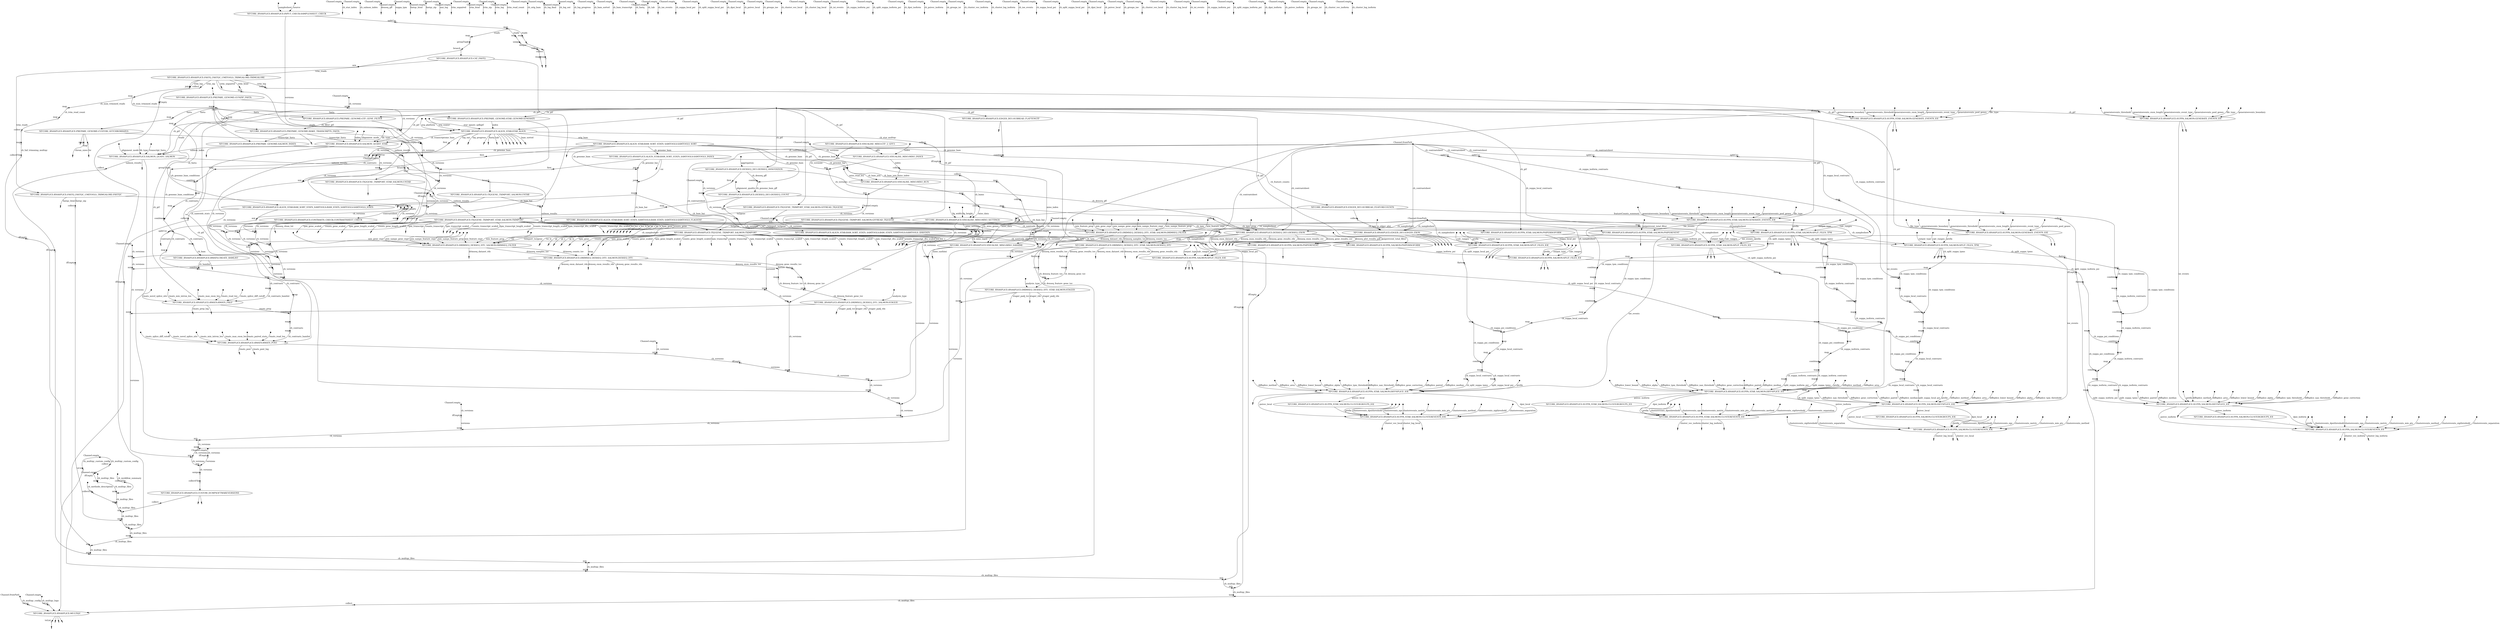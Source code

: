 digraph "rnasplice_dag" {
v0 [shape=point,label="",fixedsize=true,width=0.1,xlabel="Channel.fromPath"];
v783 [shape=circle,label="",fixedsize=true,width=0.1,xlabel="toList"];
v0 -> v783 [label="ch_multiqc_config"];

v1 [shape=point,label="",fixedsize=true,width=0.1,xlabel="Channel.empty"];
v741 [shape=circle,label="",fixedsize=true,width=0.1,xlabel="collect"];
v1 -> v741 [label="ch_multiqc_custom_config"];

v2 [shape=point,label="",fixedsize=true,width=0.1,xlabel="Channel.empty"];
v785 [shape=circle,label="",fixedsize=true,width=0.1,xlabel="toList"];
v2 -> v785 [label="ch_multiqc_logo"];

v3 [shape=point,label="",fixedsize=true,width=0.1,xlabel="Channel.empty"];
v37 [shape=circle,label="",fixedsize=true,width=0.1,xlabel="mix"];
v3 -> v37 [label="ch_versions"];

v4 [shape=point,label="",fixedsize=true,width=0.1,xlabel="Channel.empty"];
v8 [shape=circle,label="",fixedsize=true,width=0.1,xlabel="mix"];
v4 -> v8 [label="ch_versions"];

v5 [shape=point,label="",fixedsize=true,width=0.1];
v6 [label="NFCORE_RNASPLICE:RNASPLICE:PREPARE_GENOME:GUNZIP_FASTA"];
v5 -> v6;

v6 [label="NFCORE_RNASPLICE:RNASPLICE:PREPARE_GENOME:GUNZIP_FASTA"];
v7 [shape=circle,label="",fixedsize=true,width=0.1,xlabel="map"];
v6 -> v7;

v6 [label="NFCORE_RNASPLICE:RNASPLICE:PREPARE_GENOME:GUNZIP_FASTA"];
v8 [shape=circle,label="",fixedsize=true,width=0.1,xlabel="mix"];
v6 -> v8;

v7 [shape=circle,label="",fixedsize=true,width=0.1,xlabel="map"];
v10 [label="NFCORE_RNASPLICE:RNASPLICE:PREPARE_GENOME:GTF_GENE_FILTER"];
v7 -> v10 [label="fasta"];

v8 [shape=circle,label="",fixedsize=true,width=0.1,xlabel="mix"];
v13 [shape=circle,label="",fixedsize=true,width=0.1,xlabel="mix"];
v8 -> v13 [label="ch_versions"];

v9 [shape=point,label="",fixedsize=true,width=0.1];
v10 [label="NFCORE_RNASPLICE:RNASPLICE:PREPARE_GENOME:GTF_GENE_FILTER"];
v9 -> v10 [label="ch_gtf"];

v10 [label="NFCORE_RNASPLICE:RNASPLICE:PREPARE_GENOME:GTF_GENE_FILTER"];
v11 [label="NFCORE_RNASPLICE:RNASPLICE:PREPARE_GENOME:MAKE_TRANSCRIPTS_FASTA"];
v10 -> v11 [label="ch_filter_gtf"];

v10 [label="NFCORE_RNASPLICE:RNASPLICE:PREPARE_GENOME:GTF_GENE_FILTER"];
v13 [shape=circle,label="",fixedsize=true,width=0.1,xlabel="mix"];
v10 -> v13;

v7 [shape=circle,label="",fixedsize=true,width=0.1,xlabel="map"];
v11 [label="NFCORE_RNASPLICE:RNASPLICE:PREPARE_GENOME:MAKE_TRANSCRIPTS_FASTA"];
v7 -> v11 [label="fasta"];

v11 [label="NFCORE_RNASPLICE:RNASPLICE:PREPARE_GENOME:MAKE_TRANSCRIPTS_FASTA"];
v12 [shape=point];
v11 -> v12;

v11 [label="NFCORE_RNASPLICE:RNASPLICE:PREPARE_GENOME:MAKE_TRANSCRIPTS_FASTA"];
v29 [label="NFCORE_RNASPLICE:RNASPLICE:PREPARE_GENOME:SALMON_INDEX"];
v11 -> v29 [label="transcript_fasta"];

v11 [label="NFCORE_RNASPLICE:RNASPLICE:PREPARE_GENOME:MAKE_TRANSCRIPTS_FASTA"];
v14 [shape=circle,label="",fixedsize=true,width=0.1,xlabel="mix"];
v11 -> v14;

v13 [shape=circle,label="",fixedsize=true,width=0.1,xlabel="mix"];
v14 [shape=circle,label="",fixedsize=true,width=0.1,xlabel="mix"];
v13 -> v14 [label="ch_versions"];

v14 [shape=circle,label="",fixedsize=true,width=0.1,xlabel="mix"];
v22 [shape=circle,label="",fixedsize=true,width=0.1,xlabel="mix"];
v14 -> v22 [label="ch_versions"];

v7 [shape=circle,label="",fixedsize=true,width=0.1,xlabel="map"];
v15 [shape=circle,label="",fixedsize=true,width=0.1,xlabel="map"];
v7 -> v15 [label="fasta"];

v15 [shape=circle,label="",fixedsize=true,width=0.1,xlabel="map"];
v16 [label="NFCORE_RNASPLICE:RNASPLICE:PREPARE_GENOME:CUSTOM_GETCHROMSIZES"];
v15 -> v16;

v16 [label="NFCORE_RNASPLICE:RNASPLICE:PREPARE_GENOME:CUSTOM_GETCHROMSIZES"];
v20 [shape=circle,label="",fixedsize=true,width=0.1,xlabel="map"];
v16 -> v20;

v16 [label="NFCORE_RNASPLICE:RNASPLICE:PREPARE_GENOME:CUSTOM_GETCHROMSIZES"];
v18 [shape=circle,label="",fixedsize=true,width=0.1,xlabel="map"];
v16 -> v18;

v16 [label="NFCORE_RNASPLICE:RNASPLICE:PREPARE_GENOME:CUSTOM_GETCHROMSIZES"];
v17 [shape=point];
v16 -> v17;

v16 [label="NFCORE_RNASPLICE:RNASPLICE:PREPARE_GENOME:CUSTOM_GETCHROMSIZES"];
v22 [shape=circle,label="",fixedsize=true,width=0.1,xlabel="mix"];
v16 -> v22;

v18 [shape=circle,label="",fixedsize=true,width=0.1,xlabel="map"];
v19 [shape=point];
v18 -> v19 [label="fai"];

v20 [shape=circle,label="",fixedsize=true,width=0.1,xlabel="map"];
v21 [shape=point];
v20 -> v21 [label="chrom_sizes"];

v22 [shape=circle,label="",fixedsize=true,width=0.1,xlabel="mix"];
v26 [shape=circle,label="",fixedsize=true,width=0.1,xlabel="mix"];
v22 -> v26 [label="ch_versions"];

v23 [shape=point,label="",fixedsize=true,width=0.1,xlabel="Channel.empty"];
v24 [shape=point];
v23 -> v24 [label="ch_star_index"];

v7 [shape=circle,label="",fixedsize=true,width=0.1,xlabel="map"];
v25 [label="NFCORE_RNASPLICE:RNASPLICE:PREPARE_GENOME:STAR_GENOMEGENERATE"];
v7 -> v25 [label="fasta"];

v9 [shape=point,label="",fixedsize=true,width=0.1];
v25 [label="NFCORE_RNASPLICE:RNASPLICE:PREPARE_GENOME:STAR_GENOMEGENERATE"];
v9 -> v25 [label="ch_gtf"];

v25 [label="NFCORE_RNASPLICE:RNASPLICE:PREPARE_GENOME:STAR_GENOMEGENERATE"];
v123 [label="NFCORE_RNASPLICE:RNASPLICE:ALIGN_STAR:STAR_ALIGN"];
v25 -> v123 [label="index"];

v25 [label="NFCORE_RNASPLICE:RNASPLICE:PREPARE_GENOME:STAR_GENOMEGENERATE"];
v26 [shape=circle,label="",fixedsize=true,width=0.1,xlabel="mix"];
v25 -> v26;

v26 [shape=circle,label="",fixedsize=true,width=0.1,xlabel="mix"];
v30 [shape=circle,label="",fixedsize=true,width=0.1,xlabel="mix"];
v26 -> v30 [label="ch_versions"];

v27 [shape=point,label="",fixedsize=true,width=0.1,xlabel="Channel.empty"];
v28 [shape=point];
v27 -> v28 [label="ch_salmon_index"];

v7 [shape=circle,label="",fixedsize=true,width=0.1,xlabel="map"];
v29 [label="NFCORE_RNASPLICE:RNASPLICE:PREPARE_GENOME:SALMON_INDEX"];
v7 -> v29 [label="fasta"];

v29 [label="NFCORE_RNASPLICE:RNASPLICE:PREPARE_GENOME:SALMON_INDEX"];
v505 [label="NFCORE_RNASPLICE:RNASPLICE:SALMON_QUANT_SALMON"];
v29 -> v505 [label="salmon_index"];

v29 [label="NFCORE_RNASPLICE:RNASPLICE:PREPARE_GENOME:SALMON_INDEX"];
v30 [shape=circle,label="",fixedsize=true,width=0.1,xlabel="mix"];
v29 -> v30;

v30 [shape=circle,label="",fixedsize=true,width=0.1,xlabel="mix"];
v35 [shape=circle,label="",fixedsize=true,width=0.1,xlabel="ifEmpty"];
v30 -> v35 [label="ch_versions"];

v31 [shape=point,label="",fixedsize=true,width=0.1,xlabel="Channel.empty"];
v32 [shape=point];
v31 -> v32 [label="dexseq_gff"];

v33 [shape=point,label="",fixedsize=true,width=0.1,xlabel="Channel.empty"];
v34 [shape=point];
v33 -> v34 [label="suppa_tpm"];

v35 [shape=circle,label="",fixedsize=true,width=0.1,xlabel="ifEmpty"];
v37 [shape=circle,label="",fixedsize=true,width=0.1,xlabel="mix"];
v35 -> v37 [label="versions"];

v7 [shape=circle,label="",fixedsize=true,width=0.1,xlabel="map"];
v36 [shape=circle,label="",fixedsize=true,width=0.1,xlabel="map"];
v7 -> v36 [label="fasta"];

v36 [shape=circle,label="",fixedsize=true,width=0.1,xlabel="map"];
v151 [label="NFCORE_RNASPLICE:RNASPLICE:ALIGN_STAR:BAM_SORT_STATS_SAMTOOLS:BAM_STATS_SAMTOOLS:SAMTOOLS_STATS"];
v36 -> v151 [label="ch_fasta"];

v37 [shape=circle,label="",fixedsize=true,width=0.1,xlabel="mix"];
v46 [shape=circle,label="",fixedsize=true,width=0.1,xlabel="mix"];
v37 -> v46 [label="ch_versions"];

v38 [shape=point,label="",fixedsize=true,width=0.1];
v40 [label="NFCORE_RNASPLICE:RNASPLICE:INPUT_CHECK:SAMPLESHEET_CHECK"];
v38 -> v40 [label="samplesheet"];

v39 [shape=point,label="",fixedsize=true,width=0.1];
v40 [label="NFCORE_RNASPLICE:RNASPLICE:INPUT_CHECK:SAMPLESHEET_CHECK"];
v39 -> v40 [label="source"];

v40 [label="NFCORE_RNASPLICE:RNASPLICE:INPUT_CHECK:SAMPLESHEET_CHECK"];
v41 [shape=circle,label="",fixedsize=true,width=0.1,xlabel="splitCsv"];
v40 -> v41;

v40 [label="NFCORE_RNASPLICE:RNASPLICE:INPUT_CHECK:SAMPLESHEET_CHECK"];
v46 [shape=circle,label="",fixedsize=true,width=0.1,xlabel="mix"];
v40 -> v46 [label="versions"];

v41 [shape=circle,label="",fixedsize=true,width=0.1,xlabel="splitCsv"];
v42 [shape=circle,label="",fixedsize=true,width=0.1,xlabel="map"];
v41 -> v42;

v42 [shape=circle,label="",fixedsize=true,width=0.1,xlabel="map"];
v43 [shape=circle,label="",fixedsize=true,width=0.1,xlabel="map"];
v42 -> v43 [label="reads"];

v43 [shape=circle,label="",fixedsize=true,width=0.1,xlabel="map"];
v44 [shape=circle,label="",fixedsize=true,width=0.1,xlabel="groupTuple"];
v43 -> v44;

v44 [shape=circle,label="",fixedsize=true,width=0.1,xlabel="groupTuple"];
v45 [shape=circle,label="",fixedsize=true,width=0.1,xlabel="branch"];
v44 -> v45;

v45 [shape=circle,label="",fixedsize=true,width=0.1,xlabel="branch"];
v64 [label="NFCORE_RNASPLICE:RNASPLICE:CAT_FASTQ"];
v45 -> v64;

v45 [shape=circle,label="",fixedsize=true,width=0.1,xlabel="branch"];
v65 [shape=circle,label="",fixedsize=true,width=0.1,xlabel="mix"];
v45 -> v65;

v46 [shape=circle,label="",fixedsize=true,width=0.1,xlabel="mix"];
v52 [shape=circle,label="",fixedsize=true,width=0.1,xlabel="mix"];
v46 -> v52 [label="ch_versions"];

v47 [shape=point,label="",fixedsize=true,width=0.1,xlabel="Channel.fromPath"];
v173 [label="NFCORE_RNASPLICE:RNASPLICE:DEXSEQ_DEU:DEXSEQ_EXON"];
v47 -> v173 [label="ch_samplesheet"];

v48 [shape=point,label="",fixedsize=true,width=0.1];
v49 [label="NFCORE_RNASPLICE:RNASPLICE:CONTRASTS_CHECK:CONTRASTSHEET_CHECK"];
v48 -> v49 [label="contrastsheet"];

v49 [label="NFCORE_RNASPLICE:RNASPLICE:CONTRASTS_CHECK:CONTRASTSHEET_CHECK"];
v50 [shape=circle,label="",fixedsize=true,width=0.1,xlabel="splitCsv"];
v49 -> v50;

v49 [label="NFCORE_RNASPLICE:RNASPLICE:CONTRASTS_CHECK:CONTRASTSHEET_CHECK"];
v52 [shape=circle,label="",fixedsize=true,width=0.1,xlabel="mix"];
v49 -> v52 [label="versions"];

v50 [shape=circle,label="",fixedsize=true,width=0.1,xlabel="splitCsv"];
v51 [shape=point];
v50 -> v51 [label="contrasts"];

v52 [shape=circle,label="",fixedsize=true,width=0.1,xlabel="mix"];
v66 [shape=circle,label="",fixedsize=true,width=0.1,xlabel="mix"];
v52 -> v66 [label="ch_versions"];

v53 [shape=point,label="",fixedsize=true,width=0.1,xlabel="Channel.fromPath"];
v173 [label="NFCORE_RNASPLICE:RNASPLICE:DEXSEQ_DEU:DEXSEQ_EXON"];
v53 -> v173 [label="ch_contrastsheet"];

v42 [shape=circle,label="",fixedsize=true,width=0.1,xlabel="map"];
v54 [shape=circle,label="",fixedsize=true,width=0.1,xlabel="map"];
v42 -> v54 [label="reads"];

v54 [shape=circle,label="",fixedsize=true,width=0.1,xlabel="map"];
v55 [shape=circle,label="",fixedsize=true,width=0.1,xlabel="unique"];
v54 -> v55;

v55 [shape=circle,label="",fixedsize=true,width=0.1,xlabel="unique"];
v56 [shape=circle,label="",fixedsize=true,width=0.1,xlabel="collect"];
v55 -> v56;

v56 [shape=circle,label="",fixedsize=true,width=0.1,xlabel="collect"];
v57 [shape=circle,label="",fixedsize=true,width=0.1,xlabel="map"];
v56 -> v57;

v57 [shape=circle,label="",fixedsize=true,width=0.1,xlabel="map"];
v58 [shape=point];
v57 -> v58;

v42 [shape=circle,label="",fixedsize=true,width=0.1,xlabel="map"];
v59 [shape=circle,label="",fixedsize=true,width=0.1,xlabel="map"];
v42 -> v59 [label="reads"];

v59 [shape=circle,label="",fixedsize=true,width=0.1,xlabel="map"];
v60 [shape=circle,label="",fixedsize=true,width=0.1,xlabel="unique"];
v59 -> v60;

v60 [shape=circle,label="",fixedsize=true,width=0.1,xlabel="unique"];
v61 [shape=circle,label="",fixedsize=true,width=0.1,xlabel="collect"];
v60 -> v61;

v61 [shape=circle,label="",fixedsize=true,width=0.1,xlabel="collect"];
v62 [shape=circle,label="",fixedsize=true,width=0.1,xlabel="map"];
v61 -> v62;

v62 [shape=circle,label="",fixedsize=true,width=0.1,xlabel="map"];
v63 [shape=point];
v62 -> v63;

v64 [label="NFCORE_RNASPLICE:RNASPLICE:CAT_FASTQ"];
v65 [shape=circle,label="",fixedsize=true,width=0.1,xlabel="mix"];
v64 -> v65;

v64 [label="NFCORE_RNASPLICE:RNASPLICE:CAT_FASTQ"];
v66 [shape=circle,label="",fixedsize=true,width=0.1,xlabel="mix"];
v64 -> v66;

v65 [shape=circle,label="",fixedsize=true,width=0.1,xlabel="mix"];
v72 [label="NFCORE_RNASPLICE:RNASPLICE:FASTQ_FASTQC_UMITOOLS_TRIMGALORE:FASTQC"];
v65 -> v72 [label="trim_reads"];

v66 [shape=circle,label="",fixedsize=true,width=0.1,xlabel="mix"];
v99 [shape=circle,label="",fixedsize=true,width=0.1,xlabel="mix"];
v66 -> v99 [label="ch_versions"];

v67 [shape=point,label="",fixedsize=true,width=0.1,xlabel="Channel.empty"];
v75 [shape=circle,label="",fixedsize=true,width=0.1,xlabel="mix"];
v67 -> v75 [label="ch_versions"];

v68 [shape=point,label="",fixedsize=true,width=0.1,xlabel="Channel.empty"];
v69 [shape=point];
v68 -> v69 [label="fastqc_html"];

v70 [shape=point,label="",fixedsize=true,width=0.1,xlabel="Channel.empty"];
v71 [shape=point];
v70 -> v71 [label="fastqc_zip"];

v72 [label="NFCORE_RNASPLICE:RNASPLICE:FASTQ_FASTQC_UMITOOLS_TRIMGALORE:FASTQC"];
v73 [shape=point];
v72 -> v73 [label="fastqc_html"];

v72 [label="NFCORE_RNASPLICE:RNASPLICE:FASTQ_FASTQC_UMITOOLS_TRIMGALORE:FASTQC"];
v752 [shape=circle,label="",fixedsize=true,width=0.1,xlabel="collect"];
v72 -> v752 [label="fastqc_zip"];

v72 [label="NFCORE_RNASPLICE:RNASPLICE:FASTQ_FASTQC_UMITOOLS_TRIMGALORE:FASTQC"];
v74 [shape=circle,label="",fixedsize=true,width=0.1,xlabel="first"];
v72 -> v74;

v74 [shape=circle,label="",fixedsize=true,width=0.1,xlabel="first"];
v75 [shape=circle,label="",fixedsize=true,width=0.1,xlabel="mix"];
v74 -> v75;

v75 [shape=circle,label="",fixedsize=true,width=0.1,xlabel="mix"];
v92 [shape=circle,label="",fixedsize=true,width=0.1,xlabel="mix"];
v75 -> v92 [label="ch_versions"];

v76 [shape=point,label="",fixedsize=true,width=0.1,xlabel="Channel.empty"];
v77 [shape=point];
v76 -> v77 [label="umi_log"];

v78 [shape=point,label="",fixedsize=true,width=0.1,xlabel="Channel.empty"];
v79 [shape=point];
v78 -> v79 [label="trim_unpaired"];

v80 [shape=point,label="",fixedsize=true,width=0.1,xlabel="Channel.empty"];
v81 [shape=point];
v80 -> v81 [label="trim_html"];

v82 [shape=point,label="",fixedsize=true,width=0.1,xlabel="Channel.empty"];
v83 [shape=point];
v82 -> v83 [label="trim_zip"];

v84 [shape=point,label="",fixedsize=true,width=0.1,xlabel="Channel.empty"];
v85 [shape=point];
v84 -> v85 [label="trim_log"];

v86 [shape=point,label="",fixedsize=true,width=0.1,xlabel="Channel.empty"];
v87 [shape=point];
v86 -> v87 [label="trim_read_count"];

v65 [shape=circle,label="",fixedsize=true,width=0.1,xlabel="mix"];
v88 [label="NFCORE_RNASPLICE:RNASPLICE:FASTQ_FASTQC_UMITOOLS_TRIMGALORE:TRIMGALORE"];
v65 -> v88 [label="trim_reads"];

v88 [label="NFCORE_RNASPLICE:RNASPLICE:FASTQ_FASTQC_UMITOOLS_TRIMGALORE:TRIMGALORE"];
v93 [shape=circle,label="",fixedsize=true,width=0.1,xlabel="join"];
v88 -> v93;

v88 [label="NFCORE_RNASPLICE:RNASPLICE:FASTQ_FASTQC_UMITOOLS_TRIMGALORE:TRIMGALORE"];
v93 [shape=circle,label="",fixedsize=true,width=0.1,xlabel="join"];
v88 -> v93 [label="trim_log"];

v88 [label="NFCORE_RNASPLICE:RNASPLICE:FASTQ_FASTQC_UMITOOLS_TRIMGALORE:TRIMGALORE"];
v90 [shape=point];
v88 -> v90 [label="trim_unpaired"];

v88 [label="NFCORE_RNASPLICE:RNASPLICE:FASTQ_FASTQC_UMITOOLS_TRIMGALORE:TRIMGALORE"];
v89 [shape=point];
v88 -> v89 [label="trim_html"];

v88 [label="NFCORE_RNASPLICE:RNASPLICE:FASTQ_FASTQC_UMITOOLS_TRIMGALORE:TRIMGALORE"];
v755 [shape=circle,label="",fixedsize=true,width=0.1,xlabel="collect"];
v88 -> v755 [label="trim_zip"];

v88 [label="NFCORE_RNASPLICE:RNASPLICE:FASTQ_FASTQC_UMITOOLS_TRIMGALORE:TRIMGALORE"];
v91 [shape=circle,label="",fixedsize=true,width=0.1,xlabel="first"];
v88 -> v91;

v91 [shape=circle,label="",fixedsize=true,width=0.1,xlabel="first"];
v92 [shape=circle,label="",fixedsize=true,width=0.1,xlabel="mix"];
v91 -> v92;

v92 [shape=circle,label="",fixedsize=true,width=0.1,xlabel="mix"];
v98 [shape=circle,label="",fixedsize=true,width=0.1,xlabel="ifEmpty"];
v92 -> v98 [label="ch_versions"];

v93 [shape=circle,label="",fixedsize=true,width=0.1,xlabel="join"];
v94 [shape=circle,label="",fixedsize=true,width=0.1,xlabel="map"];
v93 -> v94;

v94 [shape=circle,label="",fixedsize=true,width=0.1,xlabel="map"];
v95 [shape=circle,label="",fixedsize=true,width=0.1,xlabel="filter"];
v94 -> v95 [label="ch_num_trimmed_reads"];

v95 [shape=circle,label="",fixedsize=true,width=0.1,xlabel="filter"];
v96 [shape=circle,label="",fixedsize=true,width=0.1,xlabel="map"];
v95 -> v96;

v96 [shape=circle,label="",fixedsize=true,width=0.1,xlabel="map"];
v123 [label="NFCORE_RNASPLICE:RNASPLICE:ALIGN_STAR:STAR_ALIGN"];
v96 -> v123 [label="reads"];

v94 [shape=circle,label="",fixedsize=true,width=0.1,xlabel="map"];
v97 [shape=circle,label="",fixedsize=true,width=0.1,xlabel="map"];
v94 -> v97 [label="ch_num_trimmed_reads"];

v97 [shape=circle,label="",fixedsize=true,width=0.1,xlabel="map"];
v100 [shape=circle,label="",fixedsize=true,width=0.1,xlabel="map"];
v97 -> v100 [label="ch_trim_read_count"];

v98 [shape=circle,label="",fixedsize=true,width=0.1,xlabel="ifEmpty"];
v99 [shape=circle,label="",fixedsize=true,width=0.1,xlabel="mix"];
v98 -> v99 [label="versions"];

v99 [shape=circle,label="",fixedsize=true,width=0.1,xlabel="mix"];
v159 [shape=circle,label="",fixedsize=true,width=0.1,xlabel="mix"];
v99 -> v159 [label="ch_versions"];

v100 [shape=circle,label="",fixedsize=true,width=0.1,xlabel="map"];
v101 [shape=circle,label="",fixedsize=true,width=0.1,xlabel="collect"];
v100 -> v101;

v101 [shape=circle,label="",fixedsize=true,width=0.1,xlabel="collect"];
v102 [shape=circle,label="",fixedsize=true,width=0.1,xlabel="map"];
v101 -> v102;

v102 [shape=circle,label="",fixedsize=true,width=0.1,xlabel="map"];
v761 [shape=circle,label="",fixedsize=true,width=0.1,xlabel="collectFile"];
v102 -> v761 [label="ch_fail_trimming_multiqc"];

v103 [shape=point,label="",fixedsize=true,width=0.1,xlabel="Channel.empty"];
v137 [shape=circle,label="",fixedsize=true,width=0.1,xlabel="mix"];
v103 -> v137 [label="ch_versions"];

v104 [shape=point,label="",fixedsize=true,width=0.1,xlabel="Channel.empty"];
v105 [shape=point];
v104 -> v105 [label="ch_orig_bam"];

v106 [shape=point,label="",fixedsize=true,width=0.1,xlabel="Channel.empty"];
v107 [shape=point];
v106 -> v107 [label="ch_log_final"];

v108 [shape=point,label="",fixedsize=true,width=0.1,xlabel="Channel.empty"];
v109 [shape=point];
v108 -> v109 [label="ch_log_out"];

v110 [shape=point,label="",fixedsize=true,width=0.1,xlabel="Channel.empty"];
v111 [shape=point];
v110 -> v111 [label="ch_log_progress"];

v112 [shape=point,label="",fixedsize=true,width=0.1,xlabel="Channel.empty"];
v113 [shape=point];
v112 -> v113 [label="ch_bam_sorted"];

v114 [shape=point,label="",fixedsize=true,width=0.1,xlabel="Channel.empty"];
v115 [shape=point];
v114 -> v115 [label="ch_bam_transcript"];

v116 [shape=point,label="",fixedsize=true,width=0.1,xlabel="Channel.empty"];
v117 [shape=point];
v116 -> v117 [label="ch_fastq"];

v118 [shape=point,label="",fixedsize=true,width=0.1,xlabel="Channel.empty"];
v119 [shape=point];
v118 -> v119 [label="ch_tab"];

v9 [shape=point,label="",fixedsize=true,width=0.1];
v123 [label="NFCORE_RNASPLICE:RNASPLICE:ALIGN_STAR:STAR_ALIGN"];
v9 -> v123 [label="ch_gtf"];

v120 [shape=point,label="",fixedsize=true,width=0.1];
v123 [label="NFCORE_RNASPLICE:RNASPLICE:ALIGN_STAR:STAR_ALIGN"];
v120 -> v123 [label="star_ignore_sjdbgtf"];

v121 [shape=point,label="",fixedsize=true,width=0.1];
v123 [label="NFCORE_RNASPLICE:RNASPLICE:ALIGN_STAR:STAR_ALIGN"];
v121 -> v123 [label="seq_platform"];

v122 [shape=point,label="",fixedsize=true,width=0.1];
v123 [label="NFCORE_RNASPLICE:RNASPLICE:ALIGN_STAR:STAR_ALIGN"];
v122 -> v123 [label="seq_center"];

v123 [label="NFCORE_RNASPLICE:RNASPLICE:ALIGN_STAR:STAR_ALIGN"];
v767 [shape=circle,label="",fixedsize=true,width=0.1,xlabel="collect"];
v123 -> v767 [label="ch_star_multiqc"];

v123 [label="NFCORE_RNASPLICE:RNASPLICE:ALIGN_STAR:STAR_ALIGN"];
v135 [shape=point];
v123 -> v135 [label="log_out"];

v123 [label="NFCORE_RNASPLICE:RNASPLICE:ALIGN_STAR:STAR_ALIGN"];
v134 [shape=point];
v123 -> v134 [label="log_progress"];

v123 [label="NFCORE_RNASPLICE:RNASPLICE:ALIGN_STAR:STAR_ALIGN"];
v136 [shape=circle,label="",fixedsize=true,width=0.1,xlabel="first"];
v123 -> v136;

v123 [label="NFCORE_RNASPLICE:RNASPLICE:ALIGN_STAR:STAR_ALIGN"];
v139 [label="NFCORE_RNASPLICE:RNASPLICE:ALIGN_STAR:BAM_SORT_STATS_SAMTOOLS:SAMTOOLS_SORT"];
v123 -> v139 [label="orig_bam"];

v123 [label="NFCORE_RNASPLICE:RNASPLICE:ALIGN_STAR:STAR_ALIGN"];
v133 [shape=point];
v123 -> v133 [label="bam_sorted"];

v123 [label="NFCORE_RNASPLICE:RNASPLICE:ALIGN_STAR:STAR_ALIGN"];
v272 [label="NFCORE_RNASPLICE:RNASPLICE:SALMON_QUANT_STAR"];
v123 -> v272 [label="ch_transcriptome_bam"];

v123 [label="NFCORE_RNASPLICE:RNASPLICE:ALIGN_STAR:STAR_ALIGN"];
v132 [shape=point];
v123 -> v132;

v123 [label="NFCORE_RNASPLICE:RNASPLICE:ALIGN_STAR:STAR_ALIGN"];
v131 [shape=point];
v123 -> v131 [label="fastq"];

v123 [label="NFCORE_RNASPLICE:RNASPLICE:ALIGN_STAR:STAR_ALIGN"];
v130 [shape=point];
v123 -> v130 [label="tab"];

v123 [label="NFCORE_RNASPLICE:RNASPLICE:ALIGN_STAR:STAR_ALIGN"];
v129 [shape=point];
v123 -> v129;

v123 [label="NFCORE_RNASPLICE:RNASPLICE:ALIGN_STAR:STAR_ALIGN"];
v128 [shape=point];
v123 -> v128;

v123 [label="NFCORE_RNASPLICE:RNASPLICE:ALIGN_STAR:STAR_ALIGN"];
v127 [shape=point];
v123 -> v127;

v123 [label="NFCORE_RNASPLICE:RNASPLICE:ALIGN_STAR:STAR_ALIGN"];
v126 [shape=point];
v123 -> v126;

v123 [label="NFCORE_RNASPLICE:RNASPLICE:ALIGN_STAR:STAR_ALIGN"];
v125 [shape=point];
v123 -> v125;

v123 [label="NFCORE_RNASPLICE:RNASPLICE:ALIGN_STAR:STAR_ALIGN"];
v124 [shape=point];
v123 -> v124;

v136 [shape=circle,label="",fixedsize=true,width=0.1,xlabel="first"];
v137 [shape=circle,label="",fixedsize=true,width=0.1,xlabel="mix"];
v136 -> v137;

v137 [shape=circle,label="",fixedsize=true,width=0.1,xlabel="mix"];
v158 [shape=circle,label="",fixedsize=true,width=0.1,xlabel="mix"];
v137 -> v158 [label="ch_versions"];

v138 [shape=point,label="",fixedsize=true,width=0.1,xlabel="Channel.empty"];
v142 [shape=circle,label="",fixedsize=true,width=0.1,xlabel="mix"];
v138 -> v142 [label="ch_versions"];

v139 [label="NFCORE_RNASPLICE:RNASPLICE:ALIGN_STAR:BAM_SORT_STATS_SAMTOOLS:SAMTOOLS_SORT"];
v143 [label="NFCORE_RNASPLICE:RNASPLICE:ALIGN_STAR:BAM_SORT_STATS_SAMTOOLS:SAMTOOLS_INDEX"];
v139 -> v143 [label="ch_genome_bam"];

v139 [label="NFCORE_RNASPLICE:RNASPLICE:ALIGN_STAR:BAM_SORT_STATS_SAMTOOLS:SAMTOOLS_SORT"];
v140 [shape=point];
v139 -> v140;

v139 [label="NFCORE_RNASPLICE:RNASPLICE:ALIGN_STAR:BAM_SORT_STATS_SAMTOOLS:SAMTOOLS_SORT"];
v141 [shape=circle,label="",fixedsize=true,width=0.1,xlabel="first"];
v139 -> v141;

v141 [shape=circle,label="",fixedsize=true,width=0.1,xlabel="first"];
v142 [shape=circle,label="",fixedsize=true,width=0.1,xlabel="mix"];
v141 -> v142;

v142 [shape=circle,label="",fixedsize=true,width=0.1,xlabel="mix"];
v146 [shape=circle,label="",fixedsize=true,width=0.1,xlabel="mix"];
v142 -> v146 [label="ch_versions"];

v143 [label="NFCORE_RNASPLICE:RNASPLICE:ALIGN_STAR:BAM_SORT_STATS_SAMTOOLS:SAMTOOLS_INDEX"];
v147 [shape=circle,label="",fixedsize=true,width=0.1,xlabel="join"];
v143 -> v147 [label="ch_genome_bai"];

v143 [label="NFCORE_RNASPLICE:RNASPLICE:ALIGN_STAR:BAM_SORT_STATS_SAMTOOLS:SAMTOOLS_INDEX"];
v148 [shape=circle,label="",fixedsize=true,width=0.1,xlabel="join"];
v143 -> v148 [label="csi"];

v143 [label="NFCORE_RNASPLICE:RNASPLICE:ALIGN_STAR:BAM_SORT_STATS_SAMTOOLS:SAMTOOLS_INDEX"];
v144 [shape=point];
v143 -> v144;

v143 [label="NFCORE_RNASPLICE:RNASPLICE:ALIGN_STAR:BAM_SORT_STATS_SAMTOOLS:SAMTOOLS_INDEX"];
v145 [shape=circle,label="",fixedsize=true,width=0.1,xlabel="first"];
v143 -> v145;

v145 [shape=circle,label="",fixedsize=true,width=0.1,xlabel="first"];
v146 [shape=circle,label="",fixedsize=true,width=0.1,xlabel="mix"];
v145 -> v146;

v146 [shape=circle,label="",fixedsize=true,width=0.1,xlabel="mix"];
v157 [shape=circle,label="",fixedsize=true,width=0.1,xlabel="mix"];
v146 -> v157 [label="ch_versions"];

v139 [label="NFCORE_RNASPLICE:RNASPLICE:ALIGN_STAR:BAM_SORT_STATS_SAMTOOLS:SAMTOOLS_SORT"];
v147 [shape=circle,label="",fixedsize=true,width=0.1,xlabel="join"];
v139 -> v147 [label="ch_genome_bam"];

v147 [shape=circle,label="",fixedsize=true,width=0.1,xlabel="join"];
v148 [shape=circle,label="",fixedsize=true,width=0.1,xlabel="join"];
v147 -> v148;

v148 [shape=circle,label="",fixedsize=true,width=0.1,xlabel="join"];
v149 [shape=circle,label="",fixedsize=true,width=0.1,xlabel="map"];
v148 -> v149;

v149 [shape=circle,label="",fixedsize=true,width=0.1,xlabel="map"];
v151 [label="NFCORE_RNASPLICE:RNASPLICE:ALIGN_STAR:BAM_SORT_STATS_SAMTOOLS:BAM_STATS_SAMTOOLS:SAMTOOLS_STATS"];
v149 -> v151 [label="ch_bam_bai"];

v150 [shape=point,label="",fixedsize=true,width=0.1,xlabel="Channel.empty"];
v152 [shape=circle,label="",fixedsize=true,width=0.1,xlabel="mix"];
v150 -> v152 [label="ch_versions"];

v151 [label="NFCORE_RNASPLICE:RNASPLICE:ALIGN_STAR:BAM_SORT_STATS_SAMTOOLS:BAM_STATS_SAMTOOLS:SAMTOOLS_STATS"];
v770 [shape=circle,label="",fixedsize=true,width=0.1,xlabel="collect"];
v151 -> v770 [label="ch_samtools_stats"];

v151 [label="NFCORE_RNASPLICE:RNASPLICE:ALIGN_STAR:BAM_SORT_STATS_SAMTOOLS:BAM_STATS_SAMTOOLS:SAMTOOLS_STATS"];
v152 [shape=circle,label="",fixedsize=true,width=0.1,xlabel="mix"];
v151 -> v152;

v152 [shape=circle,label="",fixedsize=true,width=0.1,xlabel="mix"];
v154 [shape=circle,label="",fixedsize=true,width=0.1,xlabel="mix"];
v152 -> v154 [label="ch_versions"];

v149 [shape=circle,label="",fixedsize=true,width=0.1,xlabel="map"];
v153 [label="NFCORE_RNASPLICE:RNASPLICE:ALIGN_STAR:BAM_SORT_STATS_SAMTOOLS:BAM_STATS_SAMTOOLS:SAMTOOLS_FLAGSTAT"];
v149 -> v153 [label="ch_bam_bai"];

v153 [label="NFCORE_RNASPLICE:RNASPLICE:ALIGN_STAR:BAM_SORT_STATS_SAMTOOLS:BAM_STATS_SAMTOOLS:SAMTOOLS_FLAGSTAT"];
v773 [shape=circle,label="",fixedsize=true,width=0.1,xlabel="collect"];
v153 -> v773 [label="ch_samtools_flagstat"];

v153 [label="NFCORE_RNASPLICE:RNASPLICE:ALIGN_STAR:BAM_SORT_STATS_SAMTOOLS:BAM_STATS_SAMTOOLS:SAMTOOLS_FLAGSTAT"];
v154 [shape=circle,label="",fixedsize=true,width=0.1,xlabel="mix"];
v153 -> v154;

v154 [shape=circle,label="",fixedsize=true,width=0.1,xlabel="mix"];
v156 [shape=circle,label="",fixedsize=true,width=0.1,xlabel="mix"];
v154 -> v156 [label="ch_versions"];

v149 [shape=circle,label="",fixedsize=true,width=0.1,xlabel="map"];
v155 [label="NFCORE_RNASPLICE:RNASPLICE:ALIGN_STAR:BAM_SORT_STATS_SAMTOOLS:BAM_STATS_SAMTOOLS:SAMTOOLS_IDXSTATS"];
v149 -> v155 [label="ch_bam_bai"];

v155 [label="NFCORE_RNASPLICE:RNASPLICE:ALIGN_STAR:BAM_SORT_STATS_SAMTOOLS:BAM_STATS_SAMTOOLS:SAMTOOLS_IDXSTATS"];
v776 [shape=circle,label="",fixedsize=true,width=0.1,xlabel="collect"];
v155 -> v776 [label="ch_samtools_idxstats"];

v155 [label="NFCORE_RNASPLICE:RNASPLICE:ALIGN_STAR:BAM_SORT_STATS_SAMTOOLS:BAM_STATS_SAMTOOLS:SAMTOOLS_IDXSTATS"];
v156 [shape=circle,label="",fixedsize=true,width=0.1,xlabel="mix"];
v155 -> v156;

v156 [shape=circle,label="",fixedsize=true,width=0.1,xlabel="mix"];
v157 [shape=circle,label="",fixedsize=true,width=0.1,xlabel="mix"];
v156 -> v157 [label="versions"];

v157 [shape=circle,label="",fixedsize=true,width=0.1,xlabel="mix"];
v158 [shape=circle,label="",fixedsize=true,width=0.1,xlabel="mix"];
v157 -> v158 [label="versions"];

v158 [shape=circle,label="",fixedsize=true,width=0.1,xlabel="mix"];
v159 [shape=circle,label="",fixedsize=true,width=0.1,xlabel="mix"];
v158 -> v159 [label="versions"];

v159 [shape=circle,label="",fixedsize=true,width=0.1,xlabel="mix"];
v184 [shape=circle,label="",fixedsize=true,width=0.1,xlabel="mix"];
v159 -> v184 [label="ch_versions"];

v160 [shape=point,label="",fixedsize=true,width=0.1,xlabel="Channel.empty"];
v164 [shape=circle,label="",fixedsize=true,width=0.1,xlabel="mix"];
v160 -> v164 [label="ch_versions"];

v9 [shape=point,label="",fixedsize=true,width=0.1];
v162 [label="NFCORE_RNASPLICE:RNASPLICE:DEXSEQ_DEU:DEXSEQ_ANNOTATION"];
v9 -> v162 [label="ch_gtf"];

v161 [shape=point,label="",fixedsize=true,width=0.1];
v162 [label="NFCORE_RNASPLICE:RNASPLICE:DEXSEQ_DEU:DEXSEQ_ANNOTATION"];
v161 -> v162 [label="aggregation"];

v162 [label="NFCORE_RNASPLICE:RNASPLICE:DEXSEQ_DEU:DEXSEQ_ANNOTATION"];
v165 [shape=circle,label="",fixedsize=true,width=0.1,xlabel="combine"];
v162 -> v165 [label="ch_dexseq_gff"];

v162 [label="NFCORE_RNASPLICE:RNASPLICE:DEXSEQ_DEU:DEXSEQ_ANNOTATION"];
v163 [shape=circle,label="",fixedsize=true,width=0.1,xlabel="first"];
v162 -> v163;

v163 [shape=circle,label="",fixedsize=true,width=0.1,xlabel="first"];
v164 [shape=circle,label="",fixedsize=true,width=0.1,xlabel="mix"];
v163 -> v164;

v164 [shape=circle,label="",fixedsize=true,width=0.1,xlabel="mix"];
v169 [shape=circle,label="",fixedsize=true,width=0.1,xlabel="mix"];
v164 -> v169 [label="ch_versions"];

v139 [label="NFCORE_RNASPLICE:RNASPLICE:ALIGN_STAR:BAM_SORT_STATS_SAMTOOLS:SAMTOOLS_SORT"];
v165 [shape=circle,label="",fixedsize=true,width=0.1,xlabel="combine"];
v139 -> v165 [label="ch_genome_bam"];

v165 [shape=circle,label="",fixedsize=true,width=0.1,xlabel="combine"];
v167 [label="NFCORE_RNASPLICE:RNASPLICE:DEXSEQ_DEU:DEXSEQ_COUNT"];
v165 -> v167 [label="ch_genome_bam_gff"];

v166 [shape=point,label="",fixedsize=true,width=0.1];
v167 [label="NFCORE_RNASPLICE:RNASPLICE:DEXSEQ_DEU:DEXSEQ_COUNT"];
v166 -> v167 [label="alignment_quality"];

v167 [label="NFCORE_RNASPLICE:RNASPLICE:DEXSEQ_DEU:DEXSEQ_COUNT"];
v170 [shape=circle,label="",fixedsize=true,width=0.1,xlabel="map"];
v167 -> v170;

v167 [label="NFCORE_RNASPLICE:RNASPLICE:DEXSEQ_DEU:DEXSEQ_COUNT"];
v168 [shape=circle,label="",fixedsize=true,width=0.1,xlabel="first"];
v167 -> v168;

v168 [shape=circle,label="",fixedsize=true,width=0.1,xlabel="first"];
v169 [shape=circle,label="",fixedsize=true,width=0.1,xlabel="mix"];
v168 -> v169;

v169 [shape=circle,label="",fixedsize=true,width=0.1,xlabel="mix"];
v180 [shape=circle,label="",fixedsize=true,width=0.1,xlabel="mix"];
v169 -> v180 [label="ch_versions"];

v170 [shape=circle,label="",fixedsize=true,width=0.1,xlabel="map"];
v171 [shape=circle,label="",fixedsize=true,width=0.1,xlabel="collect"];
v170 -> v171;

v171 [shape=circle,label="",fixedsize=true,width=0.1,xlabel="collect"];
v173 [label="NFCORE_RNASPLICE:RNASPLICE:DEXSEQ_DEU:DEXSEQ_EXON"];
v171 -> v173;

v162 [label="NFCORE_RNASPLICE:RNASPLICE:DEXSEQ_DEU:DEXSEQ_ANNOTATION"];
v173 [label="NFCORE_RNASPLICE:RNASPLICE:DEXSEQ_DEU:DEXSEQ_EXON"];
v162 -> v173 [label="ch_dexseq_gff"];

v172 [shape=point,label="",fixedsize=true,width=0.1];
v173 [label="NFCORE_RNASPLICE:RNASPLICE:DEXSEQ_DEU:DEXSEQ_EXON"];
v172 -> v173 [label="ntop"];

v173 [label="NFCORE_RNASPLICE:RNASPLICE:DEXSEQ_DEU:DEXSEQ_EXON"];
v179 [shape=point];
v173 -> v179 [label="dexseq_exon_dataset_rds"];

v173 [label="NFCORE_RNASPLICE:RNASPLICE:DEXSEQ_DEU:DEXSEQ_EXON"];
v178 [shape=point];
v173 -> v178 [label="dexseq_exon_results_rds"];

v173 [label="NFCORE_RNASPLICE:RNASPLICE:DEXSEQ_DEU:DEXSEQ_EXON"];
v177 [shape=point];
v173 -> v177 [label="dexseq_gene_results_rds"];

v173 [label="NFCORE_RNASPLICE:RNASPLICE:DEXSEQ_DEU:DEXSEQ_EXON"];
v176 [shape=point];
v173 -> v176 [label="dexseq_exon_results_csv"];

v173 [label="NFCORE_RNASPLICE:RNASPLICE:DEXSEQ_DEU:DEXSEQ_EXON"];
v175 [shape=point];
v173 -> v175 [label="dexseq_gene_results_csv"];

v173 [label="NFCORE_RNASPLICE:RNASPLICE:DEXSEQ_DEU:DEXSEQ_EXON"];
v174 [shape=point];
v173 -> v174 [label="dexseq_plot_results_pdf"];

v173 [label="NFCORE_RNASPLICE:RNASPLICE:DEXSEQ_DEU:DEXSEQ_EXON"];
v180 [shape=circle,label="",fixedsize=true,width=0.1,xlabel="mix"];
v173 -> v180;

v180 [shape=circle,label="",fixedsize=true,width=0.1,xlabel="mix"];
v184 [shape=circle,label="",fixedsize=true,width=0.1,xlabel="mix"];
v180 -> v184 [label="versions"];

v167 [label="NFCORE_RNASPLICE:RNASPLICE:DEXSEQ_DEU:DEXSEQ_COUNT"];
v181 [shape=circle,label="",fixedsize=true,width=0.1,xlabel="map"];
v167 -> v181;

v181 [shape=circle,label="",fixedsize=true,width=0.1,xlabel="map"];
v182 [shape=circle,label="",fixedsize=true,width=0.1,xlabel="collect"];
v181 -> v182;

v182 [shape=circle,label="",fixedsize=true,width=0.1,xlabel="collect"];
v183 [shape=point];
v182 -> v183 [label="dexseq_clean_txt"];

v184 [shape=circle,label="",fixedsize=true,width=0.1,xlabel="mix"];
v201 [shape=circle,label="",fixedsize=true,width=0.1,xlabel="mix"];
v184 -> v201 [label="ch_versions"];

v185 [shape=point,label="",fixedsize=true,width=0.1,xlabel="Channel.empty"];
v191 [shape=circle,label="",fixedsize=true,width=0.1,xlabel="mix"];
v185 -> v191 [label="ch_versions"];

v9 [shape=point,label="",fixedsize=true,width=0.1];
v186 [label="NFCORE_RNASPLICE:RNASPLICE:EDGER_DEU:SUBREAD_FLATTENGTF"];
v9 -> v186 [label="ch_gtf"];

v186 [label="NFCORE_RNASPLICE:RNASPLICE:EDGER_DEU:SUBREAD_FLATTENGTF"];
v188 [shape=circle,label="",fixedsize=true,width=0.1,xlabel="combine"];
v186 -> v188;

v186 [label="NFCORE_RNASPLICE:RNASPLICE:EDGER_DEU:SUBREAD_FLATTENGTF"];
v187 [shape=point];
v186 -> v187;

v139 [label="NFCORE_RNASPLICE:RNASPLICE:ALIGN_STAR:BAM_SORT_STATS_SAMTOOLS:SAMTOOLS_SORT"];
v188 [shape=circle,label="",fixedsize=true,width=0.1,xlabel="combine"];
v139 -> v188 [label="ch_genome_bam"];

v188 [shape=circle,label="",fixedsize=true,width=0.1,xlabel="combine"];
v189 [label="NFCORE_RNASPLICE:RNASPLICE:EDGER_DEU:SUBREAD_FEATURECOUNTS"];
v188 -> v189 [label="ch_feature_counts"];

v189 [label="NFCORE_RNASPLICE:RNASPLICE:EDGER_DEU:SUBREAD_FEATURECOUNTS"];
v192 [shape=circle,label="",fixedsize=true,width=0.1,xlabel="collect"];
v189 -> v192;

v189 [label="NFCORE_RNASPLICE:RNASPLICE:EDGER_DEU:SUBREAD_FEATURECOUNTS"];
v779 [shape=circle,label="",fixedsize=true,width=0.1,xlabel="collect"];
v189 -> v779 [label="featureCounts_summary"];

v189 [label="NFCORE_RNASPLICE:RNASPLICE:EDGER_DEU:SUBREAD_FEATURECOUNTS"];
v190 [shape=circle,label="",fixedsize=true,width=0.1,xlabel="first"];
v189 -> v190;

v190 [shape=circle,label="",fixedsize=true,width=0.1,xlabel="first"];
v191 [shape=circle,label="",fixedsize=true,width=0.1,xlabel="mix"];
v190 -> v191;

v191 [shape=circle,label="",fixedsize=true,width=0.1,xlabel="mix"];
v201 [shape=circle,label="",fixedsize=true,width=0.1,xlabel="mix"];
v191 -> v201 [label="versions"];

v192 [shape=circle,label="",fixedsize=true,width=0.1,xlabel="collect"];
v194 [label="NFCORE_RNASPLICE:RNASPLICE:EDGER_DEU:EDGER_EXON"];
v192 -> v194;

v47 [shape=point,label="",fixedsize=true,width=0.1,xlabel="Channel.fromPath"];
v194 [label="NFCORE_RNASPLICE:RNASPLICE:EDGER_DEU:EDGER_EXON"];
v47 -> v194 [label="ch_samplesheet"];

v53 [shape=point,label="",fixedsize=true,width=0.1,xlabel="Channel.fromPath"];
v194 [label="NFCORE_RNASPLICE:RNASPLICE:EDGER_DEU:EDGER_EXON"];
v53 -> v194 [label="ch_contrastsheet"];

v193 [shape=point,label="",fixedsize=true,width=0.1];
v194 [label="NFCORE_RNASPLICE:RNASPLICE:EDGER_DEU:EDGER_EXON"];
v193 -> v194 [label="n_edger_plot"];

v194 [label="NFCORE_RNASPLICE:RNASPLICE:EDGER_DEU:EDGER_EXON"];
v200 [shape=point];
v194 -> v200;

v194 [label="NFCORE_RNASPLICE:RNASPLICE:EDGER_DEU:EDGER_EXON"];
v199 [shape=point];
v194 -> v199;

v194 [label="NFCORE_RNASPLICE:RNASPLICE:EDGER_DEU:EDGER_EXON"];
v198 [shape=point];
v194 -> v198;

v194 [label="NFCORE_RNASPLICE:RNASPLICE:EDGER_DEU:EDGER_EXON"];
v197 [shape=point];
v194 -> v197;

v194 [label="NFCORE_RNASPLICE:RNASPLICE:EDGER_DEU:EDGER_EXON"];
v196 [shape=point];
v194 -> v196;

v194 [label="NFCORE_RNASPLICE:RNASPLICE:EDGER_DEU:EDGER_EXON"];
v195 [shape=point];
v194 -> v195;

v201 [shape=circle,label="",fixedsize=true,width=0.1,xlabel="mix"];
v242 [shape=circle,label="",fixedsize=true,width=0.1,xlabel="mix"];
v201 -> v242 [label="ch_versions"];

v139 [label="NFCORE_RNASPLICE:RNASPLICE:ALIGN_STAR:BAM_SORT_STATS_SAMTOOLS:SAMTOOLS_SORT"];
v202 [shape=circle,label="",fixedsize=true,width=0.1,xlabel="map"];
v139 -> v202 [label="ch_genome_bam"];

v202 [shape=circle,label="",fixedsize=true,width=0.1,xlabel="map"];
v203 [shape=circle,label="",fixedsize=true,width=0.1,xlabel="groupTuple"];
v202 -> v203;

v203 [shape=circle,label="",fixedsize=true,width=0.1,xlabel="groupTuple"];
v207 [shape=circle,label="",fixedsize=true,width=0.1,xlabel="combine"];
v203 -> v207 [label="ch_genome_bam_conditions"];

v204 [shape=point,label="",fixedsize=true,width=0.1,xlabel="Channel.empty"];
v240 [shape=circle,label="",fixedsize=true,width=0.1,xlabel="mix"];
v204 -> v240 [label="ch_versions"];

v53 [shape=point,label="",fixedsize=true,width=0.1,xlabel="Channel.fromPath"];
v205 [shape=circle,label="",fixedsize=true,width=0.1,xlabel="splitCsv"];
v53 -> v205 [label="ch_contrastsheet"];

v205 [shape=circle,label="",fixedsize=true,width=0.1,xlabel="splitCsv"];
v206 [shape=circle,label="",fixedsize=true,width=0.1,xlabel="map"];
v205 -> v206 [label="ch_contrasts"];

v206 [shape=circle,label="",fixedsize=true,width=0.1,xlabel="map"];
v207 [shape=circle,label="",fixedsize=true,width=0.1,xlabel="combine"];
v206 -> v207;

v207 [shape=circle,label="",fixedsize=true,width=0.1,xlabel="combine"];
v208 [shape=circle,label="",fixedsize=true,width=0.1,xlabel="map"];
v207 -> v208;

v208 [shape=circle,label="",fixedsize=true,width=0.1,xlabel="map"];
v209 [shape=circle,label="",fixedsize=true,width=0.1,xlabel="map"];
v208 -> v209 [label="ch_contrasts"];

v209 [shape=circle,label="",fixedsize=true,width=0.1,xlabel="map"];
v210 [shape=circle,label="",fixedsize=true,width=0.1,xlabel="combine"];
v209 -> v210;

v203 [shape=circle,label="",fixedsize=true,width=0.1,xlabel="groupTuple"];
v210 [shape=circle,label="",fixedsize=true,width=0.1,xlabel="combine"];
v203 -> v210 [label="ch_genome_bam_conditions"];

v210 [shape=circle,label="",fixedsize=true,width=0.1,xlabel="combine"];
v211 [shape=circle,label="",fixedsize=true,width=0.1,xlabel="map"];
v210 -> v211;

v211 [shape=circle,label="",fixedsize=true,width=0.1,xlabel="map"];
v212 [shape=circle,label="",fixedsize=true,width=0.1,xlabel="map"];
v211 -> v212 [label="ch_contrasts"];

v212 [shape=circle,label="",fixedsize=true,width=0.1,xlabel="map"];
v213 [label="NFCORE_RNASPLICE:RNASPLICE:RMATS:CREATE_BAMLIST"];
v212 -> v213 [label="ch_bam"];

v213 [label="NFCORE_RNASPLICE:RNASPLICE:RMATS:CREATE_BAMLIST"];
v216 [shape=circle,label="",fixedsize=true,width=0.1,xlabel="combine"];
v213 -> v216 [label="ch_bamlist"];

v213 [label="NFCORE_RNASPLICE:RNASPLICE:RMATS:CREATE_BAMLIST"];
v214 [shape=point];
v213 -> v214;

v211 [shape=circle,label="",fixedsize=true,width=0.1,xlabel="map"];
v215 [shape=circle,label="",fixedsize=true,width=0.1,xlabel="map"];
v211 -> v215 [label="ch_contrasts"];

v215 [shape=circle,label="",fixedsize=true,width=0.1,xlabel="map"];
v216 [shape=circle,label="",fixedsize=true,width=0.1,xlabel="combine"];
v215 -> v216;

v216 [shape=circle,label="",fixedsize=true,width=0.1,xlabel="combine"];
v217 [shape=circle,label="",fixedsize=true,width=0.1,xlabel="map"];
v216 -> v217;

v217 [shape=circle,label="",fixedsize=true,width=0.1,xlabel="map"];
v218 [shape=circle,label="",fixedsize=true,width=0.1,xlabel="map"];
v217 -> v218 [label="ch_contrasts"];

v218 [shape=circle,label="",fixedsize=true,width=0.1,xlabel="map"];
v224 [label="NFCORE_RNASPLICE:RNASPLICE:RMATS:RMATS_PREP"];
v218 -> v224 [label="ch_contrasts_bamlist"];

v9 [shape=point,label="",fixedsize=true,width=0.1];
v224 [label="NFCORE_RNASPLICE:RNASPLICE:RMATS:RMATS_PREP"];
v9 -> v224 [label="ch_gtf"];

v219 [shape=point,label="",fixedsize=true,width=0.1];
v224 [label="NFCORE_RNASPLICE:RNASPLICE:RMATS:RMATS_PREP"];
v219 -> v224 [label="rmats_read_len"];

v220 [shape=point,label="",fixedsize=true,width=0.1];
v224 [label="NFCORE_RNASPLICE:RNASPLICE:RMATS:RMATS_PREP"];
v220 -> v224 [label="rmats_splice_diff_cutoff"];

v221 [shape=point,label="",fixedsize=true,width=0.1];
v224 [label="NFCORE_RNASPLICE:RNASPLICE:RMATS:RMATS_PREP"];
v221 -> v224 [label="rmats_novel_splice_site"];

v222 [shape=point,label="",fixedsize=true,width=0.1];
v224 [label="NFCORE_RNASPLICE:RNASPLICE:RMATS:RMATS_PREP"];
v222 -> v224 [label="rmats_min_intron_len"];

v223 [shape=point,label="",fixedsize=true,width=0.1];
v224 [label="NFCORE_RNASPLICE:RNASPLICE:RMATS:RMATS_PREP"];
v223 -> v224 [label="rmats_max_exon_len"];

v224 [label="NFCORE_RNASPLICE:RNASPLICE:RMATS:RMATS_PREP"];
v228 [shape=circle,label="",fixedsize=true,width=0.1,xlabel="combine"];
v224 -> v228 [label="rmats_prep"];

v224 [label="NFCORE_RNASPLICE:RNASPLICE:RMATS:RMATS_PREP"];
v226 [shape=point];
v224 -> v226 [label="rmats_prep_log"];

v224 [label="NFCORE_RNASPLICE:RNASPLICE:RMATS:RMATS_PREP"];
v225 [shape=point];
v224 -> v225;

v217 [shape=circle,label="",fixedsize=true,width=0.1,xlabel="map"];
v227 [shape=circle,label="",fixedsize=true,width=0.1,xlabel="map"];
v217 -> v227 [label="ch_contrasts"];

v227 [shape=circle,label="",fixedsize=true,width=0.1,xlabel="map"];
v228 [shape=circle,label="",fixedsize=true,width=0.1,xlabel="combine"];
v227 -> v228;

v228 [shape=circle,label="",fixedsize=true,width=0.1,xlabel="combine"];
v229 [shape=circle,label="",fixedsize=true,width=0.1,xlabel="map"];
v228 -> v229;

v229 [shape=circle,label="",fixedsize=true,width=0.1,xlabel="map"];
v230 [shape=circle,label="",fixedsize=true,width=0.1,xlabel="map"];
v229 -> v230 [label="ch_contrasts"];

v230 [shape=circle,label="",fixedsize=true,width=0.1,xlabel="map"];
v237 [label="NFCORE_RNASPLICE:RNASPLICE:RMATS:RMATS_POST"];
v230 -> v237 [label="ch_contrasts_bamlist"];

v9 [shape=point,label="",fixedsize=true,width=0.1];
v237 [label="NFCORE_RNASPLICE:RNASPLICE:RMATS:RMATS_POST"];
v9 -> v237 [label="ch_gtf"];

v231 [shape=point,label="",fixedsize=true,width=0.1];
v237 [label="NFCORE_RNASPLICE:RNASPLICE:RMATS:RMATS_POST"];
v231 -> v237 [label="rmats_read_len"];

v232 [shape=point,label="",fixedsize=true,width=0.1];
v237 [label="NFCORE_RNASPLICE:RNASPLICE:RMATS:RMATS_POST"];
v232 -> v237 [label="rmats_splice_diff_cutoff"];

v233 [shape=point,label="",fixedsize=true,width=0.1];
v237 [label="NFCORE_RNASPLICE:RNASPLICE:RMATS:RMATS_POST"];
v233 -> v237 [label="rmats_novel_splice_site"];

v234 [shape=point,label="",fixedsize=true,width=0.1];
v237 [label="NFCORE_RNASPLICE:RNASPLICE:RMATS:RMATS_POST"];
v234 -> v237 [label="rmats_min_intron_len"];

v235 [shape=point,label="",fixedsize=true,width=0.1];
v237 [label="NFCORE_RNASPLICE:RNASPLICE:RMATS:RMATS_POST"];
v235 -> v237 [label="rmats_max_exon_len"];

v236 [shape=point,label="",fixedsize=true,width=0.1];
v237 [label="NFCORE_RNASPLICE:RNASPLICE:RMATS:RMATS_POST"];
v236 -> v237 [label="rmats_paired_stats"];

v237 [label="NFCORE_RNASPLICE:RNASPLICE:RMATS:RMATS_POST"];
v239 [shape=point];
v237 -> v239 [label="rmats_post"];

v237 [label="NFCORE_RNASPLICE:RNASPLICE:RMATS:RMATS_POST"];
v238 [shape=point];
v237 -> v238 [label="rmats_post_log"];

v237 [label="NFCORE_RNASPLICE:RNASPLICE:RMATS:RMATS_POST"];
v240 [shape=circle,label="",fixedsize=true,width=0.1,xlabel="mix"];
v237 -> v240;

v240 [shape=circle,label="",fixedsize=true,width=0.1,xlabel="mix"];
v241 [shape=circle,label="",fixedsize=true,width=0.1,xlabel="ifEmpty"];
v240 -> v241 [label="ch_versions"];

v241 [shape=circle,label="",fixedsize=true,width=0.1,xlabel="ifEmpty"];
v242 [shape=circle,label="",fixedsize=true,width=0.1,xlabel="mix"];
v241 -> v242 [label="versions"];

v242 [shape=circle,label="",fixedsize=true,width=0.1,xlabel="mix"];
v268 [shape=circle,label="",fixedsize=true,width=0.1,xlabel="mix"];
v242 -> v268 [label="ch_versions"];

v243 [shape=point,label="",fixedsize=true,width=0.1,xlabel="Channel.empty"];
v245 [shape=circle,label="",fixedsize=true,width=0.1,xlabel="mix"];
v243 -> v245 [label="ch_versions"];

v9 [shape=point,label="",fixedsize=true,width=0.1];
v244 [label="NFCORE_RNASPLICE:RNASPLICE:VISUALISE_MISO:GTF_2_GFF3"];
v9 -> v244 [label="ch_gtf"];

v244 [label="NFCORE_RNASPLICE:RNASPLICE:VISUALISE_MISO:GTF_2_GFF3"];
v247 [label="NFCORE_RNASPLICE:RNASPLICE:VISUALISE_MISO:MISO_INDEX"];
v244 -> v247 [label="gff3"];

v244 [label="NFCORE_RNASPLICE:RNASPLICE:VISUALISE_MISO:GTF_2_GFF3"];
v245 [shape=circle,label="",fixedsize=true,width=0.1,xlabel="mix"];
v244 -> v245;

v245 [shape=circle,label="",fixedsize=true,width=0.1,xlabel="mix"];
v248 [shape=circle,label="",fixedsize=true,width=0.1,xlabel="mix"];
v245 -> v248 [label="ch_versions"];

v246 [shape=point,label="",fixedsize=true,width=0.1];
v247 [label="NFCORE_RNASPLICE:RNASPLICE:VISUALISE_MISO:MISO_INDEX"];
v246 -> v247 [label="index"];

v247 [label="NFCORE_RNASPLICE:RNASPLICE:VISUALISE_MISO:MISO_INDEX"];
v250 [shape=circle,label="",fixedsize=true,width=0.1,xlabel="collect"];
v247 -> v250 [label="index"];

v247 [label="NFCORE_RNASPLICE:RNASPLICE:VISUALISE_MISO:MISO_INDEX"];
v248 [shape=circle,label="",fixedsize=true,width=0.1,xlabel="mix"];
v247 -> v248;

v248 [shape=circle,label="",fixedsize=true,width=0.1,xlabel="mix"];
v253 [shape=circle,label="",fixedsize=true,width=0.1,xlabel="mix"];
v248 -> v253 [label="ch_versions"];

v143 [label="NFCORE_RNASPLICE:RNASPLICE:ALIGN_STAR:BAM_SORT_STATS_SAMTOOLS:SAMTOOLS_INDEX"];
v249 [shape=circle,label="",fixedsize=true,width=0.1,xlabel="join"];
v143 -> v249 [label="ch_genome_bai"];

v139 [label="NFCORE_RNASPLICE:RNASPLICE:ALIGN_STAR:BAM_SORT_STATS_SAMTOOLS:SAMTOOLS_SORT"];
v249 [shape=circle,label="",fixedsize=true,width=0.1,xlabel="join"];
v139 -> v249 [label="ch_genome_bam"];

v249 [shape=circle,label="",fixedsize=true,width=0.1,xlabel="join"];
v252 [label="NFCORE_RNASPLICE:RNASPLICE:VISUALISE_MISO:MISO_RUN"];
v249 -> v252 [label="ch_bam_join"];

v250 [shape=circle,label="",fixedsize=true,width=0.1,xlabel="collect"];
v252 [label="NFCORE_RNASPLICE:RNASPLICE:VISUALISE_MISO:MISO_RUN"];
v250 -> v252 [label="miso_index"];

v251 [shape=point,label="",fixedsize=true,width=0.1];
v252 [label="NFCORE_RNASPLICE:RNASPLICE:VISUALISE_MISO:MISO_RUN"];
v251 -> v252 [label="miso_read_len"];

v252 [label="NFCORE_RNASPLICE:RNASPLICE:VISUALISE_MISO:MISO_RUN"];
v255 [shape=circle,label="",fixedsize=true,width=0.1,xlabel="map"];
v252 -> v255;

v252 [label="NFCORE_RNASPLICE:RNASPLICE:VISUALISE_MISO:MISO_RUN"];
v253 [shape=circle,label="",fixedsize=true,width=0.1,xlabel="mix"];
v252 -> v253;

v253 [shape=circle,label="",fixedsize=true,width=0.1,xlabel="mix"];
v260 [shape=circle,label="",fixedsize=true,width=0.1,xlabel="mix"];
v253 -> v260 [label="ch_versions"];

v139 [label="NFCORE_RNASPLICE:RNASPLICE:ALIGN_STAR:BAM_SORT_STATS_SAMTOOLS:SAMTOOLS_SORT"];
v254 [shape=circle,label="",fixedsize=true,width=0.1,xlabel="collect"];
v139 -> v254 [label="ch_genome_bam"];

v254 [shape=circle,label="",fixedsize=true,width=0.1,xlabel="collect"];
v259 [label="NFCORE_RNASPLICE:RNASPLICE:VISUALISE_MISO:MISO_SETTINGS"];
v254 -> v259 [label="ch_bams"];

v255 [shape=circle,label="",fixedsize=true,width=0.1,xlabel="map"];
v256 [shape=circle,label="",fixedsize=true,width=0.1,xlabel="collect"];
v255 -> v256;

v256 [shape=circle,label="",fixedsize=true,width=0.1,xlabel="collect"];
v259 [label="NFCORE_RNASPLICE:RNASPLICE:VISUALISE_MISO:MISO_SETTINGS"];
v256 -> v259 [label="miso_data"];

v257 [shape=point,label="",fixedsize=true,width=0.1];
v259 [label="NFCORE_RNASPLICE:RNASPLICE:VISUALISE_MISO:MISO_SETTINGS"];
v257 -> v259 [label="fig_width"];

v258 [shape=point,label="",fixedsize=true,width=0.1];
v259 [label="NFCORE_RNASPLICE:RNASPLICE:VISUALISE_MISO:MISO_SETTINGS"];
v258 -> v259 [label="fig_height"];

v259 [label="NFCORE_RNASPLICE:RNASPLICE:VISUALISE_MISO:MISO_SETTINGS"];
v262 [shape=circle,label="",fixedsize=true,width=0.1,xlabel="combine"];
v259 -> v262 [label="miso_settings"];

v259 [label="NFCORE_RNASPLICE:RNASPLICE:VISUALISE_MISO:MISO_SETTINGS"];
v260 [shape=circle,label="",fixedsize=true,width=0.1,xlabel="mix"];
v259 -> v260;

v260 [shape=circle,label="",fixedsize=true,width=0.1,xlabel="mix"];
v267 [shape=circle,label="",fixedsize=true,width=0.1,xlabel="mix"];
v260 -> v267 [label="ch_versions"];

v261 [shape=point,label="",fixedsize=true,width=0.1,xlabel="Channel.fromList"];
v262 [shape=circle,label="",fixedsize=true,width=0.1,xlabel="combine"];
v261 -> v262 [label="ch_miso_genes"];

v262 [shape=circle,label="",fixedsize=true,width=0.1,xlabel="combine"];
v265 [label="NFCORE_RNASPLICE:RNASPLICE:VISUALISE_MISO:MISO_SASHIMI"];
v262 -> v265 [label="ch_miso_input"];

v249 [shape=circle,label="",fixedsize=true,width=0.1,xlabel="join"];
v263 [shape=circle,label="",fixedsize=true,width=0.1,xlabel="map"];
v249 -> v263 [label="ch_bam_join"];

v263 [shape=circle,label="",fixedsize=true,width=0.1,xlabel="map"];
v264 [shape=circle,label="",fixedsize=true,width=0.1,xlabel="collect"];
v263 -> v264;

v264 [shape=circle,label="",fixedsize=true,width=0.1,xlabel="collect"];
v265 [label="NFCORE_RNASPLICE:RNASPLICE:VISUALISE_MISO:MISO_SASHIMI"];
v264 -> v265 [label="ch_bam_bai"];

v250 [shape=circle,label="",fixedsize=true,width=0.1,xlabel="collect"];
v265 [label="NFCORE_RNASPLICE:RNASPLICE:VISUALISE_MISO:MISO_SASHIMI"];
v250 -> v265 [label="miso_index"];

v256 [shape=circle,label="",fixedsize=true,width=0.1,xlabel="collect"];
v265 [label="NFCORE_RNASPLICE:RNASPLICE:VISUALISE_MISO:MISO_SASHIMI"];
v256 -> v265 [label="miso_data"];

v265 [label="NFCORE_RNASPLICE:RNASPLICE:VISUALISE_MISO:MISO_SASHIMI"];
v266 [shape=point];
v265 -> v266 [label="miso_sashimi"];

v265 [label="NFCORE_RNASPLICE:RNASPLICE:VISUALISE_MISO:MISO_SASHIMI"];
v267 [shape=circle,label="",fixedsize=true,width=0.1,xlabel="mix"];
v265 -> v267;

v267 [shape=circle,label="",fixedsize=true,width=0.1,xlabel="mix"];
v268 [shape=circle,label="",fixedsize=true,width=0.1,xlabel="mix"];
v267 -> v268 [label="versions"];

v268 [shape=circle,label="",fixedsize=true,width=0.1,xlabel="mix"];
v274 [shape=circle,label="",fixedsize=true,width=0.1,xlabel="mix"];
v268 -> v274 [label="ch_versions"];

v269 [shape=point,label="",fixedsize=true,width=0.1];
v272 [label="NFCORE_RNASPLICE:RNASPLICE:SALMON_QUANT_STAR"];
v269 -> v272 [label="index"];

v9 [shape=point,label="",fixedsize=true,width=0.1];
v272 [label="NFCORE_RNASPLICE:RNASPLICE:SALMON_QUANT_STAR"];
v9 -> v272 [label="ch_gtf"];

v11 [label="NFCORE_RNASPLICE:RNASPLICE:PREPARE_GENOME:MAKE_TRANSCRIPTS_FASTA"];
v272 [label="NFCORE_RNASPLICE:RNASPLICE:SALMON_QUANT_STAR"];
v11 -> v272 [label="transcript_fasta"];

v270 [shape=point,label="",fixedsize=true,width=0.1];
v272 [label="NFCORE_RNASPLICE:RNASPLICE:SALMON_QUANT_STAR"];
v270 -> v272 [label="alignment_mode"];

v271 [shape=point,label="",fixedsize=true,width=0.1];
v272 [label="NFCORE_RNASPLICE:RNASPLICE:SALMON_QUANT_STAR"];
v271 -> v272 [label="lib_type"];

v272 [label="NFCORE_RNASPLICE:RNASPLICE:SALMON_QUANT_STAR"];
v276 [shape=circle,label="",fixedsize=true,width=0.1,xlabel="map"];
v272 -> v276 [label="salmon_results"];

v272 [label="NFCORE_RNASPLICE:RNASPLICE:SALMON_QUANT_STAR"];
v273 [shape=point];
v272 -> v273;

v272 [label="NFCORE_RNASPLICE:RNASPLICE:SALMON_QUANT_STAR"];
v274 [shape=circle,label="",fixedsize=true,width=0.1,xlabel="mix"];
v272 -> v274;

v274 [shape=circle,label="",fixedsize=true,width=0.1,xlabel="mix"];
v306 [shape=circle,label="",fixedsize=true,width=0.1,xlabel="mix"];
v274 -> v306 [label="ch_versions"];

v275 [shape=point,label="",fixedsize=true,width=0.1,xlabel="Channel.empty"];
v282 [shape=circle,label="",fixedsize=true,width=0.1,xlabel="mix"];
v275 -> v282 [label="ch_versions"];

v276 [shape=circle,label="",fixedsize=true,width=0.1,xlabel="map"];
v277 [shape=circle,label="",fixedsize=true,width=0.1,xlabel="branch"];
v276 -> v277;

v277 [shape=circle,label="",fixedsize=true,width=0.1,xlabel="branch"];
v278 [label="NFCORE_RNASPLICE:RNASPLICE:TX2GENE_TXIMPORT_STAR_SALMON:UNTAR"];
v277 -> v278;

v277 [shape=circle,label="",fixedsize=true,width=0.1,xlabel="branch"];
v280 [shape=circle,label="",fixedsize=true,width=0.1,xlabel="mix"];
v277 -> v280;

v278 [label="NFCORE_RNASPLICE:RNASPLICE:TX2GENE_TXIMPORT_STAR_SALMON:UNTAR"];
v280 [shape=circle,label="",fixedsize=true,width=0.1,xlabel="mix"];
v278 -> v280;

v278 [label="NFCORE_RNASPLICE:RNASPLICE:TX2GENE_TXIMPORT_STAR_SALMON:UNTAR"];
v279 [shape=point];
v278 -> v279;

v280 [shape=circle,label="",fixedsize=true,width=0.1,xlabel="mix"];
v283 [shape=circle,label="",fixedsize=true,width=0.1,xlabel="collect"];
v280 -> v283 [label="salmon_results"];

v9 [shape=point,label="",fixedsize=true,width=0.1];
v281 [label="NFCORE_RNASPLICE:RNASPLICE:TX2GENE_TXIMPORT_STAR_SALMON:GFFREAD_TX2GENE"];
v9 -> v281 [label="ch_gtf"];

v281 [label="NFCORE_RNASPLICE:RNASPLICE:TX2GENE_TXIMPORT_STAR_SALMON:GFFREAD_TX2GENE"];
v284 [label="NFCORE_RNASPLICE:RNASPLICE:TX2GENE_TXIMPORT_STAR_SALMON:TXIMPORT"];
v281 -> v284 [label="tx2gene"];

v281 [label="NFCORE_RNASPLICE:RNASPLICE:TX2GENE_TXIMPORT_STAR_SALMON:GFFREAD_TX2GENE"];
v282 [shape=circle,label="",fixedsize=true,width=0.1,xlabel="mix"];
v281 -> v282;

v282 [shape=circle,label="",fixedsize=true,width=0.1,xlabel="mix"];
v305 [shape=circle,label="",fixedsize=true,width=0.1,xlabel="mix"];
v282 -> v305 [label="ch_versions"];

v283 [shape=circle,label="",fixedsize=true,width=0.1,xlabel="collect"];
v284 [label="NFCORE_RNASPLICE:RNASPLICE:TX2GENE_TXIMPORT_STAR_SALMON:TXIMPORT"];
v283 -> v284;

v284 [label="NFCORE_RNASPLICE:RNASPLICE:TX2GENE_TXIMPORT_STAR_SALMON:TXIMPORT"];
v304 [shape=point];
v284 -> v304 [label="txi"];

v284 [label="NFCORE_RNASPLICE:RNASPLICE:TX2GENE_TXIMPORT_STAR_SALMON:TXIMPORT"];
v303 [shape=point];
v284 -> v303 [label="txi_s"];

v284 [label="NFCORE_RNASPLICE:RNASPLICE:TX2GENE_TXIMPORT_STAR_SALMON:TXIMPORT"];
v302 [shape=point];
v284 -> v302 [label="txi_ls"];

v284 [label="NFCORE_RNASPLICE:RNASPLICE:TX2GENE_TXIMPORT_STAR_SALMON:TXIMPORT"];
v314 [label="NFCORE_RNASPLICE:RNASPLICE:DRIMSEQ_DEXSEQ_DTU_STAR_SALMON:DRIMSEQ_FILTER"];
v284 -> v314 [label="txi"];

v284 [label="NFCORE_RNASPLICE:RNASPLICE:TX2GENE_TXIMPORT_STAR_SALMON:TXIMPORT"];
v301 [shape=point];
v284 -> v301 [label="gi"];

v284 [label="NFCORE_RNASPLICE:RNASPLICE:TX2GENE_TXIMPORT_STAR_SALMON:TXIMPORT"];
v300 [shape=point];
v284 -> v300 [label="gi_s"];

v284 [label="NFCORE_RNASPLICE:RNASPLICE:TX2GENE_TXIMPORT_STAR_SALMON:TXIMPORT"];
v299 [shape=point];
v284 -> v299 [label="gi_ls"];

v284 [label="NFCORE_RNASPLICE:RNASPLICE:TX2GENE_TXIMPORT_STAR_SALMON:TXIMPORT"];
v298 [shape=point];
v284 -> v298 [label="tpm_gene"];

v284 [label="NFCORE_RNASPLICE:RNASPLICE:TX2GENE_TXIMPORT_STAR_SALMON:TXIMPORT"];
v297 [shape=point];
v284 -> v297 [label="counts_gene"];

v284 [label="NFCORE_RNASPLICE:RNASPLICE:TX2GENE_TXIMPORT_STAR_SALMON:TXIMPORT"];
v296 [shape=point];
v284 -> v296 [label="tpm_gene_scaled"];

v284 [label="NFCORE_RNASPLICE:RNASPLICE:TX2GENE_TXIMPORT_STAR_SALMON:TXIMPORT"];
v295 [shape=point];
v284 -> v295 [label="counts_gene_scaled"];

v284 [label="NFCORE_RNASPLICE:RNASPLICE:TX2GENE_TXIMPORT_STAR_SALMON:TXIMPORT"];
v294 [shape=point];
v284 -> v294 [label="tpm_gene_length_scaled"];

v284 [label="NFCORE_RNASPLICE:RNASPLICE:TX2GENE_TXIMPORT_STAR_SALMON:TXIMPORT"];
v293 [shape=point];
v284 -> v293 [label="counts_gene_length_scaled"];

v284 [label="NFCORE_RNASPLICE:RNASPLICE:TX2GENE_TXIMPORT_STAR_SALMON:TXIMPORT"];
v292 [shape=point];
v284 -> v292 [label="tpm_transcript"];

v284 [label="NFCORE_RNASPLICE:RNASPLICE:TX2GENE_TXIMPORT_STAR_SALMON:TXIMPORT"];
v291 [shape=point];
v284 -> v291 [label="counts_transcript"];

v284 [label="NFCORE_RNASPLICE:RNASPLICE:TX2GENE_TXIMPORT_STAR_SALMON:TXIMPORT"];
v290 [shape=point];
v284 -> v290 [label="tpm_transcript_scaled"];

v284 [label="NFCORE_RNASPLICE:RNASPLICE:TX2GENE_TXIMPORT_STAR_SALMON:TXIMPORT"];
v289 [shape=point];
v284 -> v289 [label="counts_transcript_scaled"];

v284 [label="NFCORE_RNASPLICE:RNASPLICE:TX2GENE_TXIMPORT_STAR_SALMON:TXIMPORT"];
v288 [shape=point];
v284 -> v288 [label="tpm_transcript_length_scaled"];

v284 [label="NFCORE_RNASPLICE:RNASPLICE:TX2GENE_TXIMPORT_STAR_SALMON:TXIMPORT"];
v287 [shape=point];
v284 -> v287 [label="counts_transcript_length_scaled"];

v284 [label="NFCORE_RNASPLICE:RNASPLICE:TX2GENE_TXIMPORT_STAR_SALMON:TXIMPORT"];
v286 [shape=point];
v284 -> v286 [label="tpm_transcript_dtu_scaled"];

v284 [label="NFCORE_RNASPLICE:RNASPLICE:TX2GENE_TXIMPORT_STAR_SALMON:TXIMPORT"];
v285 [shape=point];
v284 -> v285 [label="counts_transcript_dtu_scaled"];

v284 [label="NFCORE_RNASPLICE:RNASPLICE:TX2GENE_TXIMPORT_STAR_SALMON:TXIMPORT"];
v314 [label="NFCORE_RNASPLICE:RNASPLICE:DRIMSEQ_DEXSEQ_DTU_STAR_SALMON:DRIMSEQ_FILTER"];
v284 -> v314 [label="tximport_tx2gene"];

v284 [label="NFCORE_RNASPLICE:RNASPLICE:TX2GENE_TXIMPORT_STAR_SALMON:TXIMPORT"];
v339 [label="NFCORE_RNASPLICE:RNASPLICE:SUPPA_STAR_SALMON:SPLIT_FILES_TPM"];
v284 -> v339 [label="ch_tpm"];

v284 [label="NFCORE_RNASPLICE:RNASPLICE:TX2GENE_TXIMPORT_STAR_SALMON:TXIMPORT"];
v305 [shape=circle,label="",fixedsize=true,width=0.1,xlabel="mix"];
v284 -> v305;

v305 [shape=circle,label="",fixedsize=true,width=0.1,xlabel="mix"];
v306 [shape=circle,label="",fixedsize=true,width=0.1,xlabel="mix"];
v305 -> v306 [label="versions"];

v306 [shape=circle,label="",fixedsize=true,width=0.1,xlabel="mix"];
v334 [shape=circle,label="",fixedsize=true,width=0.1,xlabel="mix"];
v306 -> v334 [label="ch_versions"];

v307 [shape=point,label="",fixedsize=true,width=0.1,xlabel="Channel.empty"];
v316 [shape=circle,label="",fixedsize=true,width=0.1,xlabel="mix"];
v307 -> v316 [label="ch_versions"];

v47 [shape=point,label="",fixedsize=true,width=0.1,xlabel="Channel.fromPath"];
v314 [label="NFCORE_RNASPLICE:RNASPLICE:DRIMSEQ_DEXSEQ_DTU_STAR_SALMON:DRIMSEQ_FILTER"];
v47 -> v314 [label="ch_samplesheet"];

v308 [shape=point,label="",fixedsize=true,width=0.1];
v314 [label="NFCORE_RNASPLICE:RNASPLICE:DRIMSEQ_DEXSEQ_DTU_STAR_SALMON:DRIMSEQ_FILTER"];
v308 -> v314 [label="min_samps_gene_expr"];

v309 [shape=point,label="",fixedsize=true,width=0.1];
v314 [label="NFCORE_RNASPLICE:RNASPLICE:DRIMSEQ_DEXSEQ_DTU_STAR_SALMON:DRIMSEQ_FILTER"];
v309 -> v314 [label="min_samps_feature_expr"];

v310 [shape=point,label="",fixedsize=true,width=0.1];
v314 [label="NFCORE_RNASPLICE:RNASPLICE:DRIMSEQ_DEXSEQ_DTU_STAR_SALMON:DRIMSEQ_FILTER"];
v310 -> v314 [label="min_samps_feature_prop"];

v311 [shape=point,label="",fixedsize=true,width=0.1];
v314 [label="NFCORE_RNASPLICE:RNASPLICE:DRIMSEQ_DEXSEQ_DTU_STAR_SALMON:DRIMSEQ_FILTER"];
v311 -> v314 [label="min_feature_expr"];

v312 [shape=point,label="",fixedsize=true,width=0.1];
v314 [label="NFCORE_RNASPLICE:RNASPLICE:DRIMSEQ_DEXSEQ_DTU_STAR_SALMON:DRIMSEQ_FILTER"];
v312 -> v314 [label="min_feature_prop"];

v313 [shape=point,label="",fixedsize=true,width=0.1];
v314 [label="NFCORE_RNASPLICE:RNASPLICE:DRIMSEQ_DEXSEQ_DTU_STAR_SALMON:DRIMSEQ_FILTER"];
v313 -> v314 [label="min_gene_expr"];

v314 [label="NFCORE_RNASPLICE:RNASPLICE:DRIMSEQ_DEXSEQ_DTU_STAR_SALMON:DRIMSEQ_FILTER"];
v315 [shape=point];
v314 -> v315 [label="drimseq_dataset_rds"];

v314 [label="NFCORE_RNASPLICE:RNASPLICE:DRIMSEQ_DEXSEQ_DTU_STAR_SALMON:DRIMSEQ_FILTER"];
v318 [label="NFCORE_RNASPLICE:RNASPLICE:DRIMSEQ_DEXSEQ_DTU_STAR_SALMON:DEXSEQ_DTU"];
v314 -> v318 [label="drimseq_samples_tsv"];

v314 [label="NFCORE_RNASPLICE:RNASPLICE:DRIMSEQ_DEXSEQ_DTU_STAR_SALMON:DRIMSEQ_FILTER"];
v318 [label="NFCORE_RNASPLICE:RNASPLICE:DRIMSEQ_DEXSEQ_DTU_STAR_SALMON:DEXSEQ_DTU"];
v314 -> v318 [label="drimseq_counts_tsv"];

v314 [label="NFCORE_RNASPLICE:RNASPLICE:DRIMSEQ_DEXSEQ_DTU_STAR_SALMON:DRIMSEQ_FILTER"];
v316 [shape=circle,label="",fixedsize=true,width=0.1,xlabel="mix"];
v314 -> v316;

v316 [shape=circle,label="",fixedsize=true,width=0.1,xlabel="mix"];
v322 [shape=circle,label="",fixedsize=true,width=0.1,xlabel="mix"];
v316 -> v322 [label="ch_versions"];

v53 [shape=point,label="",fixedsize=true,width=0.1,xlabel="Channel.fromPath"];
v318 [label="NFCORE_RNASPLICE:RNASPLICE:DRIMSEQ_DEXSEQ_DTU_STAR_SALMON:DEXSEQ_DTU"];
v53 -> v318 [label="ch_contrastsheet"];

v317 [shape=point,label="",fixedsize=true,width=0.1];
v318 [label="NFCORE_RNASPLICE:RNASPLICE:DRIMSEQ_DEXSEQ_DTU_STAR_SALMON:DEXSEQ_DTU"];
v317 -> v318 [label="ntop"];

v318 [label="NFCORE_RNASPLICE:RNASPLICE:DRIMSEQ_DEXSEQ_DTU_STAR_SALMON:DEXSEQ_DTU"];
v321 [shape=point];
v318 -> v321 [label="dexseq_exon_dataset_rds"];

v318 [label="NFCORE_RNASPLICE:RNASPLICE:DRIMSEQ_DEXSEQ_DTU_STAR_SALMON:DEXSEQ_DTU"];
v320 [shape=point];
v318 -> v320 [label="dexseq_exon_results_rds"];

v318 [label="NFCORE_RNASPLICE:RNASPLICE:DRIMSEQ_DEXSEQ_DTU_STAR_SALMON:DEXSEQ_DTU"];
v323 [shape=circle,label="",fixedsize=true,width=0.1,xlabel="flatten"];
v318 -> v323 [label="dexseq_exon_results_tsv"];

v318 [label="NFCORE_RNASPLICE:RNASPLICE:DRIMSEQ_DEXSEQ_DTU_STAR_SALMON:DEXSEQ_DTU"];
v319 [shape=point];
v318 -> v319 [label="dexseq_gene_results_rds"];

v318 [label="NFCORE_RNASPLICE:RNASPLICE:DRIMSEQ_DEXSEQ_DTU_STAR_SALMON:DEXSEQ_DTU"];
v325 [shape=circle,label="",fixedsize=true,width=0.1,xlabel="flatten"];
v318 -> v325 [label="dexseq_gene_results_tsv"];

v318 [label="NFCORE_RNASPLICE:RNASPLICE:DRIMSEQ_DEXSEQ_DTU_STAR_SALMON:DEXSEQ_DTU"];
v322 [shape=circle,label="",fixedsize=true,width=0.1,xlabel="mix"];
v318 -> v322;

v322 [shape=circle,label="",fixedsize=true,width=0.1,xlabel="mix"];
v333 [shape=circle,label="",fixedsize=true,width=0.1,xlabel="mix"];
v322 -> v333 [label="ch_versions"];

v323 [shape=circle,label="",fixedsize=true,width=0.1,xlabel="flatten"];
v324 [shape=circle,label="",fixedsize=true,width=0.1,xlabel="map"];
v323 -> v324;

v324 [shape=circle,label="",fixedsize=true,width=0.1,xlabel="map"];
v327 [shape=circle,label="",fixedsize=true,width=0.1,xlabel="join"];
v324 -> v327 [label="ch_dexseq_feature_tsv"];

v325 [shape=circle,label="",fixedsize=true,width=0.1,xlabel="flatten"];
v326 [shape=circle,label="",fixedsize=true,width=0.1,xlabel="map"];
v325 -> v326;

v326 [shape=circle,label="",fixedsize=true,width=0.1,xlabel="map"];
v327 [shape=circle,label="",fixedsize=true,width=0.1,xlabel="join"];
v326 -> v327 [label="ch_dexseq_gene_tsv"];

v327 [shape=circle,label="",fixedsize=true,width=0.1,xlabel="join"];
v329 [label="NFCORE_RNASPLICE:RNASPLICE:DRIMSEQ_DEXSEQ_DTU_STAR_SALMON:STAGER"];
v327 -> v329 [label="ch_dexseq_feature_gene_tsv"];

v328 [shape=point,label="",fixedsize=true,width=0.1];
v329 [label="NFCORE_RNASPLICE:RNASPLICE:DRIMSEQ_DEXSEQ_DTU_STAR_SALMON:STAGER"];
v328 -> v329 [label="analysis_type"];

v329 [label="NFCORE_RNASPLICE:RNASPLICE:DRIMSEQ_DEXSEQ_DTU_STAR_SALMON:STAGER"];
v332 [shape=point];
v329 -> v332 [label="stager_rds"];

v329 [label="NFCORE_RNASPLICE:RNASPLICE:DRIMSEQ_DEXSEQ_DTU_STAR_SALMON:STAGER"];
v331 [shape=point];
v329 -> v331 [label="stager_padj_rds"];

v329 [label="NFCORE_RNASPLICE:RNASPLICE:DRIMSEQ_DEXSEQ_DTU_STAR_SALMON:STAGER"];
v330 [shape=point];
v329 -> v330 [label="stager_padj_tsv"];

v329 [label="NFCORE_RNASPLICE:RNASPLICE:DRIMSEQ_DEXSEQ_DTU_STAR_SALMON:STAGER"];
v333 [shape=circle,label="",fixedsize=true,width=0.1,xlabel="mix"];
v329 -> v333;

v333 [shape=circle,label="",fixedsize=true,width=0.1,xlabel="mix"];
v334 [shape=circle,label="",fixedsize=true,width=0.1,xlabel="mix"];
v333 -> v334 [label="versions"];

v334 [shape=circle,label="",fixedsize=true,width=0.1,xlabel="mix"];
v501 [shape=circle,label="",fixedsize=true,width=0.1,xlabel="mix"];
v334 -> v501 [label="ch_versions"];

v335 [shape=point,label="",fixedsize=true,width=0.1,xlabel="Channel.empty"];
v500 [shape=circle,label="",fixedsize=true,width=0.1,xlabel="ifEmpty"];
v335 -> v500 [label="ch_versions"];

v47 [shape=point,label="",fixedsize=true,width=0.1,xlabel="Channel.fromPath"];
v339 [label="NFCORE_RNASPLICE:RNASPLICE:SUPPA_STAR_SALMON:SPLIT_FILES_TPM"];
v47 -> v339 [label="ch_samplesheet"];

v336 [shape=point,label="",fixedsize=true,width=0.1];
v339 [label="NFCORE_RNASPLICE:RNASPLICE:SUPPA_STAR_SALMON:SPLIT_FILES_TPM"];
v336 -> v339 [label="output_type"];

v337 [shape=point,label="",fixedsize=true,width=0.1];
v339 [label="NFCORE_RNASPLICE:RNASPLICE:SUPPA_STAR_SALMON:SPLIT_FILES_TPM"];
v337 -> v339 [label="calc_ranges"];

v338 [shape=point,label="",fixedsize=true,width=0.1];
v339 [label="NFCORE_RNASPLICE:RNASPLICE:SUPPA_STAR_SALMON:SPLIT_FILES_TPM"];
v338 -> v339 [label="prefix"];

v339 [label="NFCORE_RNASPLICE:RNASPLICE:SUPPA_STAR_SALMON:SPLIT_FILES_TPM"];
v379 [shape=circle,label="",fixedsize=true,width=0.1,xlabel="flatten"];
v339 -> v379 [label="ch_split_suppa_tpms"];

v339 [label="NFCORE_RNASPLICE:RNASPLICE:SUPPA_STAR_SALMON:SPLIT_FILES_TPM"];
v342 [shape=point];
v339 -> v342;

v339 [label="NFCORE_RNASPLICE:RNASPLICE:SUPPA_STAR_SALMON:SPLIT_FILES_TPM"];
v341 [shape=point];
v339 -> v341;

v339 [label="NFCORE_RNASPLICE:RNASPLICE:SUPPA_STAR_SALMON:SPLIT_FILES_TPM"];
v340 [shape=point];
v339 -> v340;

v343 [shape=point,label="",fixedsize=true,width=0.1,xlabel="Channel.empty"];
v344 [shape=point];
v343 -> v344 [label="ch_ioe_events"];

v345 [shape=point,label="",fixedsize=true,width=0.1,xlabel="Channel.empty"];
v346 [shape=point];
v345 -> v346 [label="ch_suppa_local_psi"];

v347 [shape=point,label="",fixedsize=true,width=0.1,xlabel="Channel.empty"];
v348 [shape=point];
v347 -> v348 [label="ch_split_suppa_local_psi"];

v349 [shape=point,label="",fixedsize=true,width=0.1,xlabel="Channel.empty"];
v350 [shape=point];
v349 -> v350 [label="ch_dpsi_local"];

v351 [shape=point,label="",fixedsize=true,width=0.1,xlabel="Channel.empty"];
v352 [shape=point];
v351 -> v352 [label="ch_psivec_local"];

v353 [shape=point,label="",fixedsize=true,width=0.1,xlabel="Channel.empty"];
v354 [shape=point];
v353 -> v354 [label="ch_groups_ioe"];

v355 [shape=point,label="",fixedsize=true,width=0.1,xlabel="Channel.empty"];
v356 [shape=point];
v355 -> v356 [label="ch_cluster_vec_local"];

v357 [shape=point,label="",fixedsize=true,width=0.1,xlabel="Channel.empty"];
v358 [shape=point];
v357 -> v358 [label="ch_cluster_log_local"];

v9 [shape=point,label="",fixedsize=true,width=0.1];
v365 [label="NFCORE_RNASPLICE:RNASPLICE:SUPPA_STAR_SALMON:GENERATE_EVENTS_IOE"];
v9 -> v365 [label="ch_gtf"];

v359 [shape=point,label="",fixedsize=true,width=0.1];
v365 [label="NFCORE_RNASPLICE:RNASPLICE:SUPPA_STAR_SALMON:GENERATE_EVENTS_IOE"];
v359 -> v365 [label="file_type"];

v360 [shape=point,label="",fixedsize=true,width=0.1];
v365 [label="NFCORE_RNASPLICE:RNASPLICE:SUPPA_STAR_SALMON:GENERATE_EVENTS_IOE"];
v360 -> v365 [label="generateevents_boundary"];

v361 [shape=point,label="",fixedsize=true,width=0.1];
v365 [label="NFCORE_RNASPLICE:RNASPLICE:SUPPA_STAR_SALMON:GENERATE_EVENTS_IOE"];
v361 -> v365 [label="generateevents_threshold"];

v362 [shape=point,label="",fixedsize=true,width=0.1];
v365 [label="NFCORE_RNASPLICE:RNASPLICE:SUPPA_STAR_SALMON:GENERATE_EVENTS_IOE"];
v362 -> v365 [label="generateevents_exon_length"];

v363 [shape=point,label="",fixedsize=true,width=0.1];
v365 [label="NFCORE_RNASPLICE:RNASPLICE:SUPPA_STAR_SALMON:GENERATE_EVENTS_IOE"];
v363 -> v365 [label="generateevents_event_type"];

v364 [shape=point,label="",fixedsize=true,width=0.1];
v365 [label="NFCORE_RNASPLICE:RNASPLICE:SUPPA_STAR_SALMON:GENERATE_EVENTS_IOE"];
v364 -> v365 [label="generateevents_pool_genes"];

v365 [label="NFCORE_RNASPLICE:RNASPLICE:SUPPA_STAR_SALMON:GENERATE_EVENTS_IOE"];
v369 [label="NFCORE_RNASPLICE:RNASPLICE:SUPPA_STAR_SALMON:PSIPEREVENT"];
v365 -> v369 [label="ioe_events"];

v365 [label="NFCORE_RNASPLICE:RNASPLICE:SUPPA_STAR_SALMON:GENERATE_EVENTS_IOE"];
v367 [shape=point];
v365 -> v367;

v365 [label="NFCORE_RNASPLICE:RNASPLICE:SUPPA_STAR_SALMON:GENERATE_EVENTS_IOE"];
v366 [shape=point];
v365 -> v366;

v284 [label="NFCORE_RNASPLICE:RNASPLICE:TX2GENE_TXIMPORT_STAR_SALMON:TXIMPORT"];
v369 [label="NFCORE_RNASPLICE:RNASPLICE:SUPPA_STAR_SALMON:PSIPEREVENT"];
v284 -> v369 [label="ch_tpm"];

v368 [shape=point,label="",fixedsize=true,width=0.1];
v369 [label="NFCORE_RNASPLICE:RNASPLICE:SUPPA_STAR_SALMON:PSIPEREVENT"];
v368 -> v369 [label="psiperevent_total_filter"];

v369 [label="NFCORE_RNASPLICE:RNASPLICE:SUPPA_STAR_SALMON:PSIPEREVENT"];
v374 [label="NFCORE_RNASPLICE:RNASPLICE:SUPPA_STAR_SALMON:SPLIT_FILES_IOE"];
v369 -> v374 [label="suppa_local_psi"];

v369 [label="NFCORE_RNASPLICE:RNASPLICE:SUPPA_STAR_SALMON:PSIPEREVENT"];
v370 [shape=point];
v369 -> v370;

v47 [shape=point,label="",fixedsize=true,width=0.1,xlabel="Channel.fromPath"];
v374 [label="NFCORE_RNASPLICE:RNASPLICE:SUPPA_STAR_SALMON:SPLIT_FILES_IOE"];
v47 -> v374 [label="ch_samplesheet"];

v371 [shape=point,label="",fixedsize=true,width=0.1];
v374 [label="NFCORE_RNASPLICE:RNASPLICE:SUPPA_STAR_SALMON:SPLIT_FILES_IOE"];
v371 -> v374 [label="output_type"];

v372 [shape=point,label="",fixedsize=true,width=0.1];
v374 [label="NFCORE_RNASPLICE:RNASPLICE:SUPPA_STAR_SALMON:SPLIT_FILES_IOE"];
v372 -> v374 [label="calc_ranges"];

v373 [shape=point,label="",fixedsize=true,width=0.1];
v374 [label="NFCORE_RNASPLICE:RNASPLICE:SUPPA_STAR_SALMON:SPLIT_FILES_IOE"];
v373 -> v374 [label="prefix"];

v374 [label="NFCORE_RNASPLICE:RNASPLICE:SUPPA_STAR_SALMON:SPLIT_FILES_IOE"];
v377 [shape=point];
v374 -> v377;

v374 [label="NFCORE_RNASPLICE:RNASPLICE:SUPPA_STAR_SALMON:SPLIT_FILES_IOE"];
v387 [shape=circle,label="",fixedsize=true,width=0.1,xlabel="flatten"];
v374 -> v387 [label="ch_split_suppa_local_psi"];

v374 [label="NFCORE_RNASPLICE:RNASPLICE:SUPPA_STAR_SALMON:SPLIT_FILES_IOE"];
v376 [shape=point];
v374 -> v376;

v374 [label="NFCORE_RNASPLICE:RNASPLICE:SUPPA_STAR_SALMON:SPLIT_FILES_IOE"];
v375 [shape=point];
v374 -> v375;

v53 [shape=point,label="",fixedsize=true,width=0.1,xlabel="Channel.fromPath"];
v378 [shape=circle,label="",fixedsize=true,width=0.1,xlabel="splitCsv"];
v53 -> v378 [label="ch_contrastsheet"];

v378 [shape=circle,label="",fixedsize=true,width=0.1,xlabel="splitCsv"];
v381 [shape=circle,label="",fixedsize=true,width=0.1,xlabel="map"];
v378 -> v381 [label="ch_suppa_local_contrasts"];

v379 [shape=circle,label="",fixedsize=true,width=0.1,xlabel="flatten"];
v380 [shape=circle,label="",fixedsize=true,width=0.1,xlabel="map"];
v379 -> v380;

v380 [shape=circle,label="",fixedsize=true,width=0.1,xlabel="map"];
v382 [shape=circle,label="",fixedsize=true,width=0.1,xlabel="combine"];
v380 -> v382 [label="ch_suppa_tpm_conditions"];

v381 [shape=circle,label="",fixedsize=true,width=0.1,xlabel="map"];
v382 [shape=circle,label="",fixedsize=true,width=0.1,xlabel="combine"];
v381 -> v382;

v382 [shape=circle,label="",fixedsize=true,width=0.1,xlabel="combine"];
v383 [shape=circle,label="",fixedsize=true,width=0.1,xlabel="map"];
v382 -> v383;

v383 [shape=circle,label="",fixedsize=true,width=0.1,xlabel="map"];
v384 [shape=circle,label="",fixedsize=true,width=0.1,xlabel="map"];
v383 -> v384 [label="ch_suppa_local_contrasts"];

v384 [shape=circle,label="",fixedsize=true,width=0.1,xlabel="map"];
v385 [shape=circle,label="",fixedsize=true,width=0.1,xlabel="combine"];
v384 -> v385;

v380 [shape=circle,label="",fixedsize=true,width=0.1,xlabel="map"];
v385 [shape=circle,label="",fixedsize=true,width=0.1,xlabel="combine"];
v380 -> v385 [label="ch_suppa_tpm_conditions"];

v385 [shape=circle,label="",fixedsize=true,width=0.1,xlabel="combine"];
v386 [shape=circle,label="",fixedsize=true,width=0.1,xlabel="map"];
v385 -> v386;

v386 [shape=circle,label="",fixedsize=true,width=0.1,xlabel="map"];
v389 [shape=circle,label="",fixedsize=true,width=0.1,xlabel="map"];
v386 -> v389 [label="ch_suppa_local_contrasts"];

v387 [shape=circle,label="",fixedsize=true,width=0.1,xlabel="flatten"];
v388 [shape=circle,label="",fixedsize=true,width=0.1,xlabel="map"];
v387 -> v388;

v388 [shape=circle,label="",fixedsize=true,width=0.1,xlabel="map"];
v390 [shape=circle,label="",fixedsize=true,width=0.1,xlabel="combine"];
v388 -> v390 [label="ch_suppa_psi_conditions"];

v389 [shape=circle,label="",fixedsize=true,width=0.1,xlabel="map"];
v390 [shape=circle,label="",fixedsize=true,width=0.1,xlabel="combine"];
v389 -> v390;

v390 [shape=circle,label="",fixedsize=true,width=0.1,xlabel="combine"];
v391 [shape=circle,label="",fixedsize=true,width=0.1,xlabel="map"];
v390 -> v391;

v391 [shape=circle,label="",fixedsize=true,width=0.1,xlabel="map"];
v392 [shape=circle,label="",fixedsize=true,width=0.1,xlabel="map"];
v391 -> v392 [label="ch_suppa_local_contrasts"];

v392 [shape=circle,label="",fixedsize=true,width=0.1,xlabel="map"];
v393 [shape=circle,label="",fixedsize=true,width=0.1,xlabel="combine"];
v392 -> v393;

v388 [shape=circle,label="",fixedsize=true,width=0.1,xlabel="map"];
v393 [shape=circle,label="",fixedsize=true,width=0.1,xlabel="combine"];
v388 -> v393 [label="ch_suppa_psi_conditions"];

v393 [shape=circle,label="",fixedsize=true,width=0.1,xlabel="combine"];
v394 [shape=circle,label="",fixedsize=true,width=0.1,xlabel="map"];
v393 -> v394;

v394 [shape=circle,label="",fixedsize=true,width=0.1,xlabel="map"];
v395 [shape=circle,label="",fixedsize=true,width=0.1,xlabel="map"];
v394 -> v395 [label="ch_suppa_local_contrasts"];

v395 [shape=circle,label="",fixedsize=true,width=0.1,xlabel="map"];
v407 [label="NFCORE_RNASPLICE:RNASPLICE:SUPPA_STAR_SALMON:DIFFSPLICE_IOE"];
v395 -> v407 [label="ch_split_suppa_tpms"];

v394 [shape=circle,label="",fixedsize=true,width=0.1,xlabel="map"];
v396 [shape=circle,label="",fixedsize=true,width=0.1,xlabel="map"];
v394 -> v396 [label="ch_suppa_local_contrasts"];

v396 [shape=circle,label="",fixedsize=true,width=0.1,xlabel="map"];
v407 [label="NFCORE_RNASPLICE:RNASPLICE:SUPPA_STAR_SALMON:DIFFSPLICE_IOE"];
v396 -> v407 [label="split_suppa_local_psi"];

v365 [label="NFCORE_RNASPLICE:RNASPLICE:SUPPA_STAR_SALMON:GENERATE_EVENTS_IOE"];
v407 [label="NFCORE_RNASPLICE:RNASPLICE:SUPPA_STAR_SALMON:DIFFSPLICE_IOE"];
v365 -> v407 [label="ioe_events"];

v397 [shape=point,label="",fixedsize=true,width=0.1];
v407 [label="NFCORE_RNASPLICE:RNASPLICE:SUPPA_STAR_SALMON:DIFFSPLICE_IOE"];
v397 -> v407 [label="prefix"];

v398 [shape=point,label="",fixedsize=true,width=0.1];
v407 [label="NFCORE_RNASPLICE:RNASPLICE:SUPPA_STAR_SALMON:DIFFSPLICE_IOE"];
v398 -> v407 [label="diffsplice_method"];

v399 [shape=point,label="",fixedsize=true,width=0.1];
v407 [label="NFCORE_RNASPLICE:RNASPLICE:SUPPA_STAR_SALMON:DIFFSPLICE_IOE"];
v399 -> v407 [label="diffsplice_area"];

v400 [shape=point,label="",fixedsize=true,width=0.1];
v407 [label="NFCORE_RNASPLICE:RNASPLICE:SUPPA_STAR_SALMON:DIFFSPLICE_IOE"];
v400 -> v407 [label="diffsplice_lower_bound"];

v401 [shape=point,label="",fixedsize=true,width=0.1];
v407 [label="NFCORE_RNASPLICE:RNASPLICE:SUPPA_STAR_SALMON:DIFFSPLICE_IOE"];
v401 -> v407 [label="diffsplice_alpha"];

v402 [shape=point,label="",fixedsize=true,width=0.1];
v407 [label="NFCORE_RNASPLICE:RNASPLICE:SUPPA_STAR_SALMON:DIFFSPLICE_IOE"];
v402 -> v407 [label="diffsplice_tpm_threshold"];

v403 [shape=point,label="",fixedsize=true,width=0.1];
v407 [label="NFCORE_RNASPLICE:RNASPLICE:SUPPA_STAR_SALMON:DIFFSPLICE_IOE"];
v403 -> v407 [label="diffsplice_nan_threshold"];

v404 [shape=point,label="",fixedsize=true,width=0.1];
v407 [label="NFCORE_RNASPLICE:RNASPLICE:SUPPA_STAR_SALMON:DIFFSPLICE_IOE"];
v404 -> v407 [label="diffsplice_gene_correction"];

v405 [shape=point,label="",fixedsize=true,width=0.1];
v407 [label="NFCORE_RNASPLICE:RNASPLICE:SUPPA_STAR_SALMON:DIFFSPLICE_IOE"];
v405 -> v407 [label="diffsplice_paired"];

v406 [shape=point,label="",fixedsize=true,width=0.1];
v407 [label="NFCORE_RNASPLICE:RNASPLICE:SUPPA_STAR_SALMON:DIFFSPLICE_IOE"];
v406 -> v407 [label="diffsplice_median"];

v407 [label="NFCORE_RNASPLICE:RNASPLICE:SUPPA_STAR_SALMON:DIFFSPLICE_IOE"];
v418 [label="NFCORE_RNASPLICE:RNASPLICE:SUPPA_STAR_SALMON:CLUSTEREVENTS_IOE"];
v407 -> v418 [label="dpsi_local"];

v407 [label="NFCORE_RNASPLICE:RNASPLICE:SUPPA_STAR_SALMON:DIFFSPLICE_IOE"];
v409 [label="NFCORE_RNASPLICE:RNASPLICE:SUPPA_STAR_SALMON:CLUSTERGROUPS_IOE"];
v407 -> v409 [label="psivec_local"];

v407 [label="NFCORE_RNASPLICE:RNASPLICE:SUPPA_STAR_SALMON:DIFFSPLICE_IOE"];
v408 [shape=point];
v407 -> v408;

v409 [label="NFCORE_RNASPLICE:RNASPLICE:SUPPA_STAR_SALMON:CLUSTERGROUPS_IOE"];
v418 [label="NFCORE_RNASPLICE:RNASPLICE:SUPPA_STAR_SALMON:CLUSTEREVENTS_IOE"];
v409 -> v418 [label="-"];

v407 [label="NFCORE_RNASPLICE:RNASPLICE:SUPPA_STAR_SALMON:DIFFSPLICE_IOE"];
v418 [label="NFCORE_RNASPLICE:RNASPLICE:SUPPA_STAR_SALMON:CLUSTEREVENTS_IOE"];
v407 -> v418 [label="psivec_local"];

v410 [shape=point,label="",fixedsize=true,width=0.1];
v418 [label="NFCORE_RNASPLICE:RNASPLICE:SUPPA_STAR_SALMON:CLUSTEREVENTS_IOE"];
v410 -> v418 [label="prefix"];

v411 [shape=point,label="",fixedsize=true,width=0.1];
v418 [label="NFCORE_RNASPLICE:RNASPLICE:SUPPA_STAR_SALMON:CLUSTEREVENTS_IOE"];
v411 -> v418 [label="clusterevents_dpsithreshold"];

v412 [shape=point,label="",fixedsize=true,width=0.1];
v418 [label="NFCORE_RNASPLICE:RNASPLICE:SUPPA_STAR_SALMON:CLUSTEREVENTS_IOE"];
v412 -> v418 [label="clusterevents_eps"];

v413 [shape=point,label="",fixedsize=true,width=0.1];
v418 [label="NFCORE_RNASPLICE:RNASPLICE:SUPPA_STAR_SALMON:CLUSTEREVENTS_IOE"];
v413 -> v418 [label="clusterevents_metric"];

v414 [shape=point,label="",fixedsize=true,width=0.1];
v418 [label="NFCORE_RNASPLICE:RNASPLICE:SUPPA_STAR_SALMON:CLUSTEREVENTS_IOE"];
v414 -> v418 [label="clusterevents_min_pts"];

v415 [shape=point,label="",fixedsize=true,width=0.1];
v418 [label="NFCORE_RNASPLICE:RNASPLICE:SUPPA_STAR_SALMON:CLUSTEREVENTS_IOE"];
v415 -> v418 [label="clusterevents_method"];

v416 [shape=point,label="",fixedsize=true,width=0.1];
v418 [label="NFCORE_RNASPLICE:RNASPLICE:SUPPA_STAR_SALMON:CLUSTEREVENTS_IOE"];
v416 -> v418 [label="clusterevents_sigthreshold"];

v417 [shape=point,label="",fixedsize=true,width=0.1];
v418 [label="NFCORE_RNASPLICE:RNASPLICE:SUPPA_STAR_SALMON:CLUSTEREVENTS_IOE"];
v417 -> v418 [label="clusterevents_separation"];

v418 [label="NFCORE_RNASPLICE:RNASPLICE:SUPPA_STAR_SALMON:CLUSTEREVENTS_IOE"];
v421 [shape=point];
v418 -> v421 [label="cluster_vec_local"];

v418 [label="NFCORE_RNASPLICE:RNASPLICE:SUPPA_STAR_SALMON:CLUSTEREVENTS_IOE"];
v420 [shape=point];
v418 -> v420 [label="cluster_log_local"];

v418 [label="NFCORE_RNASPLICE:RNASPLICE:SUPPA_STAR_SALMON:CLUSTEREVENTS_IOE"];
v419 [shape=point];
v418 -> v419;

v422 [shape=point,label="",fixedsize=true,width=0.1,xlabel="Channel.empty"];
v423 [shape=point];
v422 -> v423 [label="ch_ioi_events"];

v424 [shape=point,label="",fixedsize=true,width=0.1,xlabel="Channel.empty"];
v425 [shape=point];
v424 -> v425 [label="ch_suppa_isoform_psi"];

v426 [shape=point,label="",fixedsize=true,width=0.1,xlabel="Channel.empty"];
v427 [shape=point];
v426 -> v427 [label="ch_split_suppa_isoform_psi"];

v428 [shape=point,label="",fixedsize=true,width=0.1,xlabel="Channel.empty"];
v429 [shape=point];
v428 -> v429 [label="ch_dpsi_isoform"];

v430 [shape=point,label="",fixedsize=true,width=0.1,xlabel="Channel.empty"];
v431 [shape=point];
v430 -> v431 [label="ch_psivec_isoform"];

v432 [shape=point,label="",fixedsize=true,width=0.1,xlabel="Channel.empty"];
v433 [shape=point];
v432 -> v433 [label="ch_groups_ioi"];

v434 [shape=point,label="",fixedsize=true,width=0.1,xlabel="Channel.empty"];
v435 [shape=point];
v434 -> v435 [label="ch_cluster_vec_isoform"];

v436 [shape=point,label="",fixedsize=true,width=0.1,xlabel="Channel.empty"];
v437 [shape=point];
v436 -> v437 [label="ch_cluster_log_isoform"];

v9 [shape=point,label="",fixedsize=true,width=0.1];
v444 [label="NFCORE_RNASPLICE:RNASPLICE:SUPPA_STAR_SALMON:GENERATE_EVENTS_IOI"];
v9 -> v444 [label="ch_gtf"];

v438 [shape=point,label="",fixedsize=true,width=0.1];
v444 [label="NFCORE_RNASPLICE:RNASPLICE:SUPPA_STAR_SALMON:GENERATE_EVENTS_IOI"];
v438 -> v444 [label="file_type"];

v439 [shape=point,label="",fixedsize=true,width=0.1];
v444 [label="NFCORE_RNASPLICE:RNASPLICE:SUPPA_STAR_SALMON:GENERATE_EVENTS_IOI"];
v439 -> v444 [label="generateevents_boundary"];

v440 [shape=point,label="",fixedsize=true,width=0.1];
v444 [label="NFCORE_RNASPLICE:RNASPLICE:SUPPA_STAR_SALMON:GENERATE_EVENTS_IOI"];
v440 -> v444 [label="generateevents_threshold"];

v441 [shape=point,label="",fixedsize=true,width=0.1];
v444 [label="NFCORE_RNASPLICE:RNASPLICE:SUPPA_STAR_SALMON:GENERATE_EVENTS_IOI"];
v441 -> v444 [label="generateevents_exon_length"];

v442 [shape=point,label="",fixedsize=true,width=0.1];
v444 [label="NFCORE_RNASPLICE:RNASPLICE:SUPPA_STAR_SALMON:GENERATE_EVENTS_IOI"];
v442 -> v444 [label="generateevents_event_type"];

v443 [shape=point,label="",fixedsize=true,width=0.1];
v444 [label="NFCORE_RNASPLICE:RNASPLICE:SUPPA_STAR_SALMON:GENERATE_EVENTS_IOI"];
v443 -> v444 [label="generateevents_pool_genes"];

v444 [label="NFCORE_RNASPLICE:RNASPLICE:SUPPA_STAR_SALMON:GENERATE_EVENTS_IOI"];
v485 [label="NFCORE_RNASPLICE:RNASPLICE:SUPPA_STAR_SALMON:DIFFSPLICE_IOI"];
v444 -> v485 [label="ioi_events"];

v444 [label="NFCORE_RNASPLICE:RNASPLICE:SUPPA_STAR_SALMON:GENERATE_EVENTS_IOI"];
v446 [shape=point];
v444 -> v446;

v444 [label="NFCORE_RNASPLICE:RNASPLICE:SUPPA_STAR_SALMON:GENERATE_EVENTS_IOI"];
v445 [shape=point];
v444 -> v445;

v9 [shape=point,label="",fixedsize=true,width=0.1];
v447 [label="NFCORE_RNASPLICE:RNASPLICE:SUPPA_STAR_SALMON:PSIPERISOFORM"];
v9 -> v447 [label="ch_gtf"];

v284 [label="NFCORE_RNASPLICE:RNASPLICE:TX2GENE_TXIMPORT_STAR_SALMON:TXIMPORT"];
v447 [label="NFCORE_RNASPLICE:RNASPLICE:SUPPA_STAR_SALMON:PSIPERISOFORM"];
v284 -> v447 [label="ch_tpm"];

v447 [label="NFCORE_RNASPLICE:RNASPLICE:SUPPA_STAR_SALMON:PSIPERISOFORM"];
v452 [label="NFCORE_RNASPLICE:RNASPLICE:SUPPA_STAR_SALMON:SPLIT_FILES_IOI"];
v447 -> v452 [label="suppa_isoform_psi"];

v447 [label="NFCORE_RNASPLICE:RNASPLICE:SUPPA_STAR_SALMON:PSIPERISOFORM"];
v448 [shape=point];
v447 -> v448;

v47 [shape=point,label="",fixedsize=true,width=0.1,xlabel="Channel.fromPath"];
v452 [label="NFCORE_RNASPLICE:RNASPLICE:SUPPA_STAR_SALMON:SPLIT_FILES_IOI"];
v47 -> v452 [label="ch_samplesheet"];

v449 [shape=point,label="",fixedsize=true,width=0.1];
v452 [label="NFCORE_RNASPLICE:RNASPLICE:SUPPA_STAR_SALMON:SPLIT_FILES_IOI"];
v449 -> v452 [label="output_type"];

v450 [shape=point,label="",fixedsize=true,width=0.1];
v452 [label="NFCORE_RNASPLICE:RNASPLICE:SUPPA_STAR_SALMON:SPLIT_FILES_IOI"];
v450 -> v452 [label="calc_ranges"];

v451 [shape=point,label="",fixedsize=true,width=0.1];
v452 [label="NFCORE_RNASPLICE:RNASPLICE:SUPPA_STAR_SALMON:SPLIT_FILES_IOI"];
v451 -> v452 [label="prefix"];

v452 [label="NFCORE_RNASPLICE:RNASPLICE:SUPPA_STAR_SALMON:SPLIT_FILES_IOI"];
v455 [shape=point];
v452 -> v455;

v452 [label="NFCORE_RNASPLICE:RNASPLICE:SUPPA_STAR_SALMON:SPLIT_FILES_IOI"];
v465 [shape=circle,label="",fixedsize=true,width=0.1,xlabel="flatten"];
v452 -> v465 [label="ch_split_suppa_isoform_psi"];

v452 [label="NFCORE_RNASPLICE:RNASPLICE:SUPPA_STAR_SALMON:SPLIT_FILES_IOI"];
v454 [shape=point];
v452 -> v454;

v452 [label="NFCORE_RNASPLICE:RNASPLICE:SUPPA_STAR_SALMON:SPLIT_FILES_IOI"];
v453 [shape=point];
v452 -> v453;

v53 [shape=point,label="",fixedsize=true,width=0.1,xlabel="Channel.fromPath"];
v456 [shape=circle,label="",fixedsize=true,width=0.1,xlabel="splitCsv"];
v53 -> v456 [label="ch_contrastsheet"];

v456 [shape=circle,label="",fixedsize=true,width=0.1,xlabel="splitCsv"];
v459 [shape=circle,label="",fixedsize=true,width=0.1,xlabel="map"];
v456 -> v459 [label="ch_suppa_isoform_contrasts"];

v339 [label="NFCORE_RNASPLICE:RNASPLICE:SUPPA_STAR_SALMON:SPLIT_FILES_TPM"];
v457 [shape=circle,label="",fixedsize=true,width=0.1,xlabel="flatten"];
v339 -> v457 [label="ch_split_suppa_tpms"];

v457 [shape=circle,label="",fixedsize=true,width=0.1,xlabel="flatten"];
v458 [shape=circle,label="",fixedsize=true,width=0.1,xlabel="map"];
v457 -> v458;

v458 [shape=circle,label="",fixedsize=true,width=0.1,xlabel="map"];
v460 [shape=circle,label="",fixedsize=true,width=0.1,xlabel="combine"];
v458 -> v460 [label="ch_suppa_tpm_conditions"];

v459 [shape=circle,label="",fixedsize=true,width=0.1,xlabel="map"];
v460 [shape=circle,label="",fixedsize=true,width=0.1,xlabel="combine"];
v459 -> v460;

v460 [shape=circle,label="",fixedsize=true,width=0.1,xlabel="combine"];
v461 [shape=circle,label="",fixedsize=true,width=0.1,xlabel="map"];
v460 -> v461;

v461 [shape=circle,label="",fixedsize=true,width=0.1,xlabel="map"];
v462 [shape=circle,label="",fixedsize=true,width=0.1,xlabel="map"];
v461 -> v462 [label="ch_suppa_isoform_contrasts"];

v462 [shape=circle,label="",fixedsize=true,width=0.1,xlabel="map"];
v463 [shape=circle,label="",fixedsize=true,width=0.1,xlabel="combine"];
v462 -> v463;

v458 [shape=circle,label="",fixedsize=true,width=0.1,xlabel="map"];
v463 [shape=circle,label="",fixedsize=true,width=0.1,xlabel="combine"];
v458 -> v463 [label="ch_suppa_tpm_conditions"];

v463 [shape=circle,label="",fixedsize=true,width=0.1,xlabel="combine"];
v464 [shape=circle,label="",fixedsize=true,width=0.1,xlabel="map"];
v463 -> v464;

v464 [shape=circle,label="",fixedsize=true,width=0.1,xlabel="map"];
v467 [shape=circle,label="",fixedsize=true,width=0.1,xlabel="map"];
v464 -> v467 [label="ch_suppa_isoform_contrasts"];

v465 [shape=circle,label="",fixedsize=true,width=0.1,xlabel="flatten"];
v466 [shape=circle,label="",fixedsize=true,width=0.1,xlabel="map"];
v465 -> v466;

v466 [shape=circle,label="",fixedsize=true,width=0.1,xlabel="map"];
v468 [shape=circle,label="",fixedsize=true,width=0.1,xlabel="combine"];
v466 -> v468 [label="ch_suppa_psi_conditions"];

v467 [shape=circle,label="",fixedsize=true,width=0.1,xlabel="map"];
v468 [shape=circle,label="",fixedsize=true,width=0.1,xlabel="combine"];
v467 -> v468;

v468 [shape=circle,label="",fixedsize=true,width=0.1,xlabel="combine"];
v469 [shape=circle,label="",fixedsize=true,width=0.1,xlabel="map"];
v468 -> v469;

v469 [shape=circle,label="",fixedsize=true,width=0.1,xlabel="map"];
v470 [shape=circle,label="",fixedsize=true,width=0.1,xlabel="map"];
v469 -> v470 [label="ch_suppa_isoform_contrasts"];

v470 [shape=circle,label="",fixedsize=true,width=0.1,xlabel="map"];
v471 [shape=circle,label="",fixedsize=true,width=0.1,xlabel="combine"];
v470 -> v471;

v466 [shape=circle,label="",fixedsize=true,width=0.1,xlabel="map"];
v471 [shape=circle,label="",fixedsize=true,width=0.1,xlabel="combine"];
v466 -> v471 [label="ch_suppa_psi_conditions"];

v471 [shape=circle,label="",fixedsize=true,width=0.1,xlabel="combine"];
v472 [shape=circle,label="",fixedsize=true,width=0.1,xlabel="map"];
v471 -> v472;

v472 [shape=circle,label="",fixedsize=true,width=0.1,xlabel="map"];
v473 [shape=circle,label="",fixedsize=true,width=0.1,xlabel="map"];
v472 -> v473 [label="ch_suppa_isoform_contrasts"];

v473 [shape=circle,label="",fixedsize=true,width=0.1,xlabel="map"];
v485 [label="NFCORE_RNASPLICE:RNASPLICE:SUPPA_STAR_SALMON:DIFFSPLICE_IOI"];
v473 -> v485 [label="split_suppa_tpms"];

v472 [shape=circle,label="",fixedsize=true,width=0.1,xlabel="map"];
v474 [shape=circle,label="",fixedsize=true,width=0.1,xlabel="map"];
v472 -> v474 [label="ch_suppa_isoform_contrasts"];

v474 [shape=circle,label="",fixedsize=true,width=0.1,xlabel="map"];
v485 [label="NFCORE_RNASPLICE:RNASPLICE:SUPPA_STAR_SALMON:DIFFSPLICE_IOI"];
v474 -> v485 [label="split_suppa_isoform_psi"];

v475 [shape=point,label="",fixedsize=true,width=0.1];
v485 [label="NFCORE_RNASPLICE:RNASPLICE:SUPPA_STAR_SALMON:DIFFSPLICE_IOI"];
v475 -> v485 [label="prefix"];

v476 [shape=point,label="",fixedsize=true,width=0.1];
v485 [label="NFCORE_RNASPLICE:RNASPLICE:SUPPA_STAR_SALMON:DIFFSPLICE_IOI"];
v476 -> v485 [label="diffsplice_method"];

v477 [shape=point,label="",fixedsize=true,width=0.1];
v485 [label="NFCORE_RNASPLICE:RNASPLICE:SUPPA_STAR_SALMON:DIFFSPLICE_IOI"];
v477 -> v485 [label="diffsplice_area"];

v478 [shape=point,label="",fixedsize=true,width=0.1];
v485 [label="NFCORE_RNASPLICE:RNASPLICE:SUPPA_STAR_SALMON:DIFFSPLICE_IOI"];
v478 -> v485 [label="diffsplice_lower_bound"];

v479 [shape=point,label="",fixedsize=true,width=0.1];
v485 [label="NFCORE_RNASPLICE:RNASPLICE:SUPPA_STAR_SALMON:DIFFSPLICE_IOI"];
v479 -> v485 [label="diffsplice_alpha"];

v480 [shape=point,label="",fixedsize=true,width=0.1];
v485 [label="NFCORE_RNASPLICE:RNASPLICE:SUPPA_STAR_SALMON:DIFFSPLICE_IOI"];
v480 -> v485 [label="diffsplice_tpm_threshold"];

v481 [shape=point,label="",fixedsize=true,width=0.1];
v485 [label="NFCORE_RNASPLICE:RNASPLICE:SUPPA_STAR_SALMON:DIFFSPLICE_IOI"];
v481 -> v485 [label="diffsplice_nan_threshold"];

v482 [shape=point,label="",fixedsize=true,width=0.1];
v485 [label="NFCORE_RNASPLICE:RNASPLICE:SUPPA_STAR_SALMON:DIFFSPLICE_IOI"];
v482 -> v485 [label="diffsplice_gene_correction"];

v483 [shape=point,label="",fixedsize=true,width=0.1];
v485 [label="NFCORE_RNASPLICE:RNASPLICE:SUPPA_STAR_SALMON:DIFFSPLICE_IOI"];
v483 -> v485 [label="diffsplice_paired"];

v484 [shape=point,label="",fixedsize=true,width=0.1];
v485 [label="NFCORE_RNASPLICE:RNASPLICE:SUPPA_STAR_SALMON:DIFFSPLICE_IOI"];
v484 -> v485 [label="diffsplice_median"];

v485 [label="NFCORE_RNASPLICE:RNASPLICE:SUPPA_STAR_SALMON:DIFFSPLICE_IOI"];
v496 [label="NFCORE_RNASPLICE:RNASPLICE:SUPPA_STAR_SALMON:CLUSTEREVENTS_IOI"];
v485 -> v496 [label="dpsi_isoform"];

v485 [label="NFCORE_RNASPLICE:RNASPLICE:SUPPA_STAR_SALMON:DIFFSPLICE_IOI"];
v487 [label="NFCORE_RNASPLICE:RNASPLICE:SUPPA_STAR_SALMON:CLUSTERGROUPS_IOI"];
v485 -> v487 [label="psivec_isoform"];

v485 [label="NFCORE_RNASPLICE:RNASPLICE:SUPPA_STAR_SALMON:DIFFSPLICE_IOI"];
v486 [shape=point];
v485 -> v486;

v487 [label="NFCORE_RNASPLICE:RNASPLICE:SUPPA_STAR_SALMON:CLUSTERGROUPS_IOI"];
v496 [label="NFCORE_RNASPLICE:RNASPLICE:SUPPA_STAR_SALMON:CLUSTEREVENTS_IOI"];
v487 -> v496 [label="-"];

v485 [label="NFCORE_RNASPLICE:RNASPLICE:SUPPA_STAR_SALMON:DIFFSPLICE_IOI"];
v496 [label="NFCORE_RNASPLICE:RNASPLICE:SUPPA_STAR_SALMON:CLUSTEREVENTS_IOI"];
v485 -> v496 [label="psivec_isoform"];

v488 [shape=point,label="",fixedsize=true,width=0.1];
v496 [label="NFCORE_RNASPLICE:RNASPLICE:SUPPA_STAR_SALMON:CLUSTEREVENTS_IOI"];
v488 -> v496 [label="prefix"];

v489 [shape=point,label="",fixedsize=true,width=0.1];
v496 [label="NFCORE_RNASPLICE:RNASPLICE:SUPPA_STAR_SALMON:CLUSTEREVENTS_IOI"];
v489 -> v496 [label="clusterevents_dpsithreshold"];

v490 [shape=point,label="",fixedsize=true,width=0.1];
v496 [label="NFCORE_RNASPLICE:RNASPLICE:SUPPA_STAR_SALMON:CLUSTEREVENTS_IOI"];
v490 -> v496 [label="clusterevents_eps"];

v491 [shape=point,label="",fixedsize=true,width=0.1];
v496 [label="NFCORE_RNASPLICE:RNASPLICE:SUPPA_STAR_SALMON:CLUSTEREVENTS_IOI"];
v491 -> v496 [label="clusterevents_metric"];

v492 [shape=point,label="",fixedsize=true,width=0.1];
v496 [label="NFCORE_RNASPLICE:RNASPLICE:SUPPA_STAR_SALMON:CLUSTEREVENTS_IOI"];
v492 -> v496 [label="clusterevents_min_pts"];

v493 [shape=point,label="",fixedsize=true,width=0.1];
v496 [label="NFCORE_RNASPLICE:RNASPLICE:SUPPA_STAR_SALMON:CLUSTEREVENTS_IOI"];
v493 -> v496 [label="clusterevents_method"];

v494 [shape=point,label="",fixedsize=true,width=0.1];
v496 [label="NFCORE_RNASPLICE:RNASPLICE:SUPPA_STAR_SALMON:CLUSTEREVENTS_IOI"];
v494 -> v496 [label="clusterevents_sigthreshold"];

v495 [shape=point,label="",fixedsize=true,width=0.1];
v496 [label="NFCORE_RNASPLICE:RNASPLICE:SUPPA_STAR_SALMON:CLUSTEREVENTS_IOI"];
v495 -> v496 [label="clusterevents_separation"];

v496 [label="NFCORE_RNASPLICE:RNASPLICE:SUPPA_STAR_SALMON:CLUSTEREVENTS_IOI"];
v499 [shape=point];
v496 -> v499 [label="cluster_vec_isoform"];

v496 [label="NFCORE_RNASPLICE:RNASPLICE:SUPPA_STAR_SALMON:CLUSTEREVENTS_IOI"];
v498 [shape=point];
v496 -> v498 [label="cluster_log_isoform"];

v496 [label="NFCORE_RNASPLICE:RNASPLICE:SUPPA_STAR_SALMON:CLUSTEREVENTS_IOI"];
v497 [shape=point];
v496 -> v497;

v500 [shape=circle,label="",fixedsize=true,width=0.1,xlabel="ifEmpty"];
v501 [shape=circle,label="",fixedsize=true,width=0.1,xlabel="mix"];
v500 -> v501 [label="versions"];

v501 [shape=circle,label="",fixedsize=true,width=0.1,xlabel="mix"];
v507 [shape=circle,label="",fixedsize=true,width=0.1,xlabel="mix"];
v501 -> v507 [label="ch_versions"];

v96 [shape=circle,label="",fixedsize=true,width=0.1,xlabel="map"];
v505 [label="NFCORE_RNASPLICE:RNASPLICE:SALMON_QUANT_SALMON"];
v96 -> v505 [label="reads"];

v9 [shape=point,label="",fixedsize=true,width=0.1];
v505 [label="NFCORE_RNASPLICE:RNASPLICE:SALMON_QUANT_SALMON"];
v9 -> v505 [label="ch_gtf"];

v502 [shape=point,label="",fixedsize=true,width=0.1];
v505 [label="NFCORE_RNASPLICE:RNASPLICE:SALMON_QUANT_SALMON"];
v502 -> v505 [label="transcript_fasta"];

v503 [shape=point,label="",fixedsize=true,width=0.1];
v505 [label="NFCORE_RNASPLICE:RNASPLICE:SALMON_QUANT_SALMON"];
v503 -> v505 [label="alignment_mode"];

v504 [shape=point,label="",fixedsize=true,width=0.1];
v505 [label="NFCORE_RNASPLICE:RNASPLICE:SALMON_QUANT_SALMON"];
v504 -> v505 [label="lib_type"];

v505 [label="NFCORE_RNASPLICE:RNASPLICE:SALMON_QUANT_SALMON"];
v509 [shape=circle,label="",fixedsize=true,width=0.1,xlabel="map"];
v505 -> v509 [label="salmon_results"];

v505 [label="NFCORE_RNASPLICE:RNASPLICE:SALMON_QUANT_SALMON"];
v506 [shape=point];
v505 -> v506;

v505 [label="NFCORE_RNASPLICE:RNASPLICE:SALMON_QUANT_SALMON"];
v507 [shape=circle,label="",fixedsize=true,width=0.1,xlabel="mix"];
v505 -> v507;

v507 [shape=circle,label="",fixedsize=true,width=0.1,xlabel="mix"];
v539 [shape=circle,label="",fixedsize=true,width=0.1,xlabel="mix"];
v507 -> v539 [label="ch_versions"];

v508 [shape=point,label="",fixedsize=true,width=0.1,xlabel="Channel.empty"];
v515 [shape=circle,label="",fixedsize=true,width=0.1,xlabel="mix"];
v508 -> v515 [label="ch_versions"];

v509 [shape=circle,label="",fixedsize=true,width=0.1,xlabel="map"];
v510 [shape=circle,label="",fixedsize=true,width=0.1,xlabel="branch"];
v509 -> v510;

v510 [shape=circle,label="",fixedsize=true,width=0.1,xlabel="branch"];
v511 [label="NFCORE_RNASPLICE:RNASPLICE:TX2GENE_TXIMPORT_SALMON:UNTAR"];
v510 -> v511;

v510 [shape=circle,label="",fixedsize=true,width=0.1,xlabel="branch"];
v513 [shape=circle,label="",fixedsize=true,width=0.1,xlabel="mix"];
v510 -> v513;

v511 [label="NFCORE_RNASPLICE:RNASPLICE:TX2GENE_TXIMPORT_SALMON:UNTAR"];
v513 [shape=circle,label="",fixedsize=true,width=0.1,xlabel="mix"];
v511 -> v513;

v511 [label="NFCORE_RNASPLICE:RNASPLICE:TX2GENE_TXIMPORT_SALMON:UNTAR"];
v512 [shape=point];
v511 -> v512;

v513 [shape=circle,label="",fixedsize=true,width=0.1,xlabel="mix"];
v516 [shape=circle,label="",fixedsize=true,width=0.1,xlabel="collect"];
v513 -> v516 [label="salmon_results"];

v9 [shape=point,label="",fixedsize=true,width=0.1];
v514 [label="NFCORE_RNASPLICE:RNASPLICE:TX2GENE_TXIMPORT_SALMON:GFFREAD_TX2GENE"];
v9 -> v514 [label="ch_gtf"];

v514 [label="NFCORE_RNASPLICE:RNASPLICE:TX2GENE_TXIMPORT_SALMON:GFFREAD_TX2GENE"];
v517 [label="NFCORE_RNASPLICE:RNASPLICE:TX2GENE_TXIMPORT_SALMON:TXIMPORT"];
v514 -> v517 [label="tx2gene"];

v514 [label="NFCORE_RNASPLICE:RNASPLICE:TX2GENE_TXIMPORT_SALMON:GFFREAD_TX2GENE"];
v515 [shape=circle,label="",fixedsize=true,width=0.1,xlabel="mix"];
v514 -> v515;

v515 [shape=circle,label="",fixedsize=true,width=0.1,xlabel="mix"];
v538 [shape=circle,label="",fixedsize=true,width=0.1,xlabel="mix"];
v515 -> v538 [label="ch_versions"];

v516 [shape=circle,label="",fixedsize=true,width=0.1,xlabel="collect"];
v517 [label="NFCORE_RNASPLICE:RNASPLICE:TX2GENE_TXIMPORT_SALMON:TXIMPORT"];
v516 -> v517;

v517 [label="NFCORE_RNASPLICE:RNASPLICE:TX2GENE_TXIMPORT_SALMON:TXIMPORT"];
v537 [shape=point];
v517 -> v537 [label="txi"];

v517 [label="NFCORE_RNASPLICE:RNASPLICE:TX2GENE_TXIMPORT_SALMON:TXIMPORT"];
v536 [shape=point];
v517 -> v536 [label="txi_s"];

v517 [label="NFCORE_RNASPLICE:RNASPLICE:TX2GENE_TXIMPORT_SALMON:TXIMPORT"];
v535 [shape=point];
v517 -> v535 [label="txi_ls"];

v517 [label="NFCORE_RNASPLICE:RNASPLICE:TX2GENE_TXIMPORT_SALMON:TXIMPORT"];
v547 [label="NFCORE_RNASPLICE:RNASPLICE:DRIMSEQ_DEXSEQ_DTU_SALMON:DRIMSEQ_FILTER"];
v517 -> v547 [label="txi"];

v517 [label="NFCORE_RNASPLICE:RNASPLICE:TX2GENE_TXIMPORT_SALMON:TXIMPORT"];
v534 [shape=point];
v517 -> v534 [label="gi"];

v517 [label="NFCORE_RNASPLICE:RNASPLICE:TX2GENE_TXIMPORT_SALMON:TXIMPORT"];
v533 [shape=point];
v517 -> v533 [label="gi_s"];

v517 [label="NFCORE_RNASPLICE:RNASPLICE:TX2GENE_TXIMPORT_SALMON:TXIMPORT"];
v532 [shape=point];
v517 -> v532 [label="gi_ls"];

v517 [label="NFCORE_RNASPLICE:RNASPLICE:TX2GENE_TXIMPORT_SALMON:TXIMPORT"];
v531 [shape=point];
v517 -> v531 [label="tpm_gene"];

v517 [label="NFCORE_RNASPLICE:RNASPLICE:TX2GENE_TXIMPORT_SALMON:TXIMPORT"];
v530 [shape=point];
v517 -> v530 [label="counts_gene"];

v517 [label="NFCORE_RNASPLICE:RNASPLICE:TX2GENE_TXIMPORT_SALMON:TXIMPORT"];
v529 [shape=point];
v517 -> v529 [label="tpm_gene_scaled"];

v517 [label="NFCORE_RNASPLICE:RNASPLICE:TX2GENE_TXIMPORT_SALMON:TXIMPORT"];
v528 [shape=point];
v517 -> v528 [label="counts_gene_scaled"];

v517 [label="NFCORE_RNASPLICE:RNASPLICE:TX2GENE_TXIMPORT_SALMON:TXIMPORT"];
v527 [shape=point];
v517 -> v527 [label="tpm_gene_length_scaled"];

v517 [label="NFCORE_RNASPLICE:RNASPLICE:TX2GENE_TXIMPORT_SALMON:TXIMPORT"];
v526 [shape=point];
v517 -> v526 [label="counts_gene_length_scaled"];

v517 [label="NFCORE_RNASPLICE:RNASPLICE:TX2GENE_TXIMPORT_SALMON:TXIMPORT"];
v525 [shape=point];
v517 -> v525 [label="tpm_transcript"];

v517 [label="NFCORE_RNASPLICE:RNASPLICE:TX2GENE_TXIMPORT_SALMON:TXIMPORT"];
v524 [shape=point];
v517 -> v524 [label="counts_transcript"];

v517 [label="NFCORE_RNASPLICE:RNASPLICE:TX2GENE_TXIMPORT_SALMON:TXIMPORT"];
v523 [shape=point];
v517 -> v523 [label="tpm_transcript_scaled"];

v517 [label="NFCORE_RNASPLICE:RNASPLICE:TX2GENE_TXIMPORT_SALMON:TXIMPORT"];
v522 [shape=point];
v517 -> v522 [label="counts_transcript_scaled"];

v517 [label="NFCORE_RNASPLICE:RNASPLICE:TX2GENE_TXIMPORT_SALMON:TXIMPORT"];
v521 [shape=point];
v517 -> v521 [label="tpm_transcript_length_scaled"];

v517 [label="NFCORE_RNASPLICE:RNASPLICE:TX2GENE_TXIMPORT_SALMON:TXIMPORT"];
v520 [shape=point];
v517 -> v520 [label="counts_transcript_length_scaled"];

v517 [label="NFCORE_RNASPLICE:RNASPLICE:TX2GENE_TXIMPORT_SALMON:TXIMPORT"];
v519 [shape=point];
v517 -> v519 [label="tpm_transcript_dtu_scaled"];

v517 [label="NFCORE_RNASPLICE:RNASPLICE:TX2GENE_TXIMPORT_SALMON:TXIMPORT"];
v518 [shape=point];
v517 -> v518 [label="counts_transcript_dtu_scaled"];

v517 [label="NFCORE_RNASPLICE:RNASPLICE:TX2GENE_TXIMPORT_SALMON:TXIMPORT"];
v547 [label="NFCORE_RNASPLICE:RNASPLICE:DRIMSEQ_DEXSEQ_DTU_SALMON:DRIMSEQ_FILTER"];
v517 -> v547 [label="tximport_tx2gene"];

v517 [label="NFCORE_RNASPLICE:RNASPLICE:TX2GENE_TXIMPORT_SALMON:TXIMPORT"];
v572 [label="NFCORE_RNASPLICE:RNASPLICE:SUPPA_SALMON:SPLIT_FILES_TPM"];
v517 -> v572 [label="ch_tpm"];

v517 [label="NFCORE_RNASPLICE:RNASPLICE:TX2GENE_TXIMPORT_SALMON:TXIMPORT"];
v538 [shape=circle,label="",fixedsize=true,width=0.1,xlabel="mix"];
v517 -> v538;

v538 [shape=circle,label="",fixedsize=true,width=0.1,xlabel="mix"];
v539 [shape=circle,label="",fixedsize=true,width=0.1,xlabel="mix"];
v538 -> v539 [label="versions"];

v539 [shape=circle,label="",fixedsize=true,width=0.1,xlabel="mix"];
v567 [shape=circle,label="",fixedsize=true,width=0.1,xlabel="mix"];
v539 -> v567 [label="ch_versions"];

v540 [shape=point,label="",fixedsize=true,width=0.1,xlabel="Channel.empty"];
v549 [shape=circle,label="",fixedsize=true,width=0.1,xlabel="mix"];
v540 -> v549 [label="ch_versions"];

v47 [shape=point,label="",fixedsize=true,width=0.1,xlabel="Channel.fromPath"];
v547 [label="NFCORE_RNASPLICE:RNASPLICE:DRIMSEQ_DEXSEQ_DTU_SALMON:DRIMSEQ_FILTER"];
v47 -> v547 [label="ch_samplesheet"];

v541 [shape=point,label="",fixedsize=true,width=0.1];
v547 [label="NFCORE_RNASPLICE:RNASPLICE:DRIMSEQ_DEXSEQ_DTU_SALMON:DRIMSEQ_FILTER"];
v541 -> v547 [label="min_samps_gene_expr"];

v542 [shape=point,label="",fixedsize=true,width=0.1];
v547 [label="NFCORE_RNASPLICE:RNASPLICE:DRIMSEQ_DEXSEQ_DTU_SALMON:DRIMSEQ_FILTER"];
v542 -> v547 [label="min_samps_feature_expr"];

v543 [shape=point,label="",fixedsize=true,width=0.1];
v547 [label="NFCORE_RNASPLICE:RNASPLICE:DRIMSEQ_DEXSEQ_DTU_SALMON:DRIMSEQ_FILTER"];
v543 -> v547 [label="min_samps_feature_prop"];

v544 [shape=point,label="",fixedsize=true,width=0.1];
v547 [label="NFCORE_RNASPLICE:RNASPLICE:DRIMSEQ_DEXSEQ_DTU_SALMON:DRIMSEQ_FILTER"];
v544 -> v547 [label="min_feature_expr"];

v545 [shape=point,label="",fixedsize=true,width=0.1];
v547 [label="NFCORE_RNASPLICE:RNASPLICE:DRIMSEQ_DEXSEQ_DTU_SALMON:DRIMSEQ_FILTER"];
v545 -> v547 [label="min_feature_prop"];

v546 [shape=point,label="",fixedsize=true,width=0.1];
v547 [label="NFCORE_RNASPLICE:RNASPLICE:DRIMSEQ_DEXSEQ_DTU_SALMON:DRIMSEQ_FILTER"];
v546 -> v547 [label="min_gene_expr"];

v547 [label="NFCORE_RNASPLICE:RNASPLICE:DRIMSEQ_DEXSEQ_DTU_SALMON:DRIMSEQ_FILTER"];
v548 [shape=point];
v547 -> v548 [label="drimseq_dataset_rds"];

v547 [label="NFCORE_RNASPLICE:RNASPLICE:DRIMSEQ_DEXSEQ_DTU_SALMON:DRIMSEQ_FILTER"];
v551 [label="NFCORE_RNASPLICE:RNASPLICE:DRIMSEQ_DEXSEQ_DTU_SALMON:DEXSEQ_DTU"];
v547 -> v551 [label="drimseq_samples_tsv"];

v547 [label="NFCORE_RNASPLICE:RNASPLICE:DRIMSEQ_DEXSEQ_DTU_SALMON:DRIMSEQ_FILTER"];
v551 [label="NFCORE_RNASPLICE:RNASPLICE:DRIMSEQ_DEXSEQ_DTU_SALMON:DEXSEQ_DTU"];
v547 -> v551 [label="drimseq_counts_tsv"];

v547 [label="NFCORE_RNASPLICE:RNASPLICE:DRIMSEQ_DEXSEQ_DTU_SALMON:DRIMSEQ_FILTER"];
v549 [shape=circle,label="",fixedsize=true,width=0.1,xlabel="mix"];
v547 -> v549;

v549 [shape=circle,label="",fixedsize=true,width=0.1,xlabel="mix"];
v555 [shape=circle,label="",fixedsize=true,width=0.1,xlabel="mix"];
v549 -> v555 [label="ch_versions"];

v53 [shape=point,label="",fixedsize=true,width=0.1,xlabel="Channel.fromPath"];
v551 [label="NFCORE_RNASPLICE:RNASPLICE:DRIMSEQ_DEXSEQ_DTU_SALMON:DEXSEQ_DTU"];
v53 -> v551 [label="ch_contrastsheet"];

v550 [shape=point,label="",fixedsize=true,width=0.1];
v551 [label="NFCORE_RNASPLICE:RNASPLICE:DRIMSEQ_DEXSEQ_DTU_SALMON:DEXSEQ_DTU"];
v550 -> v551 [label="ntop"];

v551 [label="NFCORE_RNASPLICE:RNASPLICE:DRIMSEQ_DEXSEQ_DTU_SALMON:DEXSEQ_DTU"];
v554 [shape=point];
v551 -> v554 [label="dexseq_exon_dataset_rds"];

v551 [label="NFCORE_RNASPLICE:RNASPLICE:DRIMSEQ_DEXSEQ_DTU_SALMON:DEXSEQ_DTU"];
v553 [shape=point];
v551 -> v553 [label="dexseq_exon_results_rds"];

v551 [label="NFCORE_RNASPLICE:RNASPLICE:DRIMSEQ_DEXSEQ_DTU_SALMON:DEXSEQ_DTU"];
v556 [shape=circle,label="",fixedsize=true,width=0.1,xlabel="flatten"];
v551 -> v556 [label="dexseq_exon_results_tsv"];

v551 [label="NFCORE_RNASPLICE:RNASPLICE:DRIMSEQ_DEXSEQ_DTU_SALMON:DEXSEQ_DTU"];
v552 [shape=point];
v551 -> v552 [label="dexseq_gene_results_rds"];

v551 [label="NFCORE_RNASPLICE:RNASPLICE:DRIMSEQ_DEXSEQ_DTU_SALMON:DEXSEQ_DTU"];
v558 [shape=circle,label="",fixedsize=true,width=0.1,xlabel="flatten"];
v551 -> v558 [label="dexseq_gene_results_tsv"];

v551 [label="NFCORE_RNASPLICE:RNASPLICE:DRIMSEQ_DEXSEQ_DTU_SALMON:DEXSEQ_DTU"];
v555 [shape=circle,label="",fixedsize=true,width=0.1,xlabel="mix"];
v551 -> v555;

v555 [shape=circle,label="",fixedsize=true,width=0.1,xlabel="mix"];
v566 [shape=circle,label="",fixedsize=true,width=0.1,xlabel="mix"];
v555 -> v566 [label="ch_versions"];

v556 [shape=circle,label="",fixedsize=true,width=0.1,xlabel="flatten"];
v557 [shape=circle,label="",fixedsize=true,width=0.1,xlabel="map"];
v556 -> v557;

v557 [shape=circle,label="",fixedsize=true,width=0.1,xlabel="map"];
v560 [shape=circle,label="",fixedsize=true,width=0.1,xlabel="join"];
v557 -> v560 [label="ch_dexseq_feature_tsv"];

v558 [shape=circle,label="",fixedsize=true,width=0.1,xlabel="flatten"];
v559 [shape=circle,label="",fixedsize=true,width=0.1,xlabel="map"];
v558 -> v559;

v559 [shape=circle,label="",fixedsize=true,width=0.1,xlabel="map"];
v560 [shape=circle,label="",fixedsize=true,width=0.1,xlabel="join"];
v559 -> v560 [label="ch_dexseq_gene_tsv"];

v560 [shape=circle,label="",fixedsize=true,width=0.1,xlabel="join"];
v562 [label="NFCORE_RNASPLICE:RNASPLICE:DRIMSEQ_DEXSEQ_DTU_SALMON:STAGER"];
v560 -> v562 [label="ch_dexseq_feature_gene_tsv"];

v561 [shape=point,label="",fixedsize=true,width=0.1];
v562 [label="NFCORE_RNASPLICE:RNASPLICE:DRIMSEQ_DEXSEQ_DTU_SALMON:STAGER"];
v561 -> v562 [label="analysis_type"];

v562 [label="NFCORE_RNASPLICE:RNASPLICE:DRIMSEQ_DEXSEQ_DTU_SALMON:STAGER"];
v565 [shape=point];
v562 -> v565 [label="stager_rds"];

v562 [label="NFCORE_RNASPLICE:RNASPLICE:DRIMSEQ_DEXSEQ_DTU_SALMON:STAGER"];
v564 [shape=point];
v562 -> v564 [label="stager_padj_rds"];

v562 [label="NFCORE_RNASPLICE:RNASPLICE:DRIMSEQ_DEXSEQ_DTU_SALMON:STAGER"];
v563 [shape=point];
v562 -> v563 [label="stager_padj_tsv"];

v562 [label="NFCORE_RNASPLICE:RNASPLICE:DRIMSEQ_DEXSEQ_DTU_SALMON:STAGER"];
v566 [shape=circle,label="",fixedsize=true,width=0.1,xlabel="mix"];
v562 -> v566;

v566 [shape=circle,label="",fixedsize=true,width=0.1,xlabel="mix"];
v567 [shape=circle,label="",fixedsize=true,width=0.1,xlabel="mix"];
v566 -> v567 [label="versions"];

v567 [shape=circle,label="",fixedsize=true,width=0.1,xlabel="mix"];
v734 [shape=circle,label="",fixedsize=true,width=0.1,xlabel="mix"];
v567 -> v734 [label="ch_versions"];

v568 [shape=point,label="",fixedsize=true,width=0.1,xlabel="Channel.empty"];
v733 [shape=circle,label="",fixedsize=true,width=0.1,xlabel="ifEmpty"];
v568 -> v733 [label="ch_versions"];

v47 [shape=point,label="",fixedsize=true,width=0.1,xlabel="Channel.fromPath"];
v572 [label="NFCORE_RNASPLICE:RNASPLICE:SUPPA_SALMON:SPLIT_FILES_TPM"];
v47 -> v572 [label="ch_samplesheet"];

v569 [shape=point,label="",fixedsize=true,width=0.1];
v572 [label="NFCORE_RNASPLICE:RNASPLICE:SUPPA_SALMON:SPLIT_FILES_TPM"];
v569 -> v572 [label="output_type"];

v570 [shape=point,label="",fixedsize=true,width=0.1];
v572 [label="NFCORE_RNASPLICE:RNASPLICE:SUPPA_SALMON:SPLIT_FILES_TPM"];
v570 -> v572 [label="calc_ranges"];

v571 [shape=point,label="",fixedsize=true,width=0.1];
v572 [label="NFCORE_RNASPLICE:RNASPLICE:SUPPA_SALMON:SPLIT_FILES_TPM"];
v571 -> v572 [label="prefix"];

v572 [label="NFCORE_RNASPLICE:RNASPLICE:SUPPA_SALMON:SPLIT_FILES_TPM"];
v612 [shape=circle,label="",fixedsize=true,width=0.1,xlabel="flatten"];
v572 -> v612 [label="ch_split_suppa_tpms"];

v572 [label="NFCORE_RNASPLICE:RNASPLICE:SUPPA_SALMON:SPLIT_FILES_TPM"];
v575 [shape=point];
v572 -> v575;

v572 [label="NFCORE_RNASPLICE:RNASPLICE:SUPPA_SALMON:SPLIT_FILES_TPM"];
v574 [shape=point];
v572 -> v574;

v572 [label="NFCORE_RNASPLICE:RNASPLICE:SUPPA_SALMON:SPLIT_FILES_TPM"];
v573 [shape=point];
v572 -> v573;

v576 [shape=point,label="",fixedsize=true,width=0.1,xlabel="Channel.empty"];
v577 [shape=point];
v576 -> v577 [label="ch_ioe_events"];

v578 [shape=point,label="",fixedsize=true,width=0.1,xlabel="Channel.empty"];
v579 [shape=point];
v578 -> v579 [label="ch_suppa_local_psi"];

v580 [shape=point,label="",fixedsize=true,width=0.1,xlabel="Channel.empty"];
v581 [shape=point];
v580 -> v581 [label="ch_split_suppa_local_psi"];

v582 [shape=point,label="",fixedsize=true,width=0.1,xlabel="Channel.empty"];
v583 [shape=point];
v582 -> v583 [label="ch_dpsi_local"];

v584 [shape=point,label="",fixedsize=true,width=0.1,xlabel="Channel.empty"];
v585 [shape=point];
v584 -> v585 [label="ch_psivec_local"];

v586 [shape=point,label="",fixedsize=true,width=0.1,xlabel="Channel.empty"];
v587 [shape=point];
v586 -> v587 [label="ch_groups_ioe"];

v588 [shape=point,label="",fixedsize=true,width=0.1,xlabel="Channel.empty"];
v589 [shape=point];
v588 -> v589 [label="ch_cluster_vec_local"];

v590 [shape=point,label="",fixedsize=true,width=0.1,xlabel="Channel.empty"];
v591 [shape=point];
v590 -> v591 [label="ch_cluster_log_local"];

v9 [shape=point,label="",fixedsize=true,width=0.1];
v598 [label="NFCORE_RNASPLICE:RNASPLICE:SUPPA_SALMON:GENERATE_EVENTS_IOE"];
v9 -> v598 [label="ch_gtf"];

v592 [shape=point,label="",fixedsize=true,width=0.1];
v598 [label="NFCORE_RNASPLICE:RNASPLICE:SUPPA_SALMON:GENERATE_EVENTS_IOE"];
v592 -> v598 [label="file_type"];

v593 [shape=point,label="",fixedsize=true,width=0.1];
v598 [label="NFCORE_RNASPLICE:RNASPLICE:SUPPA_SALMON:GENERATE_EVENTS_IOE"];
v593 -> v598 [label="generateevents_boundary"];

v594 [shape=point,label="",fixedsize=true,width=0.1];
v598 [label="NFCORE_RNASPLICE:RNASPLICE:SUPPA_SALMON:GENERATE_EVENTS_IOE"];
v594 -> v598 [label="generateevents_threshold"];

v595 [shape=point,label="",fixedsize=true,width=0.1];
v598 [label="NFCORE_RNASPLICE:RNASPLICE:SUPPA_SALMON:GENERATE_EVENTS_IOE"];
v595 -> v598 [label="generateevents_exon_length"];

v596 [shape=point,label="",fixedsize=true,width=0.1];
v598 [label="NFCORE_RNASPLICE:RNASPLICE:SUPPA_SALMON:GENERATE_EVENTS_IOE"];
v596 -> v598 [label="generateevents_event_type"];

v597 [shape=point,label="",fixedsize=true,width=0.1];
v598 [label="NFCORE_RNASPLICE:RNASPLICE:SUPPA_SALMON:GENERATE_EVENTS_IOE"];
v597 -> v598 [label="generateevents_pool_genes"];

v598 [label="NFCORE_RNASPLICE:RNASPLICE:SUPPA_SALMON:GENERATE_EVENTS_IOE"];
v602 [label="NFCORE_RNASPLICE:RNASPLICE:SUPPA_SALMON:PSIPEREVENT"];
v598 -> v602 [label="ioe_events"];

v598 [label="NFCORE_RNASPLICE:RNASPLICE:SUPPA_SALMON:GENERATE_EVENTS_IOE"];
v600 [shape=point];
v598 -> v600;

v598 [label="NFCORE_RNASPLICE:RNASPLICE:SUPPA_SALMON:GENERATE_EVENTS_IOE"];
v599 [shape=point];
v598 -> v599;

v517 [label="NFCORE_RNASPLICE:RNASPLICE:TX2GENE_TXIMPORT_SALMON:TXIMPORT"];
v602 [label="NFCORE_RNASPLICE:RNASPLICE:SUPPA_SALMON:PSIPEREVENT"];
v517 -> v602 [label="ch_tpm"];

v601 [shape=point,label="",fixedsize=true,width=0.1];
v602 [label="NFCORE_RNASPLICE:RNASPLICE:SUPPA_SALMON:PSIPEREVENT"];
v601 -> v602 [label="psiperevent_total_filter"];

v602 [label="NFCORE_RNASPLICE:RNASPLICE:SUPPA_SALMON:PSIPEREVENT"];
v607 [label="NFCORE_RNASPLICE:RNASPLICE:SUPPA_SALMON:SPLIT_FILES_IOE"];
v602 -> v607 [label="suppa_local_psi"];

v602 [label="NFCORE_RNASPLICE:RNASPLICE:SUPPA_SALMON:PSIPEREVENT"];
v603 [shape=point];
v602 -> v603;

v47 [shape=point,label="",fixedsize=true,width=0.1,xlabel="Channel.fromPath"];
v607 [label="NFCORE_RNASPLICE:RNASPLICE:SUPPA_SALMON:SPLIT_FILES_IOE"];
v47 -> v607 [label="ch_samplesheet"];

v604 [shape=point,label="",fixedsize=true,width=0.1];
v607 [label="NFCORE_RNASPLICE:RNASPLICE:SUPPA_SALMON:SPLIT_FILES_IOE"];
v604 -> v607 [label="output_type"];

v605 [shape=point,label="",fixedsize=true,width=0.1];
v607 [label="NFCORE_RNASPLICE:RNASPLICE:SUPPA_SALMON:SPLIT_FILES_IOE"];
v605 -> v607 [label="calc_ranges"];

v606 [shape=point,label="",fixedsize=true,width=0.1];
v607 [label="NFCORE_RNASPLICE:RNASPLICE:SUPPA_SALMON:SPLIT_FILES_IOE"];
v606 -> v607 [label="prefix"];

v607 [label="NFCORE_RNASPLICE:RNASPLICE:SUPPA_SALMON:SPLIT_FILES_IOE"];
v610 [shape=point];
v607 -> v610;

v607 [label="NFCORE_RNASPLICE:RNASPLICE:SUPPA_SALMON:SPLIT_FILES_IOE"];
v620 [shape=circle,label="",fixedsize=true,width=0.1,xlabel="flatten"];
v607 -> v620 [label="ch_split_suppa_local_psi"];

v607 [label="NFCORE_RNASPLICE:RNASPLICE:SUPPA_SALMON:SPLIT_FILES_IOE"];
v609 [shape=point];
v607 -> v609;

v607 [label="NFCORE_RNASPLICE:RNASPLICE:SUPPA_SALMON:SPLIT_FILES_IOE"];
v608 [shape=point];
v607 -> v608;

v53 [shape=point,label="",fixedsize=true,width=0.1,xlabel="Channel.fromPath"];
v611 [shape=circle,label="",fixedsize=true,width=0.1,xlabel="splitCsv"];
v53 -> v611 [label="ch_contrastsheet"];

v611 [shape=circle,label="",fixedsize=true,width=0.1,xlabel="splitCsv"];
v614 [shape=circle,label="",fixedsize=true,width=0.1,xlabel="map"];
v611 -> v614 [label="ch_suppa_local_contrasts"];

v612 [shape=circle,label="",fixedsize=true,width=0.1,xlabel="flatten"];
v613 [shape=circle,label="",fixedsize=true,width=0.1,xlabel="map"];
v612 -> v613;

v613 [shape=circle,label="",fixedsize=true,width=0.1,xlabel="map"];
v615 [shape=circle,label="",fixedsize=true,width=0.1,xlabel="combine"];
v613 -> v615 [label="ch_suppa_tpm_conditions"];

v614 [shape=circle,label="",fixedsize=true,width=0.1,xlabel="map"];
v615 [shape=circle,label="",fixedsize=true,width=0.1,xlabel="combine"];
v614 -> v615;

v615 [shape=circle,label="",fixedsize=true,width=0.1,xlabel="combine"];
v616 [shape=circle,label="",fixedsize=true,width=0.1,xlabel="map"];
v615 -> v616;

v616 [shape=circle,label="",fixedsize=true,width=0.1,xlabel="map"];
v617 [shape=circle,label="",fixedsize=true,width=0.1,xlabel="map"];
v616 -> v617 [label="ch_suppa_local_contrasts"];

v617 [shape=circle,label="",fixedsize=true,width=0.1,xlabel="map"];
v618 [shape=circle,label="",fixedsize=true,width=0.1,xlabel="combine"];
v617 -> v618;

v613 [shape=circle,label="",fixedsize=true,width=0.1,xlabel="map"];
v618 [shape=circle,label="",fixedsize=true,width=0.1,xlabel="combine"];
v613 -> v618 [label="ch_suppa_tpm_conditions"];

v618 [shape=circle,label="",fixedsize=true,width=0.1,xlabel="combine"];
v619 [shape=circle,label="",fixedsize=true,width=0.1,xlabel="map"];
v618 -> v619;

v619 [shape=circle,label="",fixedsize=true,width=0.1,xlabel="map"];
v622 [shape=circle,label="",fixedsize=true,width=0.1,xlabel="map"];
v619 -> v622 [label="ch_suppa_local_contrasts"];

v620 [shape=circle,label="",fixedsize=true,width=0.1,xlabel="flatten"];
v621 [shape=circle,label="",fixedsize=true,width=0.1,xlabel="map"];
v620 -> v621;

v621 [shape=circle,label="",fixedsize=true,width=0.1,xlabel="map"];
v623 [shape=circle,label="",fixedsize=true,width=0.1,xlabel="combine"];
v621 -> v623 [label="ch_suppa_psi_conditions"];

v622 [shape=circle,label="",fixedsize=true,width=0.1,xlabel="map"];
v623 [shape=circle,label="",fixedsize=true,width=0.1,xlabel="combine"];
v622 -> v623;

v623 [shape=circle,label="",fixedsize=true,width=0.1,xlabel="combine"];
v624 [shape=circle,label="",fixedsize=true,width=0.1,xlabel="map"];
v623 -> v624;

v624 [shape=circle,label="",fixedsize=true,width=0.1,xlabel="map"];
v625 [shape=circle,label="",fixedsize=true,width=0.1,xlabel="map"];
v624 -> v625 [label="ch_suppa_local_contrasts"];

v625 [shape=circle,label="",fixedsize=true,width=0.1,xlabel="map"];
v626 [shape=circle,label="",fixedsize=true,width=0.1,xlabel="combine"];
v625 -> v626;

v621 [shape=circle,label="",fixedsize=true,width=0.1,xlabel="map"];
v626 [shape=circle,label="",fixedsize=true,width=0.1,xlabel="combine"];
v621 -> v626 [label="ch_suppa_psi_conditions"];

v626 [shape=circle,label="",fixedsize=true,width=0.1,xlabel="combine"];
v627 [shape=circle,label="",fixedsize=true,width=0.1,xlabel="map"];
v626 -> v627;

v627 [shape=circle,label="",fixedsize=true,width=0.1,xlabel="map"];
v628 [shape=circle,label="",fixedsize=true,width=0.1,xlabel="map"];
v627 -> v628 [label="ch_suppa_local_contrasts"];

v628 [shape=circle,label="",fixedsize=true,width=0.1,xlabel="map"];
v640 [label="NFCORE_RNASPLICE:RNASPLICE:SUPPA_SALMON:DIFFSPLICE_IOE"];
v628 -> v640 [label="ch_split_suppa_tpms"];

v627 [shape=circle,label="",fixedsize=true,width=0.1,xlabel="map"];
v629 [shape=circle,label="",fixedsize=true,width=0.1,xlabel="map"];
v627 -> v629 [label="ch_suppa_local_contrasts"];

v629 [shape=circle,label="",fixedsize=true,width=0.1,xlabel="map"];
v640 [label="NFCORE_RNASPLICE:RNASPLICE:SUPPA_SALMON:DIFFSPLICE_IOE"];
v629 -> v640 [label="split_suppa_local_psi"];

v598 [label="NFCORE_RNASPLICE:RNASPLICE:SUPPA_SALMON:GENERATE_EVENTS_IOE"];
v640 [label="NFCORE_RNASPLICE:RNASPLICE:SUPPA_SALMON:DIFFSPLICE_IOE"];
v598 -> v640 [label="ioe_events"];

v630 [shape=point,label="",fixedsize=true,width=0.1];
v640 [label="NFCORE_RNASPLICE:RNASPLICE:SUPPA_SALMON:DIFFSPLICE_IOE"];
v630 -> v640 [label="prefix"];

v631 [shape=point,label="",fixedsize=true,width=0.1];
v640 [label="NFCORE_RNASPLICE:RNASPLICE:SUPPA_SALMON:DIFFSPLICE_IOE"];
v631 -> v640 [label="diffsplice_method"];

v632 [shape=point,label="",fixedsize=true,width=0.1];
v640 [label="NFCORE_RNASPLICE:RNASPLICE:SUPPA_SALMON:DIFFSPLICE_IOE"];
v632 -> v640 [label="diffsplice_area"];

v633 [shape=point,label="",fixedsize=true,width=0.1];
v640 [label="NFCORE_RNASPLICE:RNASPLICE:SUPPA_SALMON:DIFFSPLICE_IOE"];
v633 -> v640 [label="diffsplice_lower_bound"];

v634 [shape=point,label="",fixedsize=true,width=0.1];
v640 [label="NFCORE_RNASPLICE:RNASPLICE:SUPPA_SALMON:DIFFSPLICE_IOE"];
v634 -> v640 [label="diffsplice_alpha"];

v635 [shape=point,label="",fixedsize=true,width=0.1];
v640 [label="NFCORE_RNASPLICE:RNASPLICE:SUPPA_SALMON:DIFFSPLICE_IOE"];
v635 -> v640 [label="diffsplice_tpm_threshold"];

v636 [shape=point,label="",fixedsize=true,width=0.1];
v640 [label="NFCORE_RNASPLICE:RNASPLICE:SUPPA_SALMON:DIFFSPLICE_IOE"];
v636 -> v640 [label="diffsplice_nan_threshold"];

v637 [shape=point,label="",fixedsize=true,width=0.1];
v640 [label="NFCORE_RNASPLICE:RNASPLICE:SUPPA_SALMON:DIFFSPLICE_IOE"];
v637 -> v640 [label="diffsplice_gene_correction"];

v638 [shape=point,label="",fixedsize=true,width=0.1];
v640 [label="NFCORE_RNASPLICE:RNASPLICE:SUPPA_SALMON:DIFFSPLICE_IOE"];
v638 -> v640 [label="diffsplice_paired"];

v639 [shape=point,label="",fixedsize=true,width=0.1];
v640 [label="NFCORE_RNASPLICE:RNASPLICE:SUPPA_SALMON:DIFFSPLICE_IOE"];
v639 -> v640 [label="diffsplice_median"];

v640 [label="NFCORE_RNASPLICE:RNASPLICE:SUPPA_SALMON:DIFFSPLICE_IOE"];
v651 [label="NFCORE_RNASPLICE:RNASPLICE:SUPPA_SALMON:CLUSTEREVENTS_IOE"];
v640 -> v651 [label="dpsi_local"];

v640 [label="NFCORE_RNASPLICE:RNASPLICE:SUPPA_SALMON:DIFFSPLICE_IOE"];
v642 [label="NFCORE_RNASPLICE:RNASPLICE:SUPPA_SALMON:CLUSTERGROUPS_IOE"];
v640 -> v642 [label="psivec_local"];

v640 [label="NFCORE_RNASPLICE:RNASPLICE:SUPPA_SALMON:DIFFSPLICE_IOE"];
v641 [shape=point];
v640 -> v641;

v642 [label="NFCORE_RNASPLICE:RNASPLICE:SUPPA_SALMON:CLUSTERGROUPS_IOE"];
v651 [label="NFCORE_RNASPLICE:RNASPLICE:SUPPA_SALMON:CLUSTEREVENTS_IOE"];
v642 -> v651 [label="-"];

v640 [label="NFCORE_RNASPLICE:RNASPLICE:SUPPA_SALMON:DIFFSPLICE_IOE"];
v651 [label="NFCORE_RNASPLICE:RNASPLICE:SUPPA_SALMON:CLUSTEREVENTS_IOE"];
v640 -> v651 [label="psivec_local"];

v643 [shape=point,label="",fixedsize=true,width=0.1];
v651 [label="NFCORE_RNASPLICE:RNASPLICE:SUPPA_SALMON:CLUSTEREVENTS_IOE"];
v643 -> v651 [label="prefix"];

v644 [shape=point,label="",fixedsize=true,width=0.1];
v651 [label="NFCORE_RNASPLICE:RNASPLICE:SUPPA_SALMON:CLUSTEREVENTS_IOE"];
v644 -> v651 [label="clusterevents_dpsithreshold"];

v645 [shape=point,label="",fixedsize=true,width=0.1];
v651 [label="NFCORE_RNASPLICE:RNASPLICE:SUPPA_SALMON:CLUSTEREVENTS_IOE"];
v645 -> v651 [label="clusterevents_eps"];

v646 [shape=point,label="",fixedsize=true,width=0.1];
v651 [label="NFCORE_RNASPLICE:RNASPLICE:SUPPA_SALMON:CLUSTEREVENTS_IOE"];
v646 -> v651 [label="clusterevents_metric"];

v647 [shape=point,label="",fixedsize=true,width=0.1];
v651 [label="NFCORE_RNASPLICE:RNASPLICE:SUPPA_SALMON:CLUSTEREVENTS_IOE"];
v647 -> v651 [label="clusterevents_min_pts"];

v648 [shape=point,label="",fixedsize=true,width=0.1];
v651 [label="NFCORE_RNASPLICE:RNASPLICE:SUPPA_SALMON:CLUSTEREVENTS_IOE"];
v648 -> v651 [label="clusterevents_method"];

v649 [shape=point,label="",fixedsize=true,width=0.1];
v651 [label="NFCORE_RNASPLICE:RNASPLICE:SUPPA_SALMON:CLUSTEREVENTS_IOE"];
v649 -> v651 [label="clusterevents_sigthreshold"];

v650 [shape=point,label="",fixedsize=true,width=0.1];
v651 [label="NFCORE_RNASPLICE:RNASPLICE:SUPPA_SALMON:CLUSTEREVENTS_IOE"];
v650 -> v651 [label="clusterevents_separation"];

v651 [label="NFCORE_RNASPLICE:RNASPLICE:SUPPA_SALMON:CLUSTEREVENTS_IOE"];
v654 [shape=point];
v651 -> v654 [label="cluster_vec_local"];

v651 [label="NFCORE_RNASPLICE:RNASPLICE:SUPPA_SALMON:CLUSTEREVENTS_IOE"];
v653 [shape=point];
v651 -> v653 [label="cluster_log_local"];

v651 [label="NFCORE_RNASPLICE:RNASPLICE:SUPPA_SALMON:CLUSTEREVENTS_IOE"];
v652 [shape=point];
v651 -> v652;

v655 [shape=point,label="",fixedsize=true,width=0.1,xlabel="Channel.empty"];
v656 [shape=point];
v655 -> v656 [label="ch_ioi_events"];

v657 [shape=point,label="",fixedsize=true,width=0.1,xlabel="Channel.empty"];
v658 [shape=point];
v657 -> v658 [label="ch_suppa_isoform_psi"];

v659 [shape=point,label="",fixedsize=true,width=0.1,xlabel="Channel.empty"];
v660 [shape=point];
v659 -> v660 [label="ch_split_suppa_isoform_psi"];

v661 [shape=point,label="",fixedsize=true,width=0.1,xlabel="Channel.empty"];
v662 [shape=point];
v661 -> v662 [label="ch_dpsi_isoform"];

v663 [shape=point,label="",fixedsize=true,width=0.1,xlabel="Channel.empty"];
v664 [shape=point];
v663 -> v664 [label="ch_psivec_isoform"];

v665 [shape=point,label="",fixedsize=true,width=0.1,xlabel="Channel.empty"];
v666 [shape=point];
v665 -> v666 [label="ch_groups_ioi"];

v667 [shape=point,label="",fixedsize=true,width=0.1,xlabel="Channel.empty"];
v668 [shape=point];
v667 -> v668 [label="ch_cluster_vec_isoform"];

v669 [shape=point,label="",fixedsize=true,width=0.1,xlabel="Channel.empty"];
v670 [shape=point];
v669 -> v670 [label="ch_cluster_log_isoform"];

v9 [shape=point,label="",fixedsize=true,width=0.1];
v677 [label="NFCORE_RNASPLICE:RNASPLICE:SUPPA_SALMON:GENERATE_EVENTS_IOI"];
v9 -> v677 [label="ch_gtf"];

v671 [shape=point,label="",fixedsize=true,width=0.1];
v677 [label="NFCORE_RNASPLICE:RNASPLICE:SUPPA_SALMON:GENERATE_EVENTS_IOI"];
v671 -> v677 [label="file_type"];

v672 [shape=point,label="",fixedsize=true,width=0.1];
v677 [label="NFCORE_RNASPLICE:RNASPLICE:SUPPA_SALMON:GENERATE_EVENTS_IOI"];
v672 -> v677 [label="generateevents_boundary"];

v673 [shape=point,label="",fixedsize=true,width=0.1];
v677 [label="NFCORE_RNASPLICE:RNASPLICE:SUPPA_SALMON:GENERATE_EVENTS_IOI"];
v673 -> v677 [label="generateevents_threshold"];

v674 [shape=point,label="",fixedsize=true,width=0.1];
v677 [label="NFCORE_RNASPLICE:RNASPLICE:SUPPA_SALMON:GENERATE_EVENTS_IOI"];
v674 -> v677 [label="generateevents_exon_length"];

v675 [shape=point,label="",fixedsize=true,width=0.1];
v677 [label="NFCORE_RNASPLICE:RNASPLICE:SUPPA_SALMON:GENERATE_EVENTS_IOI"];
v675 -> v677 [label="generateevents_event_type"];

v676 [shape=point,label="",fixedsize=true,width=0.1];
v677 [label="NFCORE_RNASPLICE:RNASPLICE:SUPPA_SALMON:GENERATE_EVENTS_IOI"];
v676 -> v677 [label="generateevents_pool_genes"];

v677 [label="NFCORE_RNASPLICE:RNASPLICE:SUPPA_SALMON:GENERATE_EVENTS_IOI"];
v718 [label="NFCORE_RNASPLICE:RNASPLICE:SUPPA_SALMON:DIFFSPLICE_IOI"];
v677 -> v718 [label="ioi_events"];

v677 [label="NFCORE_RNASPLICE:RNASPLICE:SUPPA_SALMON:GENERATE_EVENTS_IOI"];
v679 [shape=point];
v677 -> v679;

v677 [label="NFCORE_RNASPLICE:RNASPLICE:SUPPA_SALMON:GENERATE_EVENTS_IOI"];
v678 [shape=point];
v677 -> v678;

v9 [shape=point,label="",fixedsize=true,width=0.1];
v680 [label="NFCORE_RNASPLICE:RNASPLICE:SUPPA_SALMON:PSIPERISOFORM"];
v9 -> v680 [label="ch_gtf"];

v517 [label="NFCORE_RNASPLICE:RNASPLICE:TX2GENE_TXIMPORT_SALMON:TXIMPORT"];
v680 [label="NFCORE_RNASPLICE:RNASPLICE:SUPPA_SALMON:PSIPERISOFORM"];
v517 -> v680 [label="ch_tpm"];

v680 [label="NFCORE_RNASPLICE:RNASPLICE:SUPPA_SALMON:PSIPERISOFORM"];
v685 [label="NFCORE_RNASPLICE:RNASPLICE:SUPPA_SALMON:SPLIT_FILES_IOI"];
v680 -> v685 [label="suppa_isoform_psi"];

v680 [label="NFCORE_RNASPLICE:RNASPLICE:SUPPA_SALMON:PSIPERISOFORM"];
v681 [shape=point];
v680 -> v681;

v47 [shape=point,label="",fixedsize=true,width=0.1,xlabel="Channel.fromPath"];
v685 [label="NFCORE_RNASPLICE:RNASPLICE:SUPPA_SALMON:SPLIT_FILES_IOI"];
v47 -> v685 [label="ch_samplesheet"];

v682 [shape=point,label="",fixedsize=true,width=0.1];
v685 [label="NFCORE_RNASPLICE:RNASPLICE:SUPPA_SALMON:SPLIT_FILES_IOI"];
v682 -> v685 [label="output_type"];

v683 [shape=point,label="",fixedsize=true,width=0.1];
v685 [label="NFCORE_RNASPLICE:RNASPLICE:SUPPA_SALMON:SPLIT_FILES_IOI"];
v683 -> v685 [label="calc_ranges"];

v684 [shape=point,label="",fixedsize=true,width=0.1];
v685 [label="NFCORE_RNASPLICE:RNASPLICE:SUPPA_SALMON:SPLIT_FILES_IOI"];
v684 -> v685 [label="prefix"];

v685 [label="NFCORE_RNASPLICE:RNASPLICE:SUPPA_SALMON:SPLIT_FILES_IOI"];
v688 [shape=point];
v685 -> v688;

v685 [label="NFCORE_RNASPLICE:RNASPLICE:SUPPA_SALMON:SPLIT_FILES_IOI"];
v698 [shape=circle,label="",fixedsize=true,width=0.1,xlabel="flatten"];
v685 -> v698 [label="ch_split_suppa_isoform_psi"];

v685 [label="NFCORE_RNASPLICE:RNASPLICE:SUPPA_SALMON:SPLIT_FILES_IOI"];
v687 [shape=point];
v685 -> v687;

v685 [label="NFCORE_RNASPLICE:RNASPLICE:SUPPA_SALMON:SPLIT_FILES_IOI"];
v686 [shape=point];
v685 -> v686;

v53 [shape=point,label="",fixedsize=true,width=0.1,xlabel="Channel.fromPath"];
v689 [shape=circle,label="",fixedsize=true,width=0.1,xlabel="splitCsv"];
v53 -> v689 [label="ch_contrastsheet"];

v689 [shape=circle,label="",fixedsize=true,width=0.1,xlabel="splitCsv"];
v692 [shape=circle,label="",fixedsize=true,width=0.1,xlabel="map"];
v689 -> v692 [label="ch_suppa_isoform_contrasts"];

v572 [label="NFCORE_RNASPLICE:RNASPLICE:SUPPA_SALMON:SPLIT_FILES_TPM"];
v690 [shape=circle,label="",fixedsize=true,width=0.1,xlabel="flatten"];
v572 -> v690 [label="ch_split_suppa_tpms"];

v690 [shape=circle,label="",fixedsize=true,width=0.1,xlabel="flatten"];
v691 [shape=circle,label="",fixedsize=true,width=0.1,xlabel="map"];
v690 -> v691;

v691 [shape=circle,label="",fixedsize=true,width=0.1,xlabel="map"];
v693 [shape=circle,label="",fixedsize=true,width=0.1,xlabel="combine"];
v691 -> v693 [label="ch_suppa_tpm_conditions"];

v692 [shape=circle,label="",fixedsize=true,width=0.1,xlabel="map"];
v693 [shape=circle,label="",fixedsize=true,width=0.1,xlabel="combine"];
v692 -> v693;

v693 [shape=circle,label="",fixedsize=true,width=0.1,xlabel="combine"];
v694 [shape=circle,label="",fixedsize=true,width=0.1,xlabel="map"];
v693 -> v694;

v694 [shape=circle,label="",fixedsize=true,width=0.1,xlabel="map"];
v695 [shape=circle,label="",fixedsize=true,width=0.1,xlabel="map"];
v694 -> v695 [label="ch_suppa_isoform_contrasts"];

v695 [shape=circle,label="",fixedsize=true,width=0.1,xlabel="map"];
v696 [shape=circle,label="",fixedsize=true,width=0.1,xlabel="combine"];
v695 -> v696;

v691 [shape=circle,label="",fixedsize=true,width=0.1,xlabel="map"];
v696 [shape=circle,label="",fixedsize=true,width=0.1,xlabel="combine"];
v691 -> v696 [label="ch_suppa_tpm_conditions"];

v696 [shape=circle,label="",fixedsize=true,width=0.1,xlabel="combine"];
v697 [shape=circle,label="",fixedsize=true,width=0.1,xlabel="map"];
v696 -> v697;

v697 [shape=circle,label="",fixedsize=true,width=0.1,xlabel="map"];
v700 [shape=circle,label="",fixedsize=true,width=0.1,xlabel="map"];
v697 -> v700 [label="ch_suppa_isoform_contrasts"];

v698 [shape=circle,label="",fixedsize=true,width=0.1,xlabel="flatten"];
v699 [shape=circle,label="",fixedsize=true,width=0.1,xlabel="map"];
v698 -> v699;

v699 [shape=circle,label="",fixedsize=true,width=0.1,xlabel="map"];
v701 [shape=circle,label="",fixedsize=true,width=0.1,xlabel="combine"];
v699 -> v701 [label="ch_suppa_psi_conditions"];

v700 [shape=circle,label="",fixedsize=true,width=0.1,xlabel="map"];
v701 [shape=circle,label="",fixedsize=true,width=0.1,xlabel="combine"];
v700 -> v701;

v701 [shape=circle,label="",fixedsize=true,width=0.1,xlabel="combine"];
v702 [shape=circle,label="",fixedsize=true,width=0.1,xlabel="map"];
v701 -> v702;

v702 [shape=circle,label="",fixedsize=true,width=0.1,xlabel="map"];
v703 [shape=circle,label="",fixedsize=true,width=0.1,xlabel="map"];
v702 -> v703 [label="ch_suppa_isoform_contrasts"];

v703 [shape=circle,label="",fixedsize=true,width=0.1,xlabel="map"];
v704 [shape=circle,label="",fixedsize=true,width=0.1,xlabel="combine"];
v703 -> v704;

v699 [shape=circle,label="",fixedsize=true,width=0.1,xlabel="map"];
v704 [shape=circle,label="",fixedsize=true,width=0.1,xlabel="combine"];
v699 -> v704 [label="ch_suppa_psi_conditions"];

v704 [shape=circle,label="",fixedsize=true,width=0.1,xlabel="combine"];
v705 [shape=circle,label="",fixedsize=true,width=0.1,xlabel="map"];
v704 -> v705;

v705 [shape=circle,label="",fixedsize=true,width=0.1,xlabel="map"];
v706 [shape=circle,label="",fixedsize=true,width=0.1,xlabel="map"];
v705 -> v706 [label="ch_suppa_isoform_contrasts"];

v706 [shape=circle,label="",fixedsize=true,width=0.1,xlabel="map"];
v718 [label="NFCORE_RNASPLICE:RNASPLICE:SUPPA_SALMON:DIFFSPLICE_IOI"];
v706 -> v718 [label="split_suppa_tpms"];

v705 [shape=circle,label="",fixedsize=true,width=0.1,xlabel="map"];
v707 [shape=circle,label="",fixedsize=true,width=0.1,xlabel="map"];
v705 -> v707 [label="ch_suppa_isoform_contrasts"];

v707 [shape=circle,label="",fixedsize=true,width=0.1,xlabel="map"];
v718 [label="NFCORE_RNASPLICE:RNASPLICE:SUPPA_SALMON:DIFFSPLICE_IOI"];
v707 -> v718 [label="split_suppa_isoform_psi"];

v708 [shape=point,label="",fixedsize=true,width=0.1];
v718 [label="NFCORE_RNASPLICE:RNASPLICE:SUPPA_SALMON:DIFFSPLICE_IOI"];
v708 -> v718 [label="prefix"];

v709 [shape=point,label="",fixedsize=true,width=0.1];
v718 [label="NFCORE_RNASPLICE:RNASPLICE:SUPPA_SALMON:DIFFSPLICE_IOI"];
v709 -> v718 [label="diffsplice_method"];

v710 [shape=point,label="",fixedsize=true,width=0.1];
v718 [label="NFCORE_RNASPLICE:RNASPLICE:SUPPA_SALMON:DIFFSPLICE_IOI"];
v710 -> v718 [label="diffsplice_area"];

v711 [shape=point,label="",fixedsize=true,width=0.1];
v718 [label="NFCORE_RNASPLICE:RNASPLICE:SUPPA_SALMON:DIFFSPLICE_IOI"];
v711 -> v718 [label="diffsplice_lower_bound"];

v712 [shape=point,label="",fixedsize=true,width=0.1];
v718 [label="NFCORE_RNASPLICE:RNASPLICE:SUPPA_SALMON:DIFFSPLICE_IOI"];
v712 -> v718 [label="diffsplice_alpha"];

v713 [shape=point,label="",fixedsize=true,width=0.1];
v718 [label="NFCORE_RNASPLICE:RNASPLICE:SUPPA_SALMON:DIFFSPLICE_IOI"];
v713 -> v718 [label="diffsplice_tpm_threshold"];

v714 [shape=point,label="",fixedsize=true,width=0.1];
v718 [label="NFCORE_RNASPLICE:RNASPLICE:SUPPA_SALMON:DIFFSPLICE_IOI"];
v714 -> v718 [label="diffsplice_nan_threshold"];

v715 [shape=point,label="",fixedsize=true,width=0.1];
v718 [label="NFCORE_RNASPLICE:RNASPLICE:SUPPA_SALMON:DIFFSPLICE_IOI"];
v715 -> v718 [label="diffsplice_gene_correction"];

v716 [shape=point,label="",fixedsize=true,width=0.1];
v718 [label="NFCORE_RNASPLICE:RNASPLICE:SUPPA_SALMON:DIFFSPLICE_IOI"];
v716 -> v718 [label="diffsplice_paired"];

v717 [shape=point,label="",fixedsize=true,width=0.1];
v718 [label="NFCORE_RNASPLICE:RNASPLICE:SUPPA_SALMON:DIFFSPLICE_IOI"];
v717 -> v718 [label="diffsplice_median"];

v718 [label="NFCORE_RNASPLICE:RNASPLICE:SUPPA_SALMON:DIFFSPLICE_IOI"];
v729 [label="NFCORE_RNASPLICE:RNASPLICE:SUPPA_SALMON:CLUSTEREVENTS_IOI"];
v718 -> v729 [label="dpsi_isoform"];

v718 [label="NFCORE_RNASPLICE:RNASPLICE:SUPPA_SALMON:DIFFSPLICE_IOI"];
v720 [label="NFCORE_RNASPLICE:RNASPLICE:SUPPA_SALMON:CLUSTERGROUPS_IOI"];
v718 -> v720 [label="psivec_isoform"];

v718 [label="NFCORE_RNASPLICE:RNASPLICE:SUPPA_SALMON:DIFFSPLICE_IOI"];
v719 [shape=point];
v718 -> v719;

v720 [label="NFCORE_RNASPLICE:RNASPLICE:SUPPA_SALMON:CLUSTERGROUPS_IOI"];
v729 [label="NFCORE_RNASPLICE:RNASPLICE:SUPPA_SALMON:CLUSTEREVENTS_IOI"];
v720 -> v729 [label="-"];

v718 [label="NFCORE_RNASPLICE:RNASPLICE:SUPPA_SALMON:DIFFSPLICE_IOI"];
v729 [label="NFCORE_RNASPLICE:RNASPLICE:SUPPA_SALMON:CLUSTEREVENTS_IOI"];
v718 -> v729 [label="psivec_isoform"];

v721 [shape=point,label="",fixedsize=true,width=0.1];
v729 [label="NFCORE_RNASPLICE:RNASPLICE:SUPPA_SALMON:CLUSTEREVENTS_IOI"];
v721 -> v729 [label="prefix"];

v722 [shape=point,label="",fixedsize=true,width=0.1];
v729 [label="NFCORE_RNASPLICE:RNASPLICE:SUPPA_SALMON:CLUSTEREVENTS_IOI"];
v722 -> v729 [label="clusterevents_dpsithreshold"];

v723 [shape=point,label="",fixedsize=true,width=0.1];
v729 [label="NFCORE_RNASPLICE:RNASPLICE:SUPPA_SALMON:CLUSTEREVENTS_IOI"];
v723 -> v729 [label="clusterevents_eps"];

v724 [shape=point,label="",fixedsize=true,width=0.1];
v729 [label="NFCORE_RNASPLICE:RNASPLICE:SUPPA_SALMON:CLUSTEREVENTS_IOI"];
v724 -> v729 [label="clusterevents_metric"];

v725 [shape=point,label="",fixedsize=true,width=0.1];
v729 [label="NFCORE_RNASPLICE:RNASPLICE:SUPPA_SALMON:CLUSTEREVENTS_IOI"];
v725 -> v729 [label="clusterevents_min_pts"];

v726 [shape=point,label="",fixedsize=true,width=0.1];
v729 [label="NFCORE_RNASPLICE:RNASPLICE:SUPPA_SALMON:CLUSTEREVENTS_IOI"];
v726 -> v729 [label="clusterevents_method"];

v727 [shape=point,label="",fixedsize=true,width=0.1];
v729 [label="NFCORE_RNASPLICE:RNASPLICE:SUPPA_SALMON:CLUSTEREVENTS_IOI"];
v727 -> v729 [label="clusterevents_sigthreshold"];

v728 [shape=point,label="",fixedsize=true,width=0.1];
v729 [label="NFCORE_RNASPLICE:RNASPLICE:SUPPA_SALMON:CLUSTEREVENTS_IOI"];
v728 -> v729 [label="clusterevents_separation"];

v729 [label="NFCORE_RNASPLICE:RNASPLICE:SUPPA_SALMON:CLUSTEREVENTS_IOI"];
v732 [shape=point];
v729 -> v732 [label="cluster_vec_isoform"];

v729 [label="NFCORE_RNASPLICE:RNASPLICE:SUPPA_SALMON:CLUSTEREVENTS_IOI"];
v731 [shape=point];
v729 -> v731 [label="cluster_log_isoform"];

v729 [label="NFCORE_RNASPLICE:RNASPLICE:SUPPA_SALMON:CLUSTEREVENTS_IOI"];
v730 [shape=point];
v729 -> v730;

v733 [shape=circle,label="",fixedsize=true,width=0.1,xlabel="ifEmpty"];
v734 [shape=circle,label="",fixedsize=true,width=0.1,xlabel="mix"];
v733 -> v734 [label="versions"];

v734 [shape=circle,label="",fixedsize=true,width=0.1,xlabel="mix"];
v735 [shape=circle,label="",fixedsize=true,width=0.1,xlabel="unique"];
v734 -> v735 [label="ch_versions"];

v735 [shape=circle,label="",fixedsize=true,width=0.1,xlabel="unique"];
v736 [shape=circle,label="",fixedsize=true,width=0.1,xlabel="collectFile"];
v735 -> v736;

v736 [shape=circle,label="",fixedsize=true,width=0.1,xlabel="collectFile"];
v737 [label="NFCORE_RNASPLICE:RNASPLICE:CUSTOM_DUMPSOFTWAREVERSIONS"];
v736 -> v737;

v737 [label="NFCORE_RNASPLICE:RNASPLICE:CUSTOM_DUMPSOFTWAREVERSIONS"];
v739 [shape=point];
v737 -> v739;

v737 [label="NFCORE_RNASPLICE:RNASPLICE:CUSTOM_DUMPSOFTWAREVERSIONS"];
v750 [shape=circle,label="",fixedsize=true,width=0.1,xlabel="collect"];
v737 -> v750;

v737 [label="NFCORE_RNASPLICE:RNASPLICE:CUSTOM_DUMPSOFTWAREVERSIONS"];
v738 [shape=point];
v737 -> v738;

v740 [shape=point,label="",fixedsize=true,width=0.1,xlabel="Channel.empty"];
v743 [shape=circle,label="",fixedsize=true,width=0.1,xlabel="mix"];
v740 -> v743 [label="ch_multiqc_files"];

v741 [shape=circle,label="",fixedsize=true,width=0.1,xlabel="collect"];
v742 [shape=circle,label="",fixedsize=true,width=0.1,xlabel="ifEmpty"];
v741 -> v742;

v742 [shape=circle,label="",fixedsize=true,width=0.1,xlabel="ifEmpty"];
v743 [shape=circle,label="",fixedsize=true,width=0.1,xlabel="mix"];
v742 -> v743;

v743 [shape=circle,label="",fixedsize=true,width=0.1,xlabel="mix"];
v746 [shape=circle,label="",fixedsize=true,width=0.1,xlabel="mix"];
v743 -> v746 [label="ch_multiqc_files"];

v744 [shape=point,label="",fixedsize=true,width=0.1];
v745 [shape=circle,label="",fixedsize=true,width=0.1,xlabel="collectFile"];
v744 -> v745 [label="ch_workflow_summary"];

v745 [shape=circle,label="",fixedsize=true,width=0.1,xlabel="collectFile"];
v746 [shape=circle,label="",fixedsize=true,width=0.1,xlabel="mix"];
v745 -> v746;

v746 [shape=circle,label="",fixedsize=true,width=0.1,xlabel="mix"];
v749 [shape=circle,label="",fixedsize=true,width=0.1,xlabel="mix"];
v746 -> v749 [label="ch_multiqc_files"];

v747 [shape=point,label="",fixedsize=true,width=0.1];
v748 [shape=circle,label="",fixedsize=true,width=0.1,xlabel="collectFile"];
v747 -> v748 [label="ch_methods_description"];

v748 [shape=circle,label="",fixedsize=true,width=0.1,xlabel="collectFile"];
v749 [shape=circle,label="",fixedsize=true,width=0.1,xlabel="mix"];
v748 -> v749;

v749 [shape=circle,label="",fixedsize=true,width=0.1,xlabel="mix"];
v751 [shape=circle,label="",fixedsize=true,width=0.1,xlabel="mix"];
v749 -> v751 [label="ch_multiqc_files"];

v750 [shape=circle,label="",fixedsize=true,width=0.1,xlabel="collect"];
v751 [shape=circle,label="",fixedsize=true,width=0.1,xlabel="mix"];
v750 -> v751;

v751 [shape=circle,label="",fixedsize=true,width=0.1,xlabel="mix"];
v754 [shape=circle,label="",fixedsize=true,width=0.1,xlabel="mix"];
v751 -> v754 [label="ch_multiqc_files"];

v752 [shape=circle,label="",fixedsize=true,width=0.1,xlabel="collect"];
v753 [shape=circle,label="",fixedsize=true,width=0.1,xlabel="ifEmpty"];
v752 -> v753;

v753 [shape=circle,label="",fixedsize=true,width=0.1,xlabel="ifEmpty"];
v754 [shape=circle,label="",fixedsize=true,width=0.1,xlabel="mix"];
v753 -> v754;

v754 [shape=circle,label="",fixedsize=true,width=0.1,xlabel="mix"];
v757 [shape=circle,label="",fixedsize=true,width=0.1,xlabel="mix"];
v754 -> v757 [label="ch_multiqc_files"];

v755 [shape=circle,label="",fixedsize=true,width=0.1,xlabel="collect"];
v756 [shape=circle,label="",fixedsize=true,width=0.1,xlabel="ifEmpty"];
v755 -> v756;

v756 [shape=circle,label="",fixedsize=true,width=0.1,xlabel="ifEmpty"];
v757 [shape=circle,label="",fixedsize=true,width=0.1,xlabel="mix"];
v756 -> v757;

v757 [shape=circle,label="",fixedsize=true,width=0.1,xlabel="mix"];
v760 [shape=circle,label="",fixedsize=true,width=0.1,xlabel="mix"];
v757 -> v760 [label="ch_multiqc_files"];

v88 [label="NFCORE_RNASPLICE:RNASPLICE:FASTQ_FASTQC_UMITOOLS_TRIMGALORE:TRIMGALORE"];
v758 [shape=circle,label="",fixedsize=true,width=0.1,xlabel="collect"];
v88 -> v758 [label="trim_log"];

v758 [shape=circle,label="",fixedsize=true,width=0.1,xlabel="collect"];
v759 [shape=circle,label="",fixedsize=true,width=0.1,xlabel="ifEmpty"];
v758 -> v759;

v759 [shape=circle,label="",fixedsize=true,width=0.1,xlabel="ifEmpty"];
v760 [shape=circle,label="",fixedsize=true,width=0.1,xlabel="mix"];
v759 -> v760;

v760 [shape=circle,label="",fixedsize=true,width=0.1,xlabel="mix"];
v763 [shape=circle,label="",fixedsize=true,width=0.1,xlabel="mix"];
v760 -> v763 [label="ch_multiqc_files"];

v761 [shape=circle,label="",fixedsize=true,width=0.1,xlabel="collectFile"];
v762 [shape=circle,label="",fixedsize=true,width=0.1,xlabel="ifEmpty"];
v761 -> v762;

v762 [shape=circle,label="",fixedsize=true,width=0.1,xlabel="ifEmpty"];
v763 [shape=circle,label="",fixedsize=true,width=0.1,xlabel="mix"];
v762 -> v763;

v763 [shape=circle,label="",fixedsize=true,width=0.1,xlabel="mix"];
v766 [shape=circle,label="",fixedsize=true,width=0.1,xlabel="mix"];
v763 -> v766 [label="ch_multiqc_files"];

v505 [label="NFCORE_RNASPLICE:RNASPLICE:SALMON_QUANT_SALMON"];
v764 [shape=circle,label="",fixedsize=true,width=0.1,xlabel="collect"];
v505 -> v764 [label="salmon_results"];

v764 [shape=circle,label="",fixedsize=true,width=0.1,xlabel="collect"];
v765 [shape=circle,label="",fixedsize=true,width=0.1,xlabel="ifEmpty"];
v764 -> v765;

v765 [shape=circle,label="",fixedsize=true,width=0.1,xlabel="ifEmpty"];
v766 [shape=circle,label="",fixedsize=true,width=0.1,xlabel="mix"];
v765 -> v766;

v766 [shape=circle,label="",fixedsize=true,width=0.1,xlabel="mix"];
v769 [shape=circle,label="",fixedsize=true,width=0.1,xlabel="mix"];
v766 -> v769 [label="ch_multiqc_files"];

v767 [shape=circle,label="",fixedsize=true,width=0.1,xlabel="collect"];
v768 [shape=circle,label="",fixedsize=true,width=0.1,xlabel="ifEmpty"];
v767 -> v768;

v768 [shape=circle,label="",fixedsize=true,width=0.1,xlabel="ifEmpty"];
v769 [shape=circle,label="",fixedsize=true,width=0.1,xlabel="mix"];
v768 -> v769;

v769 [shape=circle,label="",fixedsize=true,width=0.1,xlabel="mix"];
v772 [shape=circle,label="",fixedsize=true,width=0.1,xlabel="mix"];
v769 -> v772 [label="ch_multiqc_files"];

v770 [shape=circle,label="",fixedsize=true,width=0.1,xlabel="collect"];
v771 [shape=circle,label="",fixedsize=true,width=0.1,xlabel="ifEmpty"];
v770 -> v771;

v771 [shape=circle,label="",fixedsize=true,width=0.1,xlabel="ifEmpty"];
v772 [shape=circle,label="",fixedsize=true,width=0.1,xlabel="mix"];
v771 -> v772;

v772 [shape=circle,label="",fixedsize=true,width=0.1,xlabel="mix"];
v775 [shape=circle,label="",fixedsize=true,width=0.1,xlabel="mix"];
v772 -> v775 [label="ch_multiqc_files"];

v773 [shape=circle,label="",fixedsize=true,width=0.1,xlabel="collect"];
v774 [shape=circle,label="",fixedsize=true,width=0.1,xlabel="ifEmpty"];
v773 -> v774;

v774 [shape=circle,label="",fixedsize=true,width=0.1,xlabel="ifEmpty"];
v775 [shape=circle,label="",fixedsize=true,width=0.1,xlabel="mix"];
v774 -> v775;

v775 [shape=circle,label="",fixedsize=true,width=0.1,xlabel="mix"];
v778 [shape=circle,label="",fixedsize=true,width=0.1,xlabel="mix"];
v775 -> v778 [label="ch_multiqc_files"];

v776 [shape=circle,label="",fixedsize=true,width=0.1,xlabel="collect"];
v777 [shape=circle,label="",fixedsize=true,width=0.1,xlabel="ifEmpty"];
v776 -> v777;

v777 [shape=circle,label="",fixedsize=true,width=0.1,xlabel="ifEmpty"];
v778 [shape=circle,label="",fixedsize=true,width=0.1,xlabel="mix"];
v777 -> v778;

v778 [shape=circle,label="",fixedsize=true,width=0.1,xlabel="mix"];
v781 [shape=circle,label="",fixedsize=true,width=0.1,xlabel="mix"];
v778 -> v781 [label="ch_multiqc_files"];

v779 [shape=circle,label="",fixedsize=true,width=0.1,xlabel="collect"];
v780 [shape=circle,label="",fixedsize=true,width=0.1,xlabel="ifEmpty"];
v779 -> v780;

v780 [shape=circle,label="",fixedsize=true,width=0.1,xlabel="ifEmpty"];
v781 [shape=circle,label="",fixedsize=true,width=0.1,xlabel="mix"];
v780 -> v781;

v781 [shape=circle,label="",fixedsize=true,width=0.1,xlabel="mix"];
v782 [shape=circle,label="",fixedsize=true,width=0.1,xlabel="collect"];
v781 -> v782 [label="ch_multiqc_files"];

v782 [shape=circle,label="",fixedsize=true,width=0.1,xlabel="collect"];
v786 [label="NFCORE_RNASPLICE:RNASPLICE:MULTIQC"];
v782 -> v786;

v783 [shape=circle,label="",fixedsize=true,width=0.1,xlabel="toList"];
v786 [label="NFCORE_RNASPLICE:RNASPLICE:MULTIQC"];
v783 -> v786;

v1 [shape=point,label="",fixedsize=true,width=0.1,xlabel="Channel.empty"];
v784 [shape=circle,label="",fixedsize=true,width=0.1,xlabel="toList"];
v1 -> v784 [label="ch_multiqc_custom_config"];

v784 [shape=circle,label="",fixedsize=true,width=0.1,xlabel="toList"];
v786 [label="NFCORE_RNASPLICE:RNASPLICE:MULTIQC"];
v784 -> v786;

v785 [shape=circle,label="",fixedsize=true,width=0.1,xlabel="toList"];
v786 [label="NFCORE_RNASPLICE:RNASPLICE:MULTIQC"];
v785 -> v786;

v786 [label="NFCORE_RNASPLICE:RNASPLICE:MULTIQC"];
v790 [shape=circle,label="",fixedsize=true,width=0.1,xlabel="toList"];
v786 -> v790;

v786 [label="NFCORE_RNASPLICE:RNASPLICE:MULTIQC"];
v789 [shape=point];
v786 -> v789;

v786 [label="NFCORE_RNASPLICE:RNASPLICE:MULTIQC"];
v788 [shape=point];
v786 -> v788;

v786 [label="NFCORE_RNASPLICE:RNASPLICE:MULTIQC"];
v787 [shape=point];
v786 -> v787;

v790 [shape=circle,label="",fixedsize=true,width=0.1,xlabel="toList"];
v791 [shape=point];
v790 -> v791;

}
